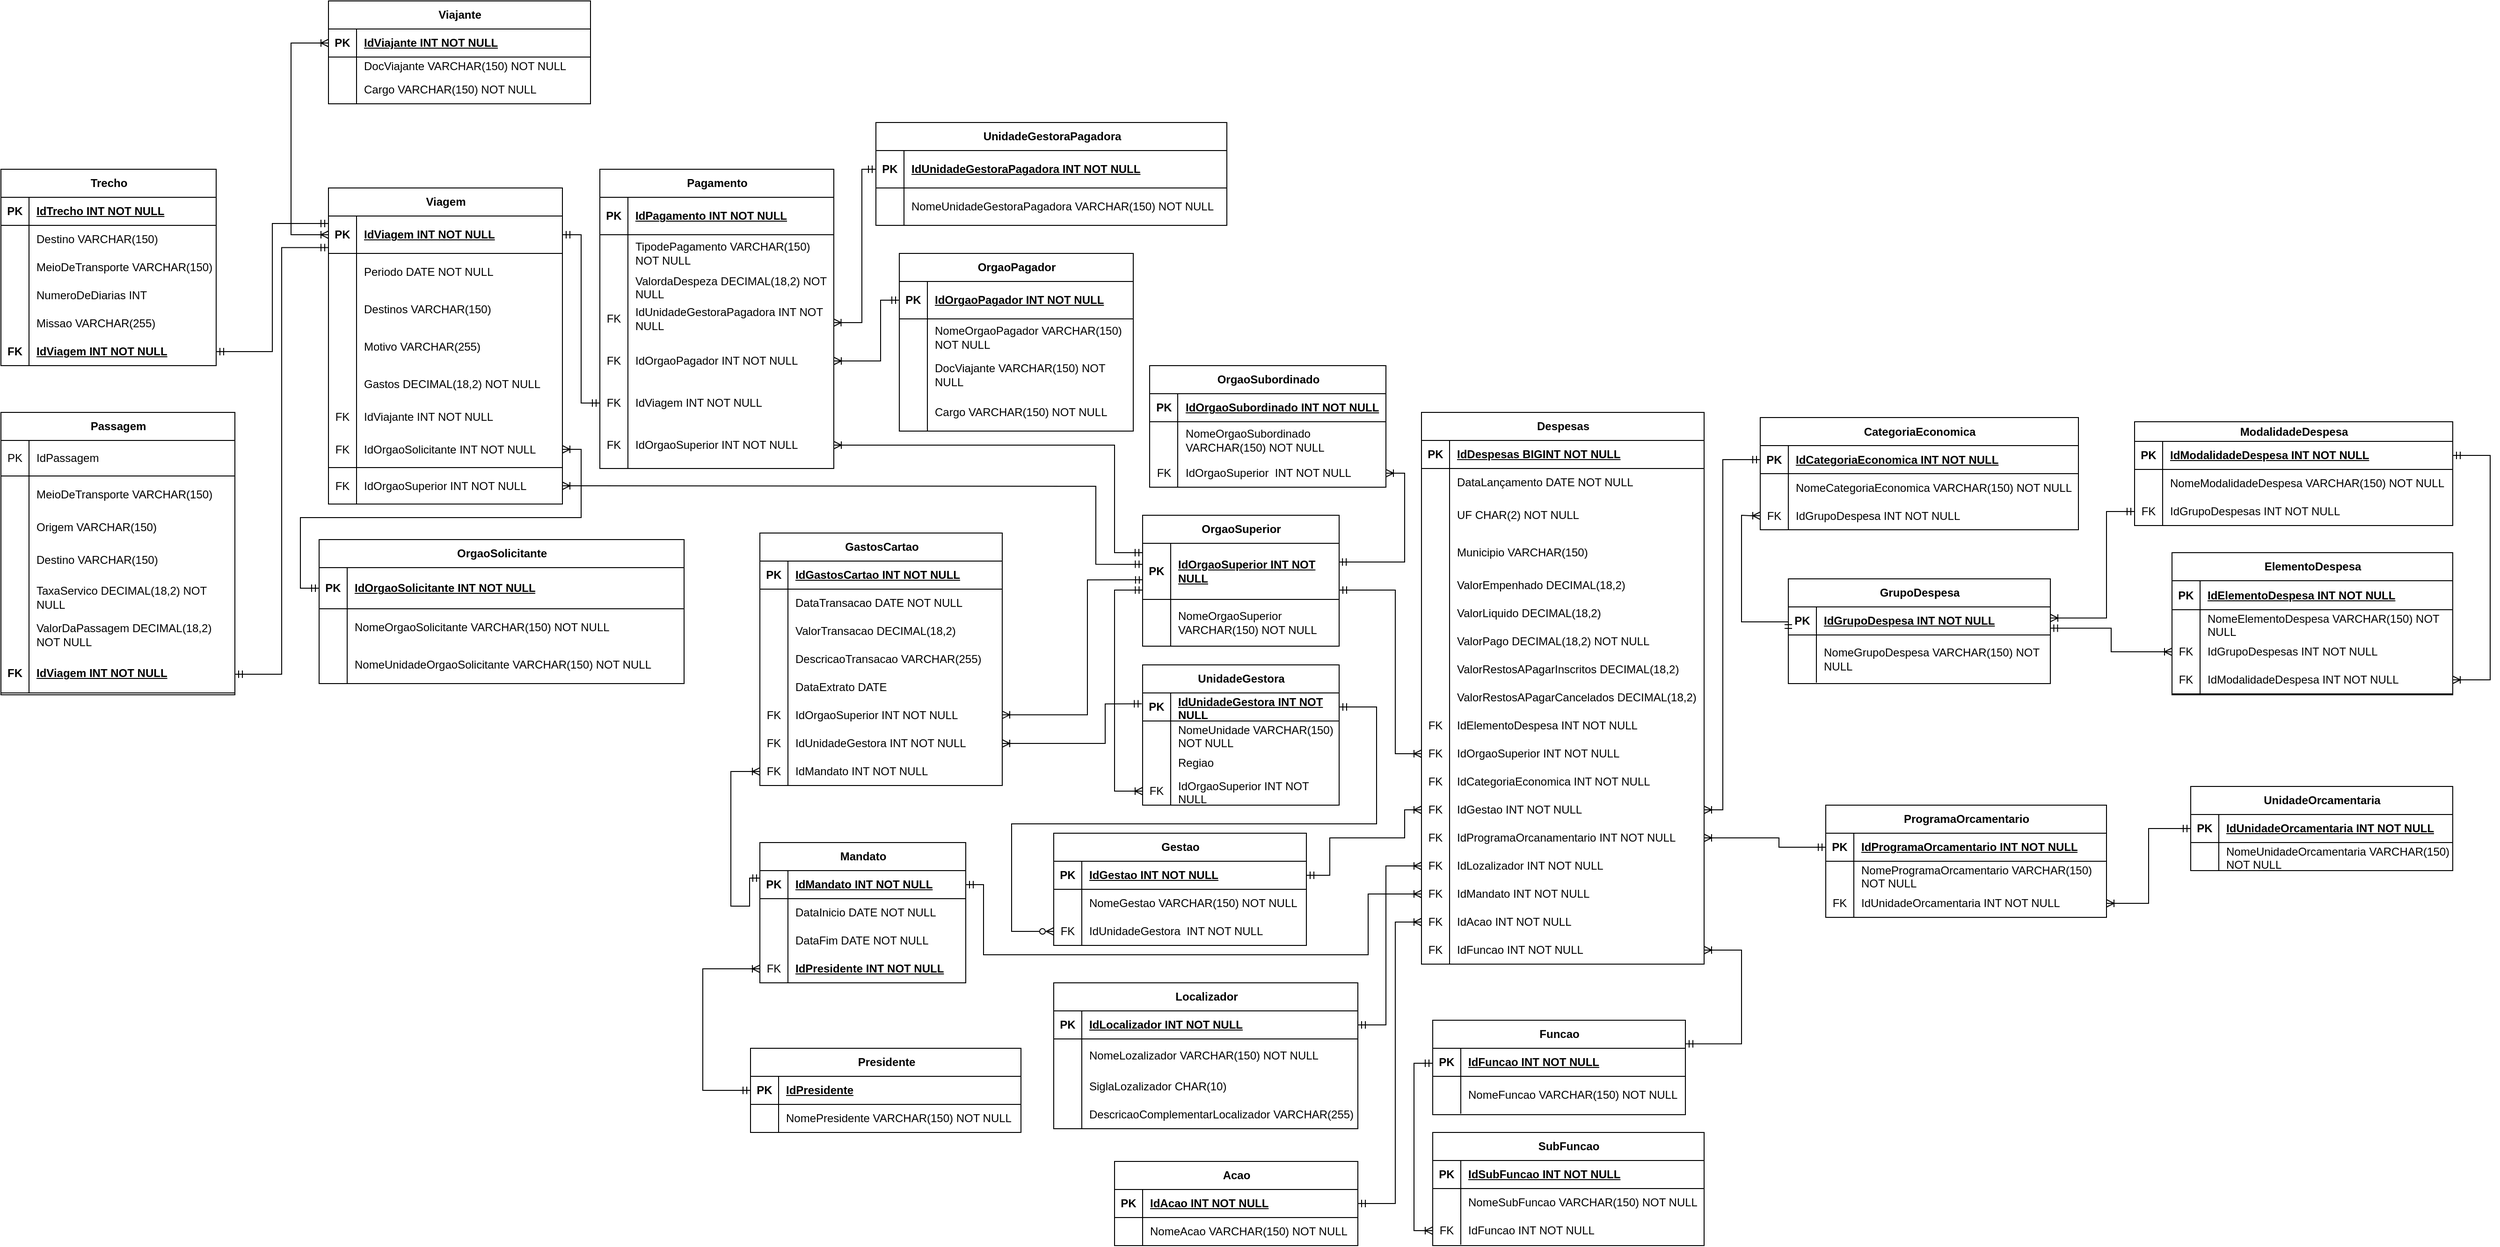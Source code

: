 <mxfile version="28.1.2">
  <diagram name="Página-1" id="A_KdURFDJGG1DLa0QCsi">
    <mxGraphModel grid="1" page="1" gridSize="10" guides="1" tooltips="1" connect="1" arrows="1" fold="1" pageScale="1" pageWidth="827" pageHeight="1169" math="0" shadow="0">
      <root>
        <mxCell id="0" />
        <mxCell id="1" parent="0" />
        <mxCell id="JLN9MnYVP-IMNslN9ASM-1" value="Despesas" style="shape=table;startSize=30;container=1;collapsible=1;childLayout=tableLayout;fixedRows=1;rowLines=0;fontStyle=1;align=center;resizeLast=1;html=1;" vertex="1" parent="1">
          <mxGeometry x="1858" y="780" width="302" height="590.0" as="geometry" />
        </mxCell>
        <mxCell id="JLN9MnYVP-IMNslN9ASM-2" value="" style="shape=tableRow;horizontal=0;startSize=0;swimlaneHead=0;swimlaneBody=0;fillColor=none;collapsible=0;dropTarget=0;points=[[0,0.5],[1,0.5]];portConstraint=eastwest;top=0;left=0;right=0;bottom=1;" vertex="1" parent="JLN9MnYVP-IMNslN9ASM-1">
          <mxGeometry y="30" width="302" height="30" as="geometry" />
        </mxCell>
        <mxCell id="JLN9MnYVP-IMNslN9ASM-3" value="PK" style="shape=partialRectangle;connectable=0;fillColor=none;top=0;left=0;bottom=0;right=0;fontStyle=1;overflow=hidden;whiteSpace=wrap;html=1;" vertex="1" parent="JLN9MnYVP-IMNslN9ASM-2">
          <mxGeometry width="30" height="30" as="geometry">
            <mxRectangle width="30" height="30" as="alternateBounds" />
          </mxGeometry>
        </mxCell>
        <mxCell id="JLN9MnYVP-IMNslN9ASM-4" value="IdDespesas&amp;nbsp;BIGINT&amp;nbsp;NOT NULL" style="shape=partialRectangle;connectable=0;fillColor=none;top=0;left=0;bottom=0;right=0;align=left;spacingLeft=6;fontStyle=5;overflow=hidden;whiteSpace=wrap;html=1;" vertex="1" parent="JLN9MnYVP-IMNslN9ASM-2">
          <mxGeometry x="30" width="272" height="30" as="geometry">
            <mxRectangle width="272" height="30" as="alternateBounds" />
          </mxGeometry>
        </mxCell>
        <mxCell id="JLN9MnYVP-IMNslN9ASM-5" value="" style="shape=tableRow;horizontal=0;startSize=0;swimlaneHead=0;swimlaneBody=0;fillColor=none;collapsible=0;dropTarget=0;points=[[0,0.5],[1,0.5]];portConstraint=eastwest;top=0;left=0;right=0;bottom=0;" vertex="1" parent="JLN9MnYVP-IMNslN9ASM-1">
          <mxGeometry y="60" width="302" height="30" as="geometry" />
        </mxCell>
        <mxCell id="JLN9MnYVP-IMNslN9ASM-6" value="" style="shape=partialRectangle;connectable=0;fillColor=none;top=0;left=0;bottom=0;right=0;editable=1;overflow=hidden;whiteSpace=wrap;html=1;" vertex="1" parent="JLN9MnYVP-IMNslN9ASM-5">
          <mxGeometry width="30" height="30" as="geometry">
            <mxRectangle width="30" height="30" as="alternateBounds" />
          </mxGeometry>
        </mxCell>
        <mxCell id="JLN9MnYVP-IMNslN9ASM-7" value="DataLançamento DATE NOT NULL" style="shape=partialRectangle;connectable=0;fillColor=none;top=0;left=0;bottom=0;right=0;align=left;spacingLeft=6;overflow=hidden;whiteSpace=wrap;html=1;" vertex="1" parent="JLN9MnYVP-IMNslN9ASM-5">
          <mxGeometry x="30" width="272" height="30" as="geometry">
            <mxRectangle width="272" height="30" as="alternateBounds" />
          </mxGeometry>
        </mxCell>
        <mxCell id="JLN9MnYVP-IMNslN9ASM-8" value="" style="shape=tableRow;horizontal=0;startSize=0;swimlaneHead=0;swimlaneBody=0;fillColor=none;collapsible=0;dropTarget=0;points=[[0,0.5],[1,0.5]];portConstraint=eastwest;top=0;left=0;right=0;bottom=0;" vertex="1" parent="JLN9MnYVP-IMNslN9ASM-1">
          <mxGeometry y="90" width="302" height="40" as="geometry" />
        </mxCell>
        <mxCell id="JLN9MnYVP-IMNslN9ASM-9" value="" style="shape=partialRectangle;connectable=0;fillColor=none;top=0;left=0;bottom=0;right=0;editable=1;overflow=hidden;whiteSpace=wrap;html=1;" vertex="1" parent="JLN9MnYVP-IMNslN9ASM-8">
          <mxGeometry width="30" height="40" as="geometry">
            <mxRectangle width="30" height="40" as="alternateBounds" />
          </mxGeometry>
        </mxCell>
        <mxCell id="JLN9MnYVP-IMNslN9ASM-10" value="UF&amp;nbsp;CHAR(2) NOT NULL&amp;nbsp;" style="shape=partialRectangle;connectable=0;fillColor=none;top=0;left=0;bottom=0;right=0;align=left;spacingLeft=6;overflow=hidden;whiteSpace=wrap;html=1;" vertex="1" parent="JLN9MnYVP-IMNslN9ASM-8">
          <mxGeometry x="30" width="272" height="40" as="geometry">
            <mxRectangle width="272" height="40" as="alternateBounds" />
          </mxGeometry>
        </mxCell>
        <mxCell id="JLN9MnYVP-IMNslN9ASM-11" value="" style="shape=tableRow;horizontal=0;startSize=0;swimlaneHead=0;swimlaneBody=0;fillColor=none;collapsible=0;dropTarget=0;points=[[0,0.5],[1,0.5]];portConstraint=eastwest;top=0;left=0;right=0;bottom=0;" vertex="1" parent="JLN9MnYVP-IMNslN9ASM-1">
          <mxGeometry y="130" width="302" height="40" as="geometry" />
        </mxCell>
        <mxCell id="JLN9MnYVP-IMNslN9ASM-12" value="" style="shape=partialRectangle;connectable=0;fillColor=none;top=0;left=0;bottom=0;right=0;editable=1;overflow=hidden;whiteSpace=wrap;html=1;" vertex="1" parent="JLN9MnYVP-IMNslN9ASM-11">
          <mxGeometry width="30" height="40" as="geometry">
            <mxRectangle width="30" height="40" as="alternateBounds" />
          </mxGeometry>
        </mxCell>
        <mxCell id="JLN9MnYVP-IMNslN9ASM-13" value="Municipio VARCHAR(150)" style="shape=partialRectangle;connectable=0;fillColor=none;top=0;left=0;bottom=0;right=0;align=left;spacingLeft=6;overflow=hidden;whiteSpace=wrap;html=1;" vertex="1" parent="JLN9MnYVP-IMNslN9ASM-11">
          <mxGeometry x="30" width="272" height="40" as="geometry">
            <mxRectangle width="272" height="40" as="alternateBounds" />
          </mxGeometry>
        </mxCell>
        <mxCell id="JLN9MnYVP-IMNslN9ASM-14" value="" style="shape=tableRow;horizontal=0;startSize=0;swimlaneHead=0;swimlaneBody=0;fillColor=none;collapsible=0;dropTarget=0;points=[[0,0.5],[1,0.5]];portConstraint=eastwest;top=0;left=0;right=0;bottom=0;" vertex="1" parent="JLN9MnYVP-IMNslN9ASM-1">
          <mxGeometry y="170" width="302" height="30" as="geometry" />
        </mxCell>
        <mxCell id="JLN9MnYVP-IMNslN9ASM-15" value="" style="shape=partialRectangle;connectable=0;fillColor=none;top=0;left=0;bottom=0;right=0;editable=1;overflow=hidden;whiteSpace=wrap;html=1;" vertex="1" parent="JLN9MnYVP-IMNslN9ASM-14">
          <mxGeometry width="30" height="30" as="geometry">
            <mxRectangle width="30" height="30" as="alternateBounds" />
          </mxGeometry>
        </mxCell>
        <mxCell id="JLN9MnYVP-IMNslN9ASM-16" value="ValorEmpenhado DECIMAL(18,2)" style="shape=partialRectangle;connectable=0;fillColor=none;top=0;left=0;bottom=0;right=0;align=left;spacingLeft=6;overflow=hidden;whiteSpace=wrap;html=1;" vertex="1" parent="JLN9MnYVP-IMNslN9ASM-14">
          <mxGeometry x="30" width="272" height="30" as="geometry">
            <mxRectangle width="272" height="30" as="alternateBounds" />
          </mxGeometry>
        </mxCell>
        <mxCell id="JLN9MnYVP-IMNslN9ASM-17" value="" style="shape=tableRow;horizontal=0;startSize=0;swimlaneHead=0;swimlaneBody=0;fillColor=none;collapsible=0;dropTarget=0;points=[[0,0.5],[1,0.5]];portConstraint=eastwest;top=0;left=0;right=0;bottom=0;" vertex="1" parent="JLN9MnYVP-IMNslN9ASM-1">
          <mxGeometry y="200" width="302" height="30" as="geometry" />
        </mxCell>
        <mxCell id="JLN9MnYVP-IMNslN9ASM-18" value="" style="shape=partialRectangle;connectable=0;fillColor=none;top=0;left=0;bottom=0;right=0;editable=1;overflow=hidden;whiteSpace=wrap;html=1;" vertex="1" parent="JLN9MnYVP-IMNslN9ASM-17">
          <mxGeometry width="30" height="30" as="geometry">
            <mxRectangle width="30" height="30" as="alternateBounds" />
          </mxGeometry>
        </mxCell>
        <mxCell id="JLN9MnYVP-IMNslN9ASM-19" value="ValorLiquido DECIMAL(18,2)" style="shape=partialRectangle;connectable=0;fillColor=none;top=0;left=0;bottom=0;right=0;align=left;spacingLeft=6;overflow=hidden;whiteSpace=wrap;html=1;" vertex="1" parent="JLN9MnYVP-IMNslN9ASM-17">
          <mxGeometry x="30" width="272" height="30" as="geometry">
            <mxRectangle width="272" height="30" as="alternateBounds" />
          </mxGeometry>
        </mxCell>
        <mxCell id="JLN9MnYVP-IMNslN9ASM-20" value="" style="shape=tableRow;horizontal=0;startSize=0;swimlaneHead=0;swimlaneBody=0;fillColor=none;collapsible=0;dropTarget=0;points=[[0,0.5],[1,0.5]];portConstraint=eastwest;top=0;left=0;right=0;bottom=0;" vertex="1" parent="JLN9MnYVP-IMNslN9ASM-1">
          <mxGeometry y="230" width="302" height="30" as="geometry" />
        </mxCell>
        <mxCell id="JLN9MnYVP-IMNslN9ASM-21" value="" style="shape=partialRectangle;connectable=0;fillColor=none;top=0;left=0;bottom=0;right=0;editable=1;overflow=hidden;whiteSpace=wrap;html=1;" vertex="1" parent="JLN9MnYVP-IMNslN9ASM-20">
          <mxGeometry width="30" height="30" as="geometry">
            <mxRectangle width="30" height="30" as="alternateBounds" />
          </mxGeometry>
        </mxCell>
        <mxCell id="JLN9MnYVP-IMNslN9ASM-22" value="ValorPago DECIMAL(18,2) NOT NULL" style="shape=partialRectangle;connectable=0;fillColor=none;top=0;left=0;bottom=0;right=0;align=left;spacingLeft=6;overflow=hidden;whiteSpace=wrap;html=1;" vertex="1" parent="JLN9MnYVP-IMNslN9ASM-20">
          <mxGeometry x="30" width="272" height="30" as="geometry">
            <mxRectangle width="272" height="30" as="alternateBounds" />
          </mxGeometry>
        </mxCell>
        <mxCell id="JLN9MnYVP-IMNslN9ASM-23" value="" style="shape=tableRow;horizontal=0;startSize=0;swimlaneHead=0;swimlaneBody=0;fillColor=none;collapsible=0;dropTarget=0;points=[[0,0.5],[1,0.5]];portConstraint=eastwest;top=0;left=0;right=0;bottom=0;" vertex="1" parent="JLN9MnYVP-IMNslN9ASM-1">
          <mxGeometry y="260" width="302" height="30" as="geometry" />
        </mxCell>
        <mxCell id="JLN9MnYVP-IMNslN9ASM-24" value="" style="shape=partialRectangle;connectable=0;fillColor=none;top=0;left=0;bottom=0;right=0;editable=1;overflow=hidden;whiteSpace=wrap;html=1;" vertex="1" parent="JLN9MnYVP-IMNslN9ASM-23">
          <mxGeometry width="30" height="30" as="geometry">
            <mxRectangle width="30" height="30" as="alternateBounds" />
          </mxGeometry>
        </mxCell>
        <mxCell id="JLN9MnYVP-IMNslN9ASM-25" value="ValorRestosAPagarInscritos DECIMAL(18,2)" style="shape=partialRectangle;connectable=0;fillColor=none;top=0;left=0;bottom=0;right=0;align=left;spacingLeft=6;overflow=hidden;whiteSpace=wrap;html=1;" vertex="1" parent="JLN9MnYVP-IMNslN9ASM-23">
          <mxGeometry x="30" width="272" height="30" as="geometry">
            <mxRectangle width="272" height="30" as="alternateBounds" />
          </mxGeometry>
        </mxCell>
        <mxCell id="JLN9MnYVP-IMNslN9ASM-26" value="" style="shape=tableRow;horizontal=0;startSize=0;swimlaneHead=0;swimlaneBody=0;fillColor=none;collapsible=0;dropTarget=0;points=[[0,0.5],[1,0.5]];portConstraint=eastwest;top=0;left=0;right=0;bottom=0;" vertex="1" parent="JLN9MnYVP-IMNslN9ASM-1">
          <mxGeometry y="290" width="302" height="30" as="geometry" />
        </mxCell>
        <mxCell id="JLN9MnYVP-IMNslN9ASM-27" value="" style="shape=partialRectangle;connectable=0;fillColor=none;top=0;left=0;bottom=0;right=0;editable=1;overflow=hidden;whiteSpace=wrap;html=1;" vertex="1" parent="JLN9MnYVP-IMNslN9ASM-26">
          <mxGeometry width="30" height="30" as="geometry">
            <mxRectangle width="30" height="30" as="alternateBounds" />
          </mxGeometry>
        </mxCell>
        <mxCell id="JLN9MnYVP-IMNslN9ASM-28" value="ValorRestosAPagarCancelados DECIMAL(18,2)" style="shape=partialRectangle;connectable=0;fillColor=none;top=0;left=0;bottom=0;right=0;align=left;spacingLeft=6;overflow=hidden;whiteSpace=wrap;html=1;" vertex="1" parent="JLN9MnYVP-IMNslN9ASM-26">
          <mxGeometry x="30" width="272" height="30" as="geometry">
            <mxRectangle width="272" height="30" as="alternateBounds" />
          </mxGeometry>
        </mxCell>
        <mxCell id="JLN9MnYVP-IMNslN9ASM-29" value="" style="shape=tableRow;horizontal=0;startSize=0;swimlaneHead=0;swimlaneBody=0;fillColor=none;collapsible=0;dropTarget=0;points=[[0,0.5],[1,0.5]];portConstraint=eastwest;top=0;left=0;right=0;bottom=0;" vertex="1" parent="JLN9MnYVP-IMNslN9ASM-1">
          <mxGeometry y="320" width="302" height="30" as="geometry" />
        </mxCell>
        <mxCell id="JLN9MnYVP-IMNslN9ASM-30" value="FK" style="shape=partialRectangle;connectable=0;fillColor=none;top=0;left=0;bottom=0;right=0;editable=1;overflow=hidden;whiteSpace=wrap;html=1;" vertex="1" parent="JLN9MnYVP-IMNslN9ASM-29">
          <mxGeometry width="30" height="30" as="geometry">
            <mxRectangle width="30" height="30" as="alternateBounds" />
          </mxGeometry>
        </mxCell>
        <mxCell id="JLN9MnYVP-IMNslN9ASM-31" value="IdElementoDespesa INT NOT NULL" style="shape=partialRectangle;connectable=0;fillColor=none;top=0;left=0;bottom=0;right=0;align=left;spacingLeft=6;overflow=hidden;whiteSpace=wrap;html=1;" vertex="1" parent="JLN9MnYVP-IMNslN9ASM-29">
          <mxGeometry x="30" width="272" height="30" as="geometry">
            <mxRectangle width="272" height="30" as="alternateBounds" />
          </mxGeometry>
        </mxCell>
        <mxCell id="JLN9MnYVP-IMNslN9ASM-32" value="" style="shape=tableRow;horizontal=0;startSize=0;swimlaneHead=0;swimlaneBody=0;fillColor=none;collapsible=0;dropTarget=0;points=[[0,0.5],[1,0.5]];portConstraint=eastwest;top=0;left=0;right=0;bottom=0;" vertex="1" parent="JLN9MnYVP-IMNslN9ASM-1">
          <mxGeometry y="350" width="302" height="30" as="geometry" />
        </mxCell>
        <mxCell id="JLN9MnYVP-IMNslN9ASM-33" value="FK" style="shape=partialRectangle;connectable=0;fillColor=none;top=0;left=0;bottom=0;right=0;editable=1;overflow=hidden;whiteSpace=wrap;html=1;" vertex="1" parent="JLN9MnYVP-IMNslN9ASM-32">
          <mxGeometry width="30" height="30" as="geometry">
            <mxRectangle width="30" height="30" as="alternateBounds" />
          </mxGeometry>
        </mxCell>
        <mxCell id="JLN9MnYVP-IMNslN9ASM-34" value="IdOrgaoSuperior INT NOT NULL&amp;nbsp;" style="shape=partialRectangle;connectable=0;fillColor=none;top=0;left=0;bottom=0;right=0;align=left;spacingLeft=6;overflow=hidden;whiteSpace=wrap;html=1;" vertex="1" parent="JLN9MnYVP-IMNslN9ASM-32">
          <mxGeometry x="30" width="272" height="30" as="geometry">
            <mxRectangle width="272" height="30" as="alternateBounds" />
          </mxGeometry>
        </mxCell>
        <mxCell id="JLN9MnYVP-IMNslN9ASM-35" value="" style="shape=tableRow;horizontal=0;startSize=0;swimlaneHead=0;swimlaneBody=0;fillColor=none;collapsible=0;dropTarget=0;points=[[0,0.5],[1,0.5]];portConstraint=eastwest;top=0;left=0;right=0;bottom=0;" vertex="1" parent="JLN9MnYVP-IMNslN9ASM-1">
          <mxGeometry y="380" width="302" height="30" as="geometry" />
        </mxCell>
        <mxCell id="JLN9MnYVP-IMNslN9ASM-36" value="FK" style="shape=partialRectangle;connectable=0;fillColor=none;top=0;left=0;bottom=0;right=0;editable=1;overflow=hidden;whiteSpace=wrap;html=1;" vertex="1" parent="JLN9MnYVP-IMNslN9ASM-35">
          <mxGeometry width="30" height="30" as="geometry">
            <mxRectangle width="30" height="30" as="alternateBounds" />
          </mxGeometry>
        </mxCell>
        <mxCell id="JLN9MnYVP-IMNslN9ASM-37" value="IdCategoriaEconomica INT NOT NULL" style="shape=partialRectangle;connectable=0;fillColor=none;top=0;left=0;bottom=0;right=0;align=left;spacingLeft=6;overflow=hidden;whiteSpace=wrap;html=1;" vertex="1" parent="JLN9MnYVP-IMNslN9ASM-35">
          <mxGeometry x="30" width="272" height="30" as="geometry">
            <mxRectangle width="272" height="30" as="alternateBounds" />
          </mxGeometry>
        </mxCell>
        <mxCell id="JLN9MnYVP-IMNslN9ASM-38" value="" style="shape=tableRow;horizontal=0;startSize=0;swimlaneHead=0;swimlaneBody=0;fillColor=none;collapsible=0;dropTarget=0;points=[[0,0.5],[1,0.5]];portConstraint=eastwest;top=0;left=0;right=0;bottom=0;" vertex="1" parent="JLN9MnYVP-IMNslN9ASM-1">
          <mxGeometry y="410" width="302" height="30" as="geometry" />
        </mxCell>
        <mxCell id="JLN9MnYVP-IMNslN9ASM-39" value="FK" style="shape=partialRectangle;connectable=0;fillColor=none;top=0;left=0;bottom=0;right=0;editable=1;overflow=hidden;whiteSpace=wrap;html=1;" vertex="1" parent="JLN9MnYVP-IMNslN9ASM-38">
          <mxGeometry width="30" height="30" as="geometry">
            <mxRectangle width="30" height="30" as="alternateBounds" />
          </mxGeometry>
        </mxCell>
        <mxCell id="JLN9MnYVP-IMNslN9ASM-40" value="IdGestao INT NOT NULL" style="shape=partialRectangle;connectable=0;fillColor=none;top=0;left=0;bottom=0;right=0;align=left;spacingLeft=6;overflow=hidden;whiteSpace=wrap;html=1;" vertex="1" parent="JLN9MnYVP-IMNslN9ASM-38">
          <mxGeometry x="30" width="272" height="30" as="geometry">
            <mxRectangle width="272" height="30" as="alternateBounds" />
          </mxGeometry>
        </mxCell>
        <mxCell id="JLN9MnYVP-IMNslN9ASM-41" value="" style="shape=tableRow;horizontal=0;startSize=0;swimlaneHead=0;swimlaneBody=0;fillColor=none;collapsible=0;dropTarget=0;points=[[0,0.5],[1,0.5]];portConstraint=eastwest;top=0;left=0;right=0;bottom=0;" vertex="1" parent="JLN9MnYVP-IMNslN9ASM-1">
          <mxGeometry y="440" width="302" height="30" as="geometry" />
        </mxCell>
        <mxCell id="JLN9MnYVP-IMNslN9ASM-42" value="FK" style="shape=partialRectangle;connectable=0;fillColor=none;top=0;left=0;bottom=0;right=0;editable=1;overflow=hidden;whiteSpace=wrap;html=1;" vertex="1" parent="JLN9MnYVP-IMNslN9ASM-41">
          <mxGeometry width="30" height="30" as="geometry">
            <mxRectangle width="30" height="30" as="alternateBounds" />
          </mxGeometry>
        </mxCell>
        <mxCell id="JLN9MnYVP-IMNslN9ASM-43" value="IdProgramaOrcanamentario INT NOT NULL" style="shape=partialRectangle;connectable=0;fillColor=none;top=0;left=0;bottom=0;right=0;align=left;spacingLeft=6;overflow=hidden;whiteSpace=wrap;html=1;" vertex="1" parent="JLN9MnYVP-IMNslN9ASM-41">
          <mxGeometry x="30" width="272" height="30" as="geometry">
            <mxRectangle width="272" height="30" as="alternateBounds" />
          </mxGeometry>
        </mxCell>
        <mxCell id="JLN9MnYVP-IMNslN9ASM-44" value="" style="shape=tableRow;horizontal=0;startSize=0;swimlaneHead=0;swimlaneBody=0;fillColor=none;collapsible=0;dropTarget=0;points=[[0,0.5],[1,0.5]];portConstraint=eastwest;top=0;left=0;right=0;bottom=0;" vertex="1" parent="JLN9MnYVP-IMNslN9ASM-1">
          <mxGeometry y="470" width="302" height="30" as="geometry" />
        </mxCell>
        <mxCell id="JLN9MnYVP-IMNslN9ASM-45" value="FK" style="shape=partialRectangle;connectable=0;fillColor=none;top=0;left=0;bottom=0;right=0;editable=1;overflow=hidden;whiteSpace=wrap;html=1;" vertex="1" parent="JLN9MnYVP-IMNslN9ASM-44">
          <mxGeometry width="30" height="30" as="geometry">
            <mxRectangle width="30" height="30" as="alternateBounds" />
          </mxGeometry>
        </mxCell>
        <mxCell id="JLN9MnYVP-IMNslN9ASM-46" value="IdLozalizador INT NOT NULL" style="shape=partialRectangle;connectable=0;fillColor=none;top=0;left=0;bottom=0;right=0;align=left;spacingLeft=6;overflow=hidden;whiteSpace=wrap;html=1;" vertex="1" parent="JLN9MnYVP-IMNslN9ASM-44">
          <mxGeometry x="30" width="272" height="30" as="geometry">
            <mxRectangle width="272" height="30" as="alternateBounds" />
          </mxGeometry>
        </mxCell>
        <mxCell id="JLN9MnYVP-IMNslN9ASM-47" value="" style="shape=tableRow;horizontal=0;startSize=0;swimlaneHead=0;swimlaneBody=0;fillColor=none;collapsible=0;dropTarget=0;points=[[0,0.5],[1,0.5]];portConstraint=eastwest;top=0;left=0;right=0;bottom=0;" vertex="1" parent="JLN9MnYVP-IMNslN9ASM-1">
          <mxGeometry y="500" width="302" height="30" as="geometry" />
        </mxCell>
        <mxCell id="JLN9MnYVP-IMNslN9ASM-48" value="FK" style="shape=partialRectangle;connectable=0;fillColor=none;top=0;left=0;bottom=0;right=0;editable=1;overflow=hidden;whiteSpace=wrap;html=1;" vertex="1" parent="JLN9MnYVP-IMNslN9ASM-47">
          <mxGeometry width="30" height="30" as="geometry">
            <mxRectangle width="30" height="30" as="alternateBounds" />
          </mxGeometry>
        </mxCell>
        <mxCell id="JLN9MnYVP-IMNslN9ASM-49" value="IdMandato INT NOT NULL" style="shape=partialRectangle;connectable=0;fillColor=none;top=0;left=0;bottom=0;right=0;align=left;spacingLeft=6;overflow=hidden;whiteSpace=wrap;html=1;" vertex="1" parent="JLN9MnYVP-IMNslN9ASM-47">
          <mxGeometry x="30" width="272" height="30" as="geometry">
            <mxRectangle width="272" height="30" as="alternateBounds" />
          </mxGeometry>
        </mxCell>
        <mxCell id="JLN9MnYVP-IMNslN9ASM-50" value="" style="shape=tableRow;horizontal=0;startSize=0;swimlaneHead=0;swimlaneBody=0;fillColor=none;collapsible=0;dropTarget=0;points=[[0,0.5],[1,0.5]];portConstraint=eastwest;top=0;left=0;right=0;bottom=0;" vertex="1" parent="JLN9MnYVP-IMNslN9ASM-1">
          <mxGeometry y="530" width="302" height="30" as="geometry" />
        </mxCell>
        <mxCell id="JLN9MnYVP-IMNslN9ASM-51" value="FK" style="shape=partialRectangle;connectable=0;fillColor=none;top=0;left=0;bottom=0;right=0;editable=1;overflow=hidden;whiteSpace=wrap;html=1;" vertex="1" parent="JLN9MnYVP-IMNslN9ASM-50">
          <mxGeometry width="30" height="30" as="geometry">
            <mxRectangle width="30" height="30" as="alternateBounds" />
          </mxGeometry>
        </mxCell>
        <mxCell id="JLN9MnYVP-IMNslN9ASM-52" value="IdAcao INT NOT NULL" style="shape=partialRectangle;connectable=0;fillColor=none;top=0;left=0;bottom=0;right=0;align=left;spacingLeft=6;overflow=hidden;whiteSpace=wrap;html=1;" vertex="1" parent="JLN9MnYVP-IMNslN9ASM-50">
          <mxGeometry x="30" width="272" height="30" as="geometry">
            <mxRectangle width="272" height="30" as="alternateBounds" />
          </mxGeometry>
        </mxCell>
        <mxCell id="JLN9MnYVP-IMNslN9ASM-53" value="" style="shape=tableRow;horizontal=0;startSize=0;swimlaneHead=0;swimlaneBody=0;fillColor=none;collapsible=0;dropTarget=0;points=[[0,0.5],[1,0.5]];portConstraint=eastwest;top=0;left=0;right=0;bottom=0;" vertex="1" parent="JLN9MnYVP-IMNslN9ASM-1">
          <mxGeometry y="560" width="302" height="30" as="geometry" />
        </mxCell>
        <mxCell id="JLN9MnYVP-IMNslN9ASM-54" value="FK" style="shape=partialRectangle;connectable=0;fillColor=none;top=0;left=0;bottom=0;right=0;editable=1;overflow=hidden;whiteSpace=wrap;html=1;" vertex="1" parent="JLN9MnYVP-IMNslN9ASM-53">
          <mxGeometry width="30" height="30" as="geometry">
            <mxRectangle width="30" height="30" as="alternateBounds" />
          </mxGeometry>
        </mxCell>
        <mxCell id="JLN9MnYVP-IMNslN9ASM-55" value="IdFuncao INT NOT NULL" style="shape=partialRectangle;connectable=0;fillColor=none;top=0;left=0;bottom=0;right=0;align=left;spacingLeft=6;overflow=hidden;whiteSpace=wrap;html=1;" vertex="1" parent="JLN9MnYVP-IMNslN9ASM-53">
          <mxGeometry x="30" width="272" height="30" as="geometry">
            <mxRectangle width="272" height="30" as="alternateBounds" />
          </mxGeometry>
        </mxCell>
        <mxCell id="JLN9MnYVP-IMNslN9ASM-56" value="SubFuncao" style="shape=table;startSize=30;container=1;collapsible=1;childLayout=tableLayout;fixedRows=1;rowLines=0;fontStyle=1;align=center;resizeLast=1;html=1;" vertex="1" parent="1">
          <mxGeometry x="1870" y="1550" width="290" height="121.0" as="geometry" />
        </mxCell>
        <mxCell id="JLN9MnYVP-IMNslN9ASM-57" value="" style="shape=tableRow;horizontal=0;startSize=0;swimlaneHead=0;swimlaneBody=0;fillColor=none;collapsible=0;dropTarget=0;points=[[0,0.5],[1,0.5]];portConstraint=eastwest;top=0;left=0;right=0;bottom=1;" vertex="1" parent="JLN9MnYVP-IMNslN9ASM-56">
          <mxGeometry y="30" width="290" height="30" as="geometry" />
        </mxCell>
        <mxCell id="JLN9MnYVP-IMNslN9ASM-58" value="PK" style="shape=partialRectangle;connectable=0;fillColor=none;top=0;left=0;bottom=0;right=0;fontStyle=1;overflow=hidden;whiteSpace=wrap;html=1;" vertex="1" parent="JLN9MnYVP-IMNslN9ASM-57">
          <mxGeometry width="30" height="30" as="geometry">
            <mxRectangle width="30" height="30" as="alternateBounds" />
          </mxGeometry>
        </mxCell>
        <mxCell id="JLN9MnYVP-IMNslN9ASM-59" value="IdSubFuncao INT&amp;nbsp;NOT NULL" style="shape=partialRectangle;connectable=0;fillColor=none;top=0;left=0;bottom=0;right=0;align=left;spacingLeft=6;fontStyle=5;overflow=hidden;whiteSpace=wrap;html=1;" vertex="1" parent="JLN9MnYVP-IMNslN9ASM-57">
          <mxGeometry x="30" width="260" height="30" as="geometry">
            <mxRectangle width="260" height="30" as="alternateBounds" />
          </mxGeometry>
        </mxCell>
        <mxCell id="JLN9MnYVP-IMNslN9ASM-60" value="" style="shape=tableRow;horizontal=0;startSize=0;swimlaneHead=0;swimlaneBody=0;fillColor=none;collapsible=0;dropTarget=0;points=[[0,0.5],[1,0.5]];portConstraint=eastwest;top=0;left=0;right=0;bottom=0;" vertex="1" parent="JLN9MnYVP-IMNslN9ASM-56">
          <mxGeometry y="60" width="290" height="30" as="geometry" />
        </mxCell>
        <mxCell id="JLN9MnYVP-IMNslN9ASM-61" value="" style="shape=partialRectangle;connectable=0;fillColor=none;top=0;left=0;bottom=0;right=0;editable=1;overflow=hidden;whiteSpace=wrap;html=1;" vertex="1" parent="JLN9MnYVP-IMNslN9ASM-60">
          <mxGeometry width="30" height="30" as="geometry">
            <mxRectangle width="30" height="30" as="alternateBounds" />
          </mxGeometry>
        </mxCell>
        <mxCell id="JLN9MnYVP-IMNslN9ASM-62" value="NomeSubFuncao VARCHAR(150) NOT NULL" style="shape=partialRectangle;connectable=0;fillColor=none;top=0;left=0;bottom=0;right=0;align=left;spacingLeft=6;overflow=hidden;whiteSpace=wrap;html=1;" vertex="1" parent="JLN9MnYVP-IMNslN9ASM-60">
          <mxGeometry x="30" width="260" height="30" as="geometry">
            <mxRectangle width="260" height="30" as="alternateBounds" />
          </mxGeometry>
        </mxCell>
        <mxCell id="JLN9MnYVP-IMNslN9ASM-63" value="" style="shape=tableRow;horizontal=0;startSize=0;swimlaneHead=0;swimlaneBody=0;fillColor=none;collapsible=0;dropTarget=0;points=[[0,0.5],[1,0.5]];portConstraint=eastwest;top=0;left=0;right=0;bottom=0;" vertex="1" parent="JLN9MnYVP-IMNslN9ASM-56">
          <mxGeometry y="90" width="290" height="30" as="geometry" />
        </mxCell>
        <mxCell id="JLN9MnYVP-IMNslN9ASM-64" value="FK" style="shape=partialRectangle;connectable=0;fillColor=none;top=0;left=0;bottom=0;right=0;editable=1;overflow=hidden;whiteSpace=wrap;html=1;" vertex="1" parent="JLN9MnYVP-IMNslN9ASM-63">
          <mxGeometry width="30" height="30" as="geometry">
            <mxRectangle width="30" height="30" as="alternateBounds" />
          </mxGeometry>
        </mxCell>
        <mxCell id="JLN9MnYVP-IMNslN9ASM-65" value="IdFuncao INT NOT NULL" style="shape=partialRectangle;connectable=0;fillColor=none;top=0;left=0;bottom=0;right=0;align=left;spacingLeft=6;overflow=hidden;whiteSpace=wrap;html=1;" vertex="1" parent="JLN9MnYVP-IMNslN9ASM-63">
          <mxGeometry x="30" width="260" height="30" as="geometry">
            <mxRectangle width="260" height="30" as="alternateBounds" />
          </mxGeometry>
        </mxCell>
        <mxCell id="JLN9MnYVP-IMNslN9ASM-66" value="UnidadeOrcamentaria" style="shape=table;startSize=30;container=1;collapsible=1;childLayout=tableLayout;fixedRows=1;rowLines=0;fontStyle=1;align=center;resizeLast=1;html=1;" vertex="1" parent="1">
          <mxGeometry x="2680" y="1180" width="280" height="90" as="geometry">
            <mxRectangle x="895" y="220" width="160" height="30" as="alternateBounds" />
          </mxGeometry>
        </mxCell>
        <mxCell id="JLN9MnYVP-IMNslN9ASM-67" value="" style="shape=tableRow;horizontal=0;startSize=0;swimlaneHead=0;swimlaneBody=0;fillColor=none;collapsible=0;dropTarget=0;points=[[0,0.5],[1,0.5]];portConstraint=eastwest;top=0;left=0;right=0;bottom=1;" vertex="1" parent="JLN9MnYVP-IMNslN9ASM-66">
          <mxGeometry y="30" width="280" height="30" as="geometry" />
        </mxCell>
        <mxCell id="JLN9MnYVP-IMNslN9ASM-68" value="PK" style="shape=partialRectangle;connectable=0;fillColor=none;top=0;left=0;bottom=0;right=0;fontStyle=1;overflow=hidden;whiteSpace=wrap;html=1;" vertex="1" parent="JLN9MnYVP-IMNslN9ASM-67">
          <mxGeometry width="30" height="30" as="geometry">
            <mxRectangle width="30" height="30" as="alternateBounds" />
          </mxGeometry>
        </mxCell>
        <mxCell id="JLN9MnYVP-IMNslN9ASM-69" value="IdUnidadeOrcamentaria INT&amp;nbsp;NOT NULL" style="shape=partialRectangle;connectable=0;fillColor=none;top=0;left=0;bottom=0;right=0;align=left;spacingLeft=6;fontStyle=5;overflow=hidden;whiteSpace=wrap;html=1;" vertex="1" parent="JLN9MnYVP-IMNslN9ASM-67">
          <mxGeometry x="30" width="250" height="30" as="geometry">
            <mxRectangle width="250" height="30" as="alternateBounds" />
          </mxGeometry>
        </mxCell>
        <mxCell id="JLN9MnYVP-IMNslN9ASM-70" value="" style="shape=tableRow;horizontal=0;startSize=0;swimlaneHead=0;swimlaneBody=0;fillColor=none;collapsible=0;dropTarget=0;points=[[0,0.5],[1,0.5]];portConstraint=eastwest;top=0;left=0;right=0;bottom=0;" vertex="1" parent="JLN9MnYVP-IMNslN9ASM-66">
          <mxGeometry y="60" width="280" height="30" as="geometry" />
        </mxCell>
        <mxCell id="JLN9MnYVP-IMNslN9ASM-71" value="" style="shape=partialRectangle;connectable=0;fillColor=none;top=0;left=0;bottom=0;right=0;editable=1;overflow=hidden;whiteSpace=wrap;html=1;" vertex="1" parent="JLN9MnYVP-IMNslN9ASM-70">
          <mxGeometry width="30" height="30" as="geometry">
            <mxRectangle width="30" height="30" as="alternateBounds" />
          </mxGeometry>
        </mxCell>
        <mxCell id="JLN9MnYVP-IMNslN9ASM-72" value="NomeUnidadeOrc&lt;span style=&quot;background-color: transparent; color: light-dark(rgb(0, 0, 0), rgb(255, 255, 255));&quot;&gt;amentaria&amp;nbsp;&lt;/span&gt;VARCHAR(150) NOT NULL" style="shape=partialRectangle;connectable=0;fillColor=none;top=0;left=0;bottom=0;right=0;align=left;spacingLeft=6;overflow=hidden;whiteSpace=wrap;html=1;" vertex="1" parent="JLN9MnYVP-IMNslN9ASM-70">
          <mxGeometry x="30" width="250" height="30" as="geometry">
            <mxRectangle width="250" height="30" as="alternateBounds" />
          </mxGeometry>
        </mxCell>
        <mxCell id="JLN9MnYVP-IMNslN9ASM-73" value="OrgaoSubordinado" style="shape=table;startSize=30;container=1;collapsible=1;childLayout=tableLayout;fixedRows=1;rowLines=0;fontStyle=1;align=center;resizeLast=1;html=1;" vertex="1" parent="1">
          <mxGeometry x="1567.5" y="730" width="252.5" height="130" as="geometry" />
        </mxCell>
        <mxCell id="JLN9MnYVP-IMNslN9ASM-74" value="" style="shape=tableRow;horizontal=0;startSize=0;swimlaneHead=0;swimlaneBody=0;fillColor=none;collapsible=0;dropTarget=0;points=[[0,0.5],[1,0.5]];portConstraint=eastwest;top=0;left=0;right=0;bottom=1;" vertex="1" parent="JLN9MnYVP-IMNslN9ASM-73">
          <mxGeometry y="30" width="252.5" height="30" as="geometry" />
        </mxCell>
        <mxCell id="JLN9MnYVP-IMNslN9ASM-75" value="PK" style="shape=partialRectangle;connectable=0;fillColor=none;top=0;left=0;bottom=0;right=0;fontStyle=1;overflow=hidden;whiteSpace=wrap;html=1;" vertex="1" parent="JLN9MnYVP-IMNslN9ASM-74">
          <mxGeometry width="30" height="30" as="geometry">
            <mxRectangle width="30" height="30" as="alternateBounds" />
          </mxGeometry>
        </mxCell>
        <mxCell id="JLN9MnYVP-IMNslN9ASM-76" value="IdOrgaoSubordinado INT&amp;nbsp;NOT NULL" style="shape=partialRectangle;connectable=0;fillColor=none;top=0;left=0;bottom=0;right=0;align=left;spacingLeft=6;fontStyle=5;overflow=hidden;whiteSpace=wrap;html=1;" vertex="1" parent="JLN9MnYVP-IMNslN9ASM-74">
          <mxGeometry x="30" width="222.5" height="30" as="geometry">
            <mxRectangle width="222.5" height="30" as="alternateBounds" />
          </mxGeometry>
        </mxCell>
        <mxCell id="JLN9MnYVP-IMNslN9ASM-77" value="" style="shape=tableRow;horizontal=0;startSize=0;swimlaneHead=0;swimlaneBody=0;fillColor=none;collapsible=0;dropTarget=0;points=[[0,0.5],[1,0.5]];portConstraint=eastwest;top=0;left=0;right=0;bottom=0;" vertex="1" parent="JLN9MnYVP-IMNslN9ASM-73">
          <mxGeometry y="60" width="252.5" height="40" as="geometry" />
        </mxCell>
        <mxCell id="JLN9MnYVP-IMNslN9ASM-78" value="" style="shape=partialRectangle;connectable=0;fillColor=none;top=0;left=0;bottom=0;right=0;editable=1;overflow=hidden;whiteSpace=wrap;html=1;" vertex="1" parent="JLN9MnYVP-IMNslN9ASM-77">
          <mxGeometry width="30" height="40" as="geometry">
            <mxRectangle width="30" height="40" as="alternateBounds" />
          </mxGeometry>
        </mxCell>
        <mxCell id="JLN9MnYVP-IMNslN9ASM-79" value="NomeOrgaoSubordinado VARCHAR(150) NOT NULL" style="shape=partialRectangle;connectable=0;fillColor=none;top=0;left=0;bottom=0;right=0;align=left;spacingLeft=6;overflow=hidden;whiteSpace=wrap;html=1;" vertex="1" parent="JLN9MnYVP-IMNslN9ASM-77">
          <mxGeometry x="30" width="222.5" height="40" as="geometry">
            <mxRectangle width="222.5" height="40" as="alternateBounds" />
          </mxGeometry>
        </mxCell>
        <mxCell id="JLN9MnYVP-IMNslN9ASM-80" value="" style="shape=tableRow;horizontal=0;startSize=0;swimlaneHead=0;swimlaneBody=0;fillColor=none;collapsible=0;dropTarget=0;points=[[0,0.5],[1,0.5]];portConstraint=eastwest;top=0;left=0;right=0;bottom=0;" vertex="1" parent="JLN9MnYVP-IMNslN9ASM-73">
          <mxGeometry y="100" width="252.5" height="30" as="geometry" />
        </mxCell>
        <mxCell id="JLN9MnYVP-IMNslN9ASM-81" value="FK" style="shape=partialRectangle;connectable=0;fillColor=none;top=0;left=0;bottom=0;right=0;editable=1;overflow=hidden;whiteSpace=wrap;html=1;" vertex="1" parent="JLN9MnYVP-IMNslN9ASM-80">
          <mxGeometry width="30" height="30" as="geometry">
            <mxRectangle width="30" height="30" as="alternateBounds" />
          </mxGeometry>
        </mxCell>
        <mxCell id="JLN9MnYVP-IMNslN9ASM-82" value="IdOrgaoSuperior&amp;nbsp;&amp;nbsp;INT NOT NULL&amp;nbsp;" style="shape=partialRectangle;connectable=0;fillColor=none;top=0;left=0;bottom=0;right=0;align=left;spacingLeft=6;overflow=hidden;whiteSpace=wrap;html=1;" vertex="1" parent="JLN9MnYVP-IMNslN9ASM-80">
          <mxGeometry x="30" width="222.5" height="30" as="geometry">
            <mxRectangle width="222.5" height="30" as="alternateBounds" />
          </mxGeometry>
        </mxCell>
        <mxCell id="JLN9MnYVP-IMNslN9ASM-83" value="Localizador" style="shape=table;startSize=30;container=1;collapsible=1;childLayout=tableLayout;fixedRows=1;rowLines=0;fontStyle=1;align=center;resizeLast=1;html=1;" vertex="1" parent="1">
          <mxGeometry x="1465" y="1390" width="325" height="156" as="geometry" />
        </mxCell>
        <mxCell id="JLN9MnYVP-IMNslN9ASM-84" value="" style="shape=tableRow;horizontal=0;startSize=0;swimlaneHead=0;swimlaneBody=0;fillColor=none;collapsible=0;dropTarget=0;points=[[0,0.5],[1,0.5]];portConstraint=eastwest;top=0;left=0;right=0;bottom=1;" vertex="1" parent="JLN9MnYVP-IMNslN9ASM-83">
          <mxGeometry y="30" width="325" height="30" as="geometry" />
        </mxCell>
        <mxCell id="JLN9MnYVP-IMNslN9ASM-85" value="PK" style="shape=partialRectangle;connectable=0;fillColor=none;top=0;left=0;bottom=0;right=0;fontStyle=1;overflow=hidden;whiteSpace=wrap;html=1;" vertex="1" parent="JLN9MnYVP-IMNslN9ASM-84">
          <mxGeometry width="30" height="30" as="geometry">
            <mxRectangle width="30" height="30" as="alternateBounds" />
          </mxGeometry>
        </mxCell>
        <mxCell id="JLN9MnYVP-IMNslN9ASM-86" value="IdLocalizador INT&amp;nbsp;NOT NULL" style="shape=partialRectangle;connectable=0;fillColor=none;top=0;left=0;bottom=0;right=0;align=left;spacingLeft=6;fontStyle=5;overflow=hidden;whiteSpace=wrap;html=1;" vertex="1" parent="JLN9MnYVP-IMNslN9ASM-84">
          <mxGeometry x="30" width="295" height="30" as="geometry">
            <mxRectangle width="295" height="30" as="alternateBounds" />
          </mxGeometry>
        </mxCell>
        <mxCell id="JLN9MnYVP-IMNslN9ASM-87" value="" style="shape=tableRow;horizontal=0;startSize=0;swimlaneHead=0;swimlaneBody=0;fillColor=none;collapsible=0;dropTarget=0;points=[[0,0.5],[1,0.5]];portConstraint=eastwest;top=0;left=0;right=0;bottom=0;" vertex="1" parent="JLN9MnYVP-IMNslN9ASM-83">
          <mxGeometry y="60" width="325" height="36" as="geometry" />
        </mxCell>
        <mxCell id="JLN9MnYVP-IMNslN9ASM-88" value="" style="shape=partialRectangle;connectable=0;fillColor=none;top=0;left=0;bottom=0;right=0;editable=1;overflow=hidden;whiteSpace=wrap;html=1;" vertex="1" parent="JLN9MnYVP-IMNslN9ASM-87">
          <mxGeometry width="30" height="36" as="geometry">
            <mxRectangle width="30" height="36" as="alternateBounds" />
          </mxGeometry>
        </mxCell>
        <mxCell id="JLN9MnYVP-IMNslN9ASM-89" value="NomeLozalizador VARCHAR(150) NOT NULL" style="shape=partialRectangle;connectable=0;fillColor=none;top=0;left=0;bottom=0;right=0;align=left;spacingLeft=6;overflow=hidden;whiteSpace=wrap;html=1;" vertex="1" parent="JLN9MnYVP-IMNslN9ASM-87">
          <mxGeometry x="30" width="295" height="36" as="geometry">
            <mxRectangle width="295" height="36" as="alternateBounds" />
          </mxGeometry>
        </mxCell>
        <mxCell id="JLN9MnYVP-IMNslN9ASM-90" value="" style="shape=tableRow;horizontal=0;startSize=0;swimlaneHead=0;swimlaneBody=0;fillColor=none;collapsible=0;dropTarget=0;points=[[0,0.5],[1,0.5]];portConstraint=eastwest;top=0;left=0;right=0;bottom=0;" vertex="1" parent="JLN9MnYVP-IMNslN9ASM-83">
          <mxGeometry y="96" width="325" height="30" as="geometry" />
        </mxCell>
        <mxCell id="JLN9MnYVP-IMNslN9ASM-91" value="" style="shape=partialRectangle;connectable=0;fillColor=none;top=0;left=0;bottom=0;right=0;editable=1;overflow=hidden;whiteSpace=wrap;html=1;" vertex="1" parent="JLN9MnYVP-IMNslN9ASM-90">
          <mxGeometry width="30" height="30" as="geometry">
            <mxRectangle width="30" height="30" as="alternateBounds" />
          </mxGeometry>
        </mxCell>
        <mxCell id="JLN9MnYVP-IMNslN9ASM-92" value="SiglaLozalizador CHAR(10)&amp;nbsp;" style="shape=partialRectangle;connectable=0;fillColor=none;top=0;left=0;bottom=0;right=0;align=left;spacingLeft=6;overflow=hidden;whiteSpace=wrap;html=1;" vertex="1" parent="JLN9MnYVP-IMNslN9ASM-90">
          <mxGeometry x="30" width="295" height="30" as="geometry">
            <mxRectangle width="295" height="30" as="alternateBounds" />
          </mxGeometry>
        </mxCell>
        <mxCell id="JLN9MnYVP-IMNslN9ASM-93" value="" style="shape=tableRow;horizontal=0;startSize=0;swimlaneHead=0;swimlaneBody=0;fillColor=none;collapsible=0;dropTarget=0;points=[[0,0.5],[1,0.5]];portConstraint=eastwest;top=0;left=0;right=0;bottom=0;" vertex="1" parent="JLN9MnYVP-IMNslN9ASM-83">
          <mxGeometry y="126" width="325" height="30" as="geometry" />
        </mxCell>
        <mxCell id="JLN9MnYVP-IMNslN9ASM-94" value="" style="shape=partialRectangle;connectable=0;fillColor=none;top=0;left=0;bottom=0;right=0;editable=1;overflow=hidden;whiteSpace=wrap;html=1;" vertex="1" parent="JLN9MnYVP-IMNslN9ASM-93">
          <mxGeometry width="30" height="30" as="geometry">
            <mxRectangle width="30" height="30" as="alternateBounds" />
          </mxGeometry>
        </mxCell>
        <mxCell id="JLN9MnYVP-IMNslN9ASM-95" value="DescricaoComplementarLocalizador&amp;nbsp;VARCHAR(255)" style="shape=partialRectangle;connectable=0;fillColor=none;top=0;left=0;bottom=0;right=0;align=left;spacingLeft=6;overflow=hidden;whiteSpace=wrap;html=1;" vertex="1" parent="JLN9MnYVP-IMNslN9ASM-93">
          <mxGeometry x="30" width="295" height="30" as="geometry">
            <mxRectangle width="295" height="30" as="alternateBounds" />
          </mxGeometry>
        </mxCell>
        <mxCell id="JLN9MnYVP-IMNslN9ASM-96" value="ProgramaOrcamentario" style="shape=table;startSize=30;container=1;collapsible=1;childLayout=tableLayout;fixedRows=1;rowLines=0;fontStyle=1;align=center;resizeLast=1;html=1;" vertex="1" parent="1">
          <mxGeometry x="2290" y="1200" width="300" height="120" as="geometry" />
        </mxCell>
        <mxCell id="JLN9MnYVP-IMNslN9ASM-97" value="" style="shape=tableRow;horizontal=0;startSize=0;swimlaneHead=0;swimlaneBody=0;fillColor=none;collapsible=0;dropTarget=0;points=[[0,0.5],[1,0.5]];portConstraint=eastwest;top=0;left=0;right=0;bottom=1;" vertex="1" parent="JLN9MnYVP-IMNslN9ASM-96">
          <mxGeometry y="30" width="300" height="30" as="geometry" />
        </mxCell>
        <mxCell id="JLN9MnYVP-IMNslN9ASM-98" value="PK" style="shape=partialRectangle;connectable=0;fillColor=none;top=0;left=0;bottom=0;right=0;fontStyle=1;overflow=hidden;whiteSpace=wrap;html=1;" vertex="1" parent="JLN9MnYVP-IMNslN9ASM-97">
          <mxGeometry width="30" height="30" as="geometry">
            <mxRectangle width="30" height="30" as="alternateBounds" />
          </mxGeometry>
        </mxCell>
        <mxCell id="JLN9MnYVP-IMNslN9ASM-99" value="IdProgramaOrcamentario INT&amp;nbsp;NOT NULL" style="shape=partialRectangle;connectable=0;fillColor=none;top=0;left=0;bottom=0;right=0;align=left;spacingLeft=6;fontStyle=5;overflow=hidden;whiteSpace=wrap;html=1;" vertex="1" parent="JLN9MnYVP-IMNslN9ASM-97">
          <mxGeometry x="30" width="270" height="30" as="geometry">
            <mxRectangle width="270" height="30" as="alternateBounds" />
          </mxGeometry>
        </mxCell>
        <mxCell id="JLN9MnYVP-IMNslN9ASM-100" value="" style="shape=tableRow;horizontal=0;startSize=0;swimlaneHead=0;swimlaneBody=0;fillColor=none;collapsible=0;dropTarget=0;points=[[0,0.5],[1,0.5]];portConstraint=eastwest;top=0;left=0;right=0;bottom=0;" vertex="1" parent="JLN9MnYVP-IMNslN9ASM-96">
          <mxGeometry y="60" width="300" height="30" as="geometry" />
        </mxCell>
        <mxCell id="JLN9MnYVP-IMNslN9ASM-101" value="" style="shape=partialRectangle;connectable=0;fillColor=none;top=0;left=0;bottom=0;right=0;editable=1;overflow=hidden;whiteSpace=wrap;html=1;" vertex="1" parent="JLN9MnYVP-IMNslN9ASM-100">
          <mxGeometry width="30" height="30" as="geometry">
            <mxRectangle width="30" height="30" as="alternateBounds" />
          </mxGeometry>
        </mxCell>
        <mxCell id="JLN9MnYVP-IMNslN9ASM-102" value="NomeProgramaOrcamentario VARCHAR(150) NOT NULL" style="shape=partialRectangle;connectable=0;fillColor=none;top=0;left=0;bottom=0;right=0;align=left;spacingLeft=6;overflow=hidden;whiteSpace=wrap;html=1;" vertex="1" parent="JLN9MnYVP-IMNslN9ASM-100">
          <mxGeometry x="30" width="270" height="30" as="geometry">
            <mxRectangle width="270" height="30" as="alternateBounds" />
          </mxGeometry>
        </mxCell>
        <mxCell id="JLN9MnYVP-IMNslN9ASM-103" value="" style="shape=tableRow;horizontal=0;startSize=0;swimlaneHead=0;swimlaneBody=0;fillColor=none;collapsible=0;dropTarget=0;points=[[0,0.5],[1,0.5]];portConstraint=eastwest;top=0;left=0;right=0;bottom=0;" vertex="1" parent="JLN9MnYVP-IMNslN9ASM-96">
          <mxGeometry y="90" width="300" height="30" as="geometry" />
        </mxCell>
        <mxCell id="JLN9MnYVP-IMNslN9ASM-104" value="FK" style="shape=partialRectangle;connectable=0;fillColor=none;top=0;left=0;bottom=0;right=0;editable=1;overflow=hidden;whiteSpace=wrap;html=1;" vertex="1" parent="JLN9MnYVP-IMNslN9ASM-103">
          <mxGeometry width="30" height="30" as="geometry">
            <mxRectangle width="30" height="30" as="alternateBounds" />
          </mxGeometry>
        </mxCell>
        <mxCell id="JLN9MnYVP-IMNslN9ASM-105" value="IdUnidadeOrcamentaria INT NOT NULL" style="shape=partialRectangle;connectable=0;fillColor=none;top=0;left=0;bottom=0;right=0;align=left;spacingLeft=6;overflow=hidden;whiteSpace=wrap;html=1;" vertex="1" parent="JLN9MnYVP-IMNslN9ASM-103">
          <mxGeometry x="30" width="270" height="30" as="geometry">
            <mxRectangle width="270" height="30" as="alternateBounds" />
          </mxGeometry>
        </mxCell>
        <mxCell id="JLN9MnYVP-IMNslN9ASM-106" value="Gestao" style="shape=table;startSize=30;container=1;collapsible=1;childLayout=tableLayout;fixedRows=1;rowLines=0;fontStyle=1;align=center;resizeLast=1;html=1;" vertex="1" parent="1">
          <mxGeometry x="1465" y="1230" width="270" height="120" as="geometry" />
        </mxCell>
        <mxCell id="JLN9MnYVP-IMNslN9ASM-107" value="" style="shape=tableRow;horizontal=0;startSize=0;swimlaneHead=0;swimlaneBody=0;fillColor=none;collapsible=0;dropTarget=0;points=[[0,0.5],[1,0.5]];portConstraint=eastwest;top=0;left=0;right=0;bottom=1;" vertex="1" parent="JLN9MnYVP-IMNslN9ASM-106">
          <mxGeometry y="30" width="270" height="30" as="geometry" />
        </mxCell>
        <mxCell id="JLN9MnYVP-IMNslN9ASM-108" value="PK" style="shape=partialRectangle;connectable=0;fillColor=none;top=0;left=0;bottom=0;right=0;fontStyle=1;overflow=hidden;whiteSpace=wrap;html=1;" vertex="1" parent="JLN9MnYVP-IMNslN9ASM-107">
          <mxGeometry width="30" height="30" as="geometry">
            <mxRectangle width="30" height="30" as="alternateBounds" />
          </mxGeometry>
        </mxCell>
        <mxCell id="JLN9MnYVP-IMNslN9ASM-109" value="IdGestao INT&amp;nbsp;NOT NULL" style="shape=partialRectangle;connectable=0;fillColor=none;top=0;left=0;bottom=0;right=0;align=left;spacingLeft=6;fontStyle=5;overflow=hidden;whiteSpace=wrap;html=1;" vertex="1" parent="JLN9MnYVP-IMNslN9ASM-107">
          <mxGeometry x="30" width="240" height="30" as="geometry">
            <mxRectangle width="240" height="30" as="alternateBounds" />
          </mxGeometry>
        </mxCell>
        <mxCell id="JLN9MnYVP-IMNslN9ASM-110" value="" style="shape=tableRow;horizontal=0;startSize=0;swimlaneHead=0;swimlaneBody=0;fillColor=none;collapsible=0;dropTarget=0;points=[[0,0.5],[1,0.5]];portConstraint=eastwest;top=0;left=0;right=0;bottom=0;" vertex="1" parent="JLN9MnYVP-IMNslN9ASM-106">
          <mxGeometry y="60" width="270" height="30" as="geometry" />
        </mxCell>
        <mxCell id="JLN9MnYVP-IMNslN9ASM-111" value="" style="shape=partialRectangle;connectable=0;fillColor=none;top=0;left=0;bottom=0;right=0;editable=1;overflow=hidden;whiteSpace=wrap;html=1;" vertex="1" parent="JLN9MnYVP-IMNslN9ASM-110">
          <mxGeometry width="30" height="30" as="geometry">
            <mxRectangle width="30" height="30" as="alternateBounds" />
          </mxGeometry>
        </mxCell>
        <mxCell id="JLN9MnYVP-IMNslN9ASM-112" value="NomeGestao VARCHAR(150) NOT NULL" style="shape=partialRectangle;connectable=0;fillColor=none;top=0;left=0;bottom=0;right=0;align=left;spacingLeft=6;overflow=hidden;whiteSpace=wrap;html=1;" vertex="1" parent="JLN9MnYVP-IMNslN9ASM-110">
          <mxGeometry x="30" width="240" height="30" as="geometry">
            <mxRectangle width="240" height="30" as="alternateBounds" />
          </mxGeometry>
        </mxCell>
        <mxCell id="JLN9MnYVP-IMNslN9ASM-113" value="" style="shape=tableRow;horizontal=0;startSize=0;swimlaneHead=0;swimlaneBody=0;fillColor=none;collapsible=0;dropTarget=0;points=[[0,0.5],[1,0.5]];portConstraint=eastwest;top=0;left=0;right=0;bottom=0;" vertex="1" parent="JLN9MnYVP-IMNslN9ASM-106">
          <mxGeometry y="90" width="270" height="30" as="geometry" />
        </mxCell>
        <mxCell id="JLN9MnYVP-IMNslN9ASM-114" value="FK" style="shape=partialRectangle;connectable=0;fillColor=none;top=0;left=0;bottom=0;right=0;editable=1;overflow=hidden;whiteSpace=wrap;html=1;" vertex="1" parent="JLN9MnYVP-IMNslN9ASM-113">
          <mxGeometry width="30" height="30" as="geometry">
            <mxRectangle width="30" height="30" as="alternateBounds" />
          </mxGeometry>
        </mxCell>
        <mxCell id="JLN9MnYVP-IMNslN9ASM-115" value="IdUnidadeGestora&amp;nbsp;&amp;nbsp;INT NOT NULL" style="shape=partialRectangle;connectable=0;fillColor=none;top=0;left=0;bottom=0;right=0;align=left;spacingLeft=6;overflow=hidden;whiteSpace=wrap;html=1;" vertex="1" parent="JLN9MnYVP-IMNslN9ASM-113">
          <mxGeometry x="30" width="240" height="30" as="geometry">
            <mxRectangle width="240" height="30" as="alternateBounds" />
          </mxGeometry>
        </mxCell>
        <mxCell id="JLN9MnYVP-IMNslN9ASM-116" style="edgeStyle=orthogonalEdgeStyle;rounded=0;orthogonalLoop=1;jettySize=auto;html=1;entryX=0;entryY=0.5;entryDx=0;entryDy=0;startArrow=ERmandOne;startFill=0;endArrow=ERoneToMany;endFill=0;" edge="1" parent="1" source="JLN9MnYVP-IMNslN9ASM-117" target="JLN9MnYVP-IMNslN9ASM-63">
          <mxGeometry relative="1" as="geometry">
            <Array as="points">
              <mxPoint x="1850" y="1476" />
              <mxPoint x="1850" y="1655" />
            </Array>
          </mxGeometry>
        </mxCell>
        <mxCell id="JLN9MnYVP-IMNslN9ASM-117" value="Funcao" style="shape=table;startSize=30;container=1;collapsible=1;childLayout=tableLayout;fixedRows=1;rowLines=0;fontStyle=1;align=center;resizeLast=1;html=1;" vertex="1" parent="1">
          <mxGeometry x="1870" y="1430" width="270" height="101.0" as="geometry" />
        </mxCell>
        <mxCell id="JLN9MnYVP-IMNslN9ASM-118" value="" style="shape=tableRow;horizontal=0;startSize=0;swimlaneHead=0;swimlaneBody=0;fillColor=none;collapsible=0;dropTarget=0;points=[[0,0.5],[1,0.5]];portConstraint=eastwest;top=0;left=0;right=0;bottom=1;" vertex="1" parent="JLN9MnYVP-IMNslN9ASM-117">
          <mxGeometry y="30" width="270" height="30" as="geometry" />
        </mxCell>
        <mxCell id="JLN9MnYVP-IMNslN9ASM-119" value="PK" style="shape=partialRectangle;connectable=0;fillColor=none;top=0;left=0;bottom=0;right=0;fontStyle=1;overflow=hidden;whiteSpace=wrap;html=1;" vertex="1" parent="JLN9MnYVP-IMNslN9ASM-118">
          <mxGeometry width="30" height="30" as="geometry">
            <mxRectangle width="30" height="30" as="alternateBounds" />
          </mxGeometry>
        </mxCell>
        <mxCell id="JLN9MnYVP-IMNslN9ASM-120" value="IdFuncao INT&amp;nbsp;NOT NULL" style="shape=partialRectangle;connectable=0;fillColor=none;top=0;left=0;bottom=0;right=0;align=left;spacingLeft=6;fontStyle=5;overflow=hidden;whiteSpace=wrap;html=1;" vertex="1" parent="JLN9MnYVP-IMNslN9ASM-118">
          <mxGeometry x="30" width="240" height="30" as="geometry">
            <mxRectangle width="240" height="30" as="alternateBounds" />
          </mxGeometry>
        </mxCell>
        <mxCell id="JLN9MnYVP-IMNslN9ASM-121" value="" style="shape=tableRow;horizontal=0;startSize=0;swimlaneHead=0;swimlaneBody=0;fillColor=none;collapsible=0;dropTarget=0;points=[[0,0.5],[1,0.5]];portConstraint=eastwest;top=0;left=0;right=0;bottom=0;" vertex="1" parent="JLN9MnYVP-IMNslN9ASM-117">
          <mxGeometry y="60" width="270" height="40" as="geometry" />
        </mxCell>
        <mxCell id="JLN9MnYVP-IMNslN9ASM-122" value="" style="shape=partialRectangle;connectable=0;fillColor=none;top=0;left=0;bottom=0;right=0;editable=1;overflow=hidden;whiteSpace=wrap;html=1;" vertex="1" parent="JLN9MnYVP-IMNslN9ASM-121">
          <mxGeometry width="30" height="40" as="geometry">
            <mxRectangle width="30" height="40" as="alternateBounds" />
          </mxGeometry>
        </mxCell>
        <mxCell id="JLN9MnYVP-IMNslN9ASM-123" value="NomeFuncao VARCHAR(150) NOT NULL" style="shape=partialRectangle;connectable=0;fillColor=none;top=0;left=0;bottom=0;right=0;align=left;spacingLeft=6;overflow=hidden;whiteSpace=wrap;html=1;" vertex="1" parent="JLN9MnYVP-IMNslN9ASM-121">
          <mxGeometry x="30" width="240" height="40" as="geometry">
            <mxRectangle width="240" height="40" as="alternateBounds" />
          </mxGeometry>
        </mxCell>
        <mxCell id="JLN9MnYVP-IMNslN9ASM-124" value="Trecho" style="shape=table;startSize=30;container=1;collapsible=1;childLayout=tableLayout;fixedRows=1;rowLines=0;fontStyle=1;align=center;resizeLast=1;html=1;" vertex="1" parent="1">
          <mxGeometry x="340" y="520" width="230" height="210" as="geometry" />
        </mxCell>
        <mxCell id="JLN9MnYVP-IMNslN9ASM-125" value="" style="shape=tableRow;horizontal=0;startSize=0;swimlaneHead=0;swimlaneBody=0;fillColor=none;collapsible=0;dropTarget=0;points=[[0,0.5],[1,0.5]];portConstraint=eastwest;top=0;left=0;right=0;bottom=1;" vertex="1" parent="JLN9MnYVP-IMNslN9ASM-124">
          <mxGeometry y="30" width="230" height="30" as="geometry" />
        </mxCell>
        <mxCell id="JLN9MnYVP-IMNslN9ASM-126" value="PK" style="shape=partialRectangle;connectable=0;fillColor=none;top=0;left=0;bottom=0;right=0;fontStyle=1;overflow=hidden;whiteSpace=wrap;html=1;" vertex="1" parent="JLN9MnYVP-IMNslN9ASM-125">
          <mxGeometry width="30" height="30" as="geometry">
            <mxRectangle width="30" height="30" as="alternateBounds" />
          </mxGeometry>
        </mxCell>
        <mxCell id="JLN9MnYVP-IMNslN9ASM-127" value="Id&lt;span style=&quot;background-color: transparent; color: light-dark(rgb(0, 0, 0), rgb(255, 255, 255));&quot;&gt;Trecho&amp;nbsp;&lt;/span&gt;INT&amp;nbsp;NOT NULL" style="shape=partialRectangle;connectable=0;fillColor=none;top=0;left=0;bottom=0;right=0;align=left;spacingLeft=6;fontStyle=5;overflow=hidden;whiteSpace=wrap;html=1;" vertex="1" parent="JLN9MnYVP-IMNslN9ASM-125">
          <mxGeometry x="30" width="200" height="30" as="geometry">
            <mxRectangle width="200" height="30" as="alternateBounds" />
          </mxGeometry>
        </mxCell>
        <mxCell id="JLN9MnYVP-IMNslN9ASM-128" value="" style="shape=tableRow;horizontal=0;startSize=0;swimlaneHead=0;swimlaneBody=0;fillColor=none;collapsible=0;dropTarget=0;points=[[0,0.5],[1,0.5]];portConstraint=eastwest;top=0;left=0;right=0;bottom=0;" vertex="1" parent="JLN9MnYVP-IMNslN9ASM-124">
          <mxGeometry y="60" width="230" height="30" as="geometry" />
        </mxCell>
        <mxCell id="JLN9MnYVP-IMNslN9ASM-129" value="" style="shape=partialRectangle;connectable=0;fillColor=none;top=0;left=0;bottom=0;right=0;editable=1;overflow=hidden;whiteSpace=wrap;html=1;" vertex="1" parent="JLN9MnYVP-IMNslN9ASM-128">
          <mxGeometry width="30" height="30" as="geometry">
            <mxRectangle width="30" height="30" as="alternateBounds" />
          </mxGeometry>
        </mxCell>
        <mxCell id="JLN9MnYVP-IMNslN9ASM-130" value="Destino VARCHAR(150)&amp;nbsp;" style="shape=partialRectangle;connectable=0;fillColor=none;top=0;left=0;bottom=0;right=0;align=left;spacingLeft=6;overflow=hidden;whiteSpace=wrap;html=1;" vertex="1" parent="JLN9MnYVP-IMNslN9ASM-128">
          <mxGeometry x="30" width="200" height="30" as="geometry">
            <mxRectangle width="200" height="30" as="alternateBounds" />
          </mxGeometry>
        </mxCell>
        <mxCell id="JLN9MnYVP-IMNslN9ASM-131" value="" style="shape=tableRow;horizontal=0;startSize=0;swimlaneHead=0;swimlaneBody=0;fillColor=none;collapsible=0;dropTarget=0;points=[[0,0.5],[1,0.5]];portConstraint=eastwest;top=0;left=0;right=0;bottom=0;" vertex="1" parent="JLN9MnYVP-IMNslN9ASM-124">
          <mxGeometry y="90" width="230" height="30" as="geometry" />
        </mxCell>
        <mxCell id="JLN9MnYVP-IMNslN9ASM-132" value="" style="shape=partialRectangle;connectable=0;fillColor=none;top=0;left=0;bottom=0;right=0;editable=1;overflow=hidden;whiteSpace=wrap;html=1;" vertex="1" parent="JLN9MnYVP-IMNslN9ASM-131">
          <mxGeometry width="30" height="30" as="geometry">
            <mxRectangle width="30" height="30" as="alternateBounds" />
          </mxGeometry>
        </mxCell>
        <mxCell id="JLN9MnYVP-IMNslN9ASM-133" value="MeioDeTransporte VARCHAR(150)&amp;nbsp;" style="shape=partialRectangle;connectable=0;fillColor=none;top=0;left=0;bottom=0;right=0;align=left;spacingLeft=6;overflow=hidden;whiteSpace=wrap;html=1;" vertex="1" parent="JLN9MnYVP-IMNslN9ASM-131">
          <mxGeometry x="30" width="200" height="30" as="geometry">
            <mxRectangle width="200" height="30" as="alternateBounds" />
          </mxGeometry>
        </mxCell>
        <mxCell id="JLN9MnYVP-IMNslN9ASM-134" value="" style="shape=tableRow;horizontal=0;startSize=0;swimlaneHead=0;swimlaneBody=0;fillColor=none;collapsible=0;dropTarget=0;points=[[0,0.5],[1,0.5]];portConstraint=eastwest;top=0;left=0;right=0;bottom=0;" vertex="1" parent="JLN9MnYVP-IMNslN9ASM-124">
          <mxGeometry y="120" width="230" height="30" as="geometry" />
        </mxCell>
        <mxCell id="JLN9MnYVP-IMNslN9ASM-135" value="" style="shape=partialRectangle;connectable=0;fillColor=none;top=0;left=0;bottom=0;right=0;editable=1;overflow=hidden;whiteSpace=wrap;html=1;" vertex="1" parent="JLN9MnYVP-IMNslN9ASM-134">
          <mxGeometry width="30" height="30" as="geometry">
            <mxRectangle width="30" height="30" as="alternateBounds" />
          </mxGeometry>
        </mxCell>
        <mxCell id="JLN9MnYVP-IMNslN9ASM-136" value="NumeroDeDiarias INT&amp;nbsp;" style="shape=partialRectangle;connectable=0;fillColor=none;top=0;left=0;bottom=0;right=0;align=left;spacingLeft=6;overflow=hidden;whiteSpace=wrap;html=1;" vertex="1" parent="JLN9MnYVP-IMNslN9ASM-134">
          <mxGeometry x="30" width="200" height="30" as="geometry">
            <mxRectangle width="200" height="30" as="alternateBounds" />
          </mxGeometry>
        </mxCell>
        <mxCell id="JLN9MnYVP-IMNslN9ASM-137" value="" style="shape=tableRow;horizontal=0;startSize=0;swimlaneHead=0;swimlaneBody=0;fillColor=none;collapsible=0;dropTarget=0;points=[[0,0.5],[1,0.5]];portConstraint=eastwest;top=0;left=0;right=0;bottom=0;" vertex="1" parent="JLN9MnYVP-IMNslN9ASM-124">
          <mxGeometry y="150" width="230" height="30" as="geometry" />
        </mxCell>
        <mxCell id="JLN9MnYVP-IMNslN9ASM-138" value="" style="shape=partialRectangle;connectable=0;fillColor=none;top=0;left=0;bottom=0;right=0;editable=1;overflow=hidden;whiteSpace=wrap;html=1;" vertex="1" parent="JLN9MnYVP-IMNslN9ASM-137">
          <mxGeometry width="30" height="30" as="geometry">
            <mxRectangle width="30" height="30" as="alternateBounds" />
          </mxGeometry>
        </mxCell>
        <mxCell id="JLN9MnYVP-IMNslN9ASM-139" value="Missao VARCHAR(255)" style="shape=partialRectangle;connectable=0;fillColor=none;top=0;left=0;bottom=0;right=0;align=left;spacingLeft=6;overflow=hidden;whiteSpace=wrap;html=1;" vertex="1" parent="JLN9MnYVP-IMNslN9ASM-137">
          <mxGeometry x="30" width="200" height="30" as="geometry">
            <mxRectangle width="200" height="30" as="alternateBounds" />
          </mxGeometry>
        </mxCell>
        <mxCell id="JLN9MnYVP-IMNslN9ASM-140" value="" style="shape=tableRow;horizontal=0;startSize=0;swimlaneHead=0;swimlaneBody=0;fillColor=none;collapsible=0;dropTarget=0;points=[[0,0.5],[1,0.5]];portConstraint=eastwest;top=0;left=0;right=0;bottom=1;" vertex="1" parent="JLN9MnYVP-IMNslN9ASM-124">
          <mxGeometry y="180" width="230" height="30" as="geometry" />
        </mxCell>
        <mxCell id="JLN9MnYVP-IMNslN9ASM-141" value="FK" style="shape=partialRectangle;connectable=0;fillColor=none;top=0;left=0;bottom=0;right=0;fontStyle=1;overflow=hidden;whiteSpace=wrap;html=1;" vertex="1" parent="JLN9MnYVP-IMNslN9ASM-140">
          <mxGeometry width="30" height="30" as="geometry">
            <mxRectangle width="30" height="30" as="alternateBounds" />
          </mxGeometry>
        </mxCell>
        <mxCell id="JLN9MnYVP-IMNslN9ASM-142" value="IdViagem INT NOT NULL" style="shape=partialRectangle;connectable=0;fillColor=none;top=0;left=0;bottom=0;right=0;align=left;spacingLeft=6;fontStyle=5;overflow=hidden;whiteSpace=wrap;html=1;" vertex="1" parent="JLN9MnYVP-IMNslN9ASM-140">
          <mxGeometry x="30" width="200" height="30" as="geometry">
            <mxRectangle width="200" height="30" as="alternateBounds" />
          </mxGeometry>
        </mxCell>
        <mxCell id="JLN9MnYVP-IMNslN9ASM-143" value="CategoriaEconomica" style="shape=table;startSize=30;container=1;collapsible=1;childLayout=tableLayout;fixedRows=1;rowLines=0;fontStyle=1;align=center;resizeLast=1;html=1;" vertex="1" parent="1">
          <mxGeometry x="2220" y="785.5" width="340" height="120" as="geometry" />
        </mxCell>
        <mxCell id="JLN9MnYVP-IMNslN9ASM-144" value="" style="shape=tableRow;horizontal=0;startSize=0;swimlaneHead=0;swimlaneBody=0;fillColor=none;collapsible=0;dropTarget=0;points=[[0,0.5],[1,0.5]];portConstraint=eastwest;top=0;left=0;right=0;bottom=1;" vertex="1" parent="JLN9MnYVP-IMNslN9ASM-143">
          <mxGeometry y="30" width="340" height="30" as="geometry" />
        </mxCell>
        <mxCell id="JLN9MnYVP-IMNslN9ASM-145" value="PK" style="shape=partialRectangle;connectable=0;fillColor=none;top=0;left=0;bottom=0;right=0;fontStyle=1;overflow=hidden;whiteSpace=wrap;html=1;" vertex="1" parent="JLN9MnYVP-IMNslN9ASM-144">
          <mxGeometry width="30" height="30" as="geometry">
            <mxRectangle width="30" height="30" as="alternateBounds" />
          </mxGeometry>
        </mxCell>
        <mxCell id="JLN9MnYVP-IMNslN9ASM-146" value="IdCategoriaEconomica INT&amp;nbsp;NOT NULL" style="shape=partialRectangle;connectable=0;fillColor=none;top=0;left=0;bottom=0;right=0;align=left;spacingLeft=6;fontStyle=5;overflow=hidden;whiteSpace=wrap;html=1;" vertex="1" parent="JLN9MnYVP-IMNslN9ASM-144">
          <mxGeometry x="30" width="310" height="30" as="geometry">
            <mxRectangle width="310" height="30" as="alternateBounds" />
          </mxGeometry>
        </mxCell>
        <mxCell id="JLN9MnYVP-IMNslN9ASM-147" value="" style="shape=tableRow;horizontal=0;startSize=0;swimlaneHead=0;swimlaneBody=0;fillColor=none;collapsible=0;dropTarget=0;points=[[0,0.5],[1,0.5]];portConstraint=eastwest;top=0;left=0;right=0;bottom=0;" vertex="1" parent="JLN9MnYVP-IMNslN9ASM-143">
          <mxGeometry y="60" width="340" height="30" as="geometry" />
        </mxCell>
        <mxCell id="JLN9MnYVP-IMNslN9ASM-148" value="" style="shape=partialRectangle;connectable=0;fillColor=none;top=0;left=0;bottom=0;right=0;editable=1;overflow=hidden;whiteSpace=wrap;html=1;" vertex="1" parent="JLN9MnYVP-IMNslN9ASM-147">
          <mxGeometry width="30" height="30" as="geometry">
            <mxRectangle width="30" height="30" as="alternateBounds" />
          </mxGeometry>
        </mxCell>
        <mxCell id="JLN9MnYVP-IMNslN9ASM-149" value="NomeCategoriaEconomica VARCHAR(150) NOT NULL" style="shape=partialRectangle;connectable=0;fillColor=none;top=0;left=0;bottom=0;right=0;align=left;spacingLeft=6;overflow=hidden;whiteSpace=wrap;html=1;" vertex="1" parent="JLN9MnYVP-IMNslN9ASM-147">
          <mxGeometry x="30" width="310" height="30" as="geometry">
            <mxRectangle width="310" height="30" as="alternateBounds" />
          </mxGeometry>
        </mxCell>
        <mxCell id="JLN9MnYVP-IMNslN9ASM-150" value="" style="shape=tableRow;horizontal=0;startSize=0;swimlaneHead=0;swimlaneBody=0;fillColor=none;collapsible=0;dropTarget=0;points=[[0,0.5],[1,0.5]];portConstraint=eastwest;top=0;left=0;right=0;bottom=0;" vertex="1" parent="JLN9MnYVP-IMNslN9ASM-143">
          <mxGeometry y="90" width="340" height="30" as="geometry" />
        </mxCell>
        <mxCell id="JLN9MnYVP-IMNslN9ASM-151" value="FK" style="shape=partialRectangle;connectable=0;fillColor=none;top=0;left=0;bottom=0;right=0;editable=1;overflow=hidden;whiteSpace=wrap;html=1;" vertex="1" parent="JLN9MnYVP-IMNslN9ASM-150">
          <mxGeometry width="30" height="30" as="geometry">
            <mxRectangle width="30" height="30" as="alternateBounds" />
          </mxGeometry>
        </mxCell>
        <mxCell id="JLN9MnYVP-IMNslN9ASM-152" value="IdGrupoDespesa INT NOT NULL" style="shape=partialRectangle;connectable=0;fillColor=none;top=0;left=0;bottom=0;right=0;align=left;spacingLeft=6;overflow=hidden;whiteSpace=wrap;html=1;" vertex="1" parent="JLN9MnYVP-IMNslN9ASM-150">
          <mxGeometry x="30" width="310" height="30" as="geometry">
            <mxRectangle width="310" height="30" as="alternateBounds" />
          </mxGeometry>
        </mxCell>
        <mxCell id="JLN9MnYVP-IMNslN9ASM-153" value="ModalidadeDespesa" style="shape=table;startSize=21;container=1;collapsible=1;childLayout=tableLayout;fixedRows=1;rowLines=0;fontStyle=1;align=center;resizeLast=1;html=1;" vertex="1" parent="1">
          <mxGeometry x="2620" y="790" width="340" height="111" as="geometry" />
        </mxCell>
        <mxCell id="JLN9MnYVP-IMNslN9ASM-154" value="" style="shape=tableRow;horizontal=0;startSize=0;swimlaneHead=0;swimlaneBody=0;fillColor=none;collapsible=0;dropTarget=0;points=[[0,0.5],[1,0.5]];portConstraint=eastwest;top=0;left=0;right=0;bottom=1;" vertex="1" parent="JLN9MnYVP-IMNslN9ASM-153">
          <mxGeometry y="21" width="340" height="30" as="geometry" />
        </mxCell>
        <mxCell id="JLN9MnYVP-IMNslN9ASM-155" value="PK" style="shape=partialRectangle;connectable=0;fillColor=none;top=0;left=0;bottom=0;right=0;fontStyle=1;overflow=hidden;whiteSpace=wrap;html=1;" vertex="1" parent="JLN9MnYVP-IMNslN9ASM-154">
          <mxGeometry width="30" height="30" as="geometry">
            <mxRectangle width="30" height="30" as="alternateBounds" />
          </mxGeometry>
        </mxCell>
        <mxCell id="JLN9MnYVP-IMNslN9ASM-156" value="IdModalidadeDespesa INT&amp;nbsp;NOT NULL" style="shape=partialRectangle;connectable=0;fillColor=none;top=0;left=0;bottom=0;right=0;align=left;spacingLeft=6;fontStyle=5;overflow=hidden;whiteSpace=wrap;html=1;" vertex="1" parent="JLN9MnYVP-IMNslN9ASM-154">
          <mxGeometry x="30" width="310" height="30" as="geometry">
            <mxRectangle width="310" height="30" as="alternateBounds" />
          </mxGeometry>
        </mxCell>
        <mxCell id="JLN9MnYVP-IMNslN9ASM-157" value="" style="shape=tableRow;horizontal=0;startSize=0;swimlaneHead=0;swimlaneBody=0;fillColor=none;collapsible=0;dropTarget=0;points=[[0,0.5],[1,0.5]];portConstraint=eastwest;top=0;left=0;right=0;bottom=0;" vertex="1" parent="JLN9MnYVP-IMNslN9ASM-153">
          <mxGeometry y="51" width="340" height="30" as="geometry" />
        </mxCell>
        <mxCell id="JLN9MnYVP-IMNslN9ASM-158" value="" style="shape=partialRectangle;connectable=0;fillColor=none;top=0;left=0;bottom=0;right=0;editable=1;overflow=hidden;whiteSpace=wrap;html=1;" vertex="1" parent="JLN9MnYVP-IMNslN9ASM-157">
          <mxGeometry width="30" height="30" as="geometry">
            <mxRectangle width="30" height="30" as="alternateBounds" />
          </mxGeometry>
        </mxCell>
        <mxCell id="JLN9MnYVP-IMNslN9ASM-159" value="NomeModalidadeDespesa VARCHAR(150) NOT NULL" style="shape=partialRectangle;connectable=0;fillColor=none;top=0;left=0;bottom=0;right=0;align=left;spacingLeft=6;overflow=hidden;whiteSpace=wrap;html=1;" vertex="1" parent="JLN9MnYVP-IMNslN9ASM-157">
          <mxGeometry x="30" width="310" height="30" as="geometry">
            <mxRectangle width="310" height="30" as="alternateBounds" />
          </mxGeometry>
        </mxCell>
        <mxCell id="JLN9MnYVP-IMNslN9ASM-160" value="" style="shape=tableRow;horizontal=0;startSize=0;swimlaneHead=0;swimlaneBody=0;fillColor=none;collapsible=0;dropTarget=0;points=[[0,0.5],[1,0.5]];portConstraint=eastwest;top=0;left=0;right=0;bottom=0;" vertex="1" parent="JLN9MnYVP-IMNslN9ASM-153">
          <mxGeometry y="81" width="340" height="30" as="geometry" />
        </mxCell>
        <mxCell id="JLN9MnYVP-IMNslN9ASM-161" value="FK" style="shape=partialRectangle;connectable=0;fillColor=none;top=0;left=0;bottom=0;right=0;editable=1;overflow=hidden;whiteSpace=wrap;html=1;" vertex="1" parent="JLN9MnYVP-IMNslN9ASM-160">
          <mxGeometry width="30" height="30" as="geometry">
            <mxRectangle width="30" height="30" as="alternateBounds" />
          </mxGeometry>
        </mxCell>
        <mxCell id="JLN9MnYVP-IMNslN9ASM-162" value="IdGrupoDespesas INT NOT NULL" style="shape=partialRectangle;connectable=0;fillColor=none;top=0;left=0;bottom=0;right=0;align=left;spacingLeft=6;overflow=hidden;whiteSpace=wrap;html=1;" vertex="1" parent="JLN9MnYVP-IMNslN9ASM-160">
          <mxGeometry x="30" width="310" height="30" as="geometry">
            <mxRectangle width="310" height="30" as="alternateBounds" />
          </mxGeometry>
        </mxCell>
        <mxCell id="JLN9MnYVP-IMNslN9ASM-163" value="GrupoDespesa" style="shape=table;startSize=30;container=1;collapsible=1;childLayout=tableLayout;fixedRows=1;rowLines=0;fontStyle=1;align=center;resizeLast=1;html=1;" vertex="1" parent="1">
          <mxGeometry x="2250" y="958" width="280" height="112" as="geometry" />
        </mxCell>
        <mxCell id="JLN9MnYVP-IMNslN9ASM-164" value="" style="shape=tableRow;horizontal=0;startSize=0;swimlaneHead=0;swimlaneBody=0;fillColor=none;collapsible=0;dropTarget=0;points=[[0,0.5],[1,0.5]];portConstraint=eastwest;top=0;left=0;right=0;bottom=1;" vertex="1" parent="JLN9MnYVP-IMNslN9ASM-163">
          <mxGeometry y="30" width="280" height="30" as="geometry" />
        </mxCell>
        <mxCell id="JLN9MnYVP-IMNslN9ASM-165" value="PK" style="shape=partialRectangle;connectable=0;fillColor=none;top=0;left=0;bottom=0;right=0;fontStyle=1;overflow=hidden;whiteSpace=wrap;html=1;" vertex="1" parent="JLN9MnYVP-IMNslN9ASM-164">
          <mxGeometry width="30" height="30" as="geometry">
            <mxRectangle width="30" height="30" as="alternateBounds" />
          </mxGeometry>
        </mxCell>
        <mxCell id="JLN9MnYVP-IMNslN9ASM-166" value="IdGrupoDespesa INT&amp;nbsp;NOT NULL" style="shape=partialRectangle;connectable=0;fillColor=none;top=0;left=0;bottom=0;right=0;align=left;spacingLeft=6;fontStyle=5;overflow=hidden;whiteSpace=wrap;html=1;" vertex="1" parent="JLN9MnYVP-IMNslN9ASM-164">
          <mxGeometry x="30" width="250" height="30" as="geometry">
            <mxRectangle width="250" height="30" as="alternateBounds" />
          </mxGeometry>
        </mxCell>
        <mxCell id="JLN9MnYVP-IMNslN9ASM-167" value="" style="shape=tableRow;horizontal=0;startSize=0;swimlaneHead=0;swimlaneBody=0;fillColor=none;collapsible=0;dropTarget=0;points=[[0,0.5],[1,0.5]];portConstraint=eastwest;top=0;left=0;right=0;bottom=0;" vertex="1" parent="JLN9MnYVP-IMNslN9ASM-163">
          <mxGeometry y="60" width="280" height="51" as="geometry" />
        </mxCell>
        <mxCell id="JLN9MnYVP-IMNslN9ASM-168" value="" style="shape=partialRectangle;connectable=0;fillColor=none;top=0;left=0;bottom=0;right=0;editable=1;overflow=hidden;whiteSpace=wrap;html=1;" vertex="1" parent="JLN9MnYVP-IMNslN9ASM-167">
          <mxGeometry width="30" height="51" as="geometry">
            <mxRectangle width="30" height="51" as="alternateBounds" />
          </mxGeometry>
        </mxCell>
        <mxCell id="JLN9MnYVP-IMNslN9ASM-169" value="NomeGrupoDespesa VARCHAR(150) NOT NULL" style="shape=partialRectangle;connectable=0;fillColor=none;top=0;left=0;bottom=0;right=0;align=left;spacingLeft=6;overflow=hidden;whiteSpace=wrap;html=1;" vertex="1" parent="JLN9MnYVP-IMNslN9ASM-167">
          <mxGeometry x="30" width="250" height="51" as="geometry">
            <mxRectangle width="250" height="51" as="alternateBounds" />
          </mxGeometry>
        </mxCell>
        <mxCell id="JLN9MnYVP-IMNslN9ASM-170" value="Acao" style="shape=table;startSize=30;container=1;collapsible=1;childLayout=tableLayout;fixedRows=1;rowLines=0;fontStyle=1;align=center;resizeLast=1;html=1;" vertex="1" parent="1">
          <mxGeometry x="1530" y="1581" width="260" height="90" as="geometry" />
        </mxCell>
        <mxCell id="JLN9MnYVP-IMNslN9ASM-171" value="" style="shape=tableRow;horizontal=0;startSize=0;swimlaneHead=0;swimlaneBody=0;fillColor=none;collapsible=0;dropTarget=0;points=[[0,0.5],[1,0.5]];portConstraint=eastwest;top=0;left=0;right=0;bottom=1;" vertex="1" parent="JLN9MnYVP-IMNslN9ASM-170">
          <mxGeometry y="30" width="260" height="30" as="geometry" />
        </mxCell>
        <mxCell id="JLN9MnYVP-IMNslN9ASM-172" value="PK" style="shape=partialRectangle;connectable=0;fillColor=none;top=0;left=0;bottom=0;right=0;fontStyle=1;overflow=hidden;whiteSpace=wrap;html=1;" vertex="1" parent="JLN9MnYVP-IMNslN9ASM-171">
          <mxGeometry width="30" height="30" as="geometry">
            <mxRectangle width="30" height="30" as="alternateBounds" />
          </mxGeometry>
        </mxCell>
        <mxCell id="JLN9MnYVP-IMNslN9ASM-173" value="IdAcao INT&amp;nbsp;NOT NULL" style="shape=partialRectangle;connectable=0;fillColor=none;top=0;left=0;bottom=0;right=0;align=left;spacingLeft=6;fontStyle=5;overflow=hidden;whiteSpace=wrap;html=1;" vertex="1" parent="JLN9MnYVP-IMNslN9ASM-171">
          <mxGeometry x="30" width="230" height="30" as="geometry">
            <mxRectangle width="230" height="30" as="alternateBounds" />
          </mxGeometry>
        </mxCell>
        <mxCell id="JLN9MnYVP-IMNslN9ASM-174" value="" style="shape=tableRow;horizontal=0;startSize=0;swimlaneHead=0;swimlaneBody=0;fillColor=none;collapsible=0;dropTarget=0;points=[[0,0.5],[1,0.5]];portConstraint=eastwest;top=0;left=0;right=0;bottom=0;" vertex="1" parent="JLN9MnYVP-IMNslN9ASM-170">
          <mxGeometry y="60" width="260" height="30" as="geometry" />
        </mxCell>
        <mxCell id="JLN9MnYVP-IMNslN9ASM-175" value="" style="shape=partialRectangle;connectable=0;fillColor=none;top=0;left=0;bottom=0;right=0;editable=1;overflow=hidden;whiteSpace=wrap;html=1;" vertex="1" parent="JLN9MnYVP-IMNslN9ASM-174">
          <mxGeometry width="30" height="30" as="geometry">
            <mxRectangle width="30" height="30" as="alternateBounds" />
          </mxGeometry>
        </mxCell>
        <mxCell id="JLN9MnYVP-IMNslN9ASM-176" value="NomeAcao VARCHAR(150) NOT NULL" style="shape=partialRectangle;connectable=0;fillColor=none;top=0;left=0;bottom=0;right=0;align=left;spacingLeft=6;overflow=hidden;whiteSpace=wrap;html=1;" vertex="1" parent="JLN9MnYVP-IMNslN9ASM-174">
          <mxGeometry x="30" width="230" height="30" as="geometry">
            <mxRectangle width="230" height="30" as="alternateBounds" />
          </mxGeometry>
        </mxCell>
        <mxCell id="JLN9MnYVP-IMNslN9ASM-177" value="Pagamento" style="shape=table;startSize=30;container=1;collapsible=1;childLayout=tableLayout;fixedRows=1;rowLines=0;fontStyle=1;align=center;resizeLast=1;html=1;" vertex="1" parent="1">
          <mxGeometry x="980" y="520" width="250" height="320" as="geometry" />
        </mxCell>
        <mxCell id="JLN9MnYVP-IMNslN9ASM-178" value="" style="shape=tableRow;horizontal=0;startSize=0;swimlaneHead=0;swimlaneBody=0;fillColor=none;collapsible=0;dropTarget=0;points=[[0,0.5],[1,0.5]];portConstraint=eastwest;top=0;left=0;right=0;bottom=1;" vertex="1" parent="JLN9MnYVP-IMNslN9ASM-177">
          <mxGeometry y="30" width="250" height="40" as="geometry" />
        </mxCell>
        <mxCell id="JLN9MnYVP-IMNslN9ASM-179" value="PK" style="shape=partialRectangle;connectable=0;fillColor=none;top=0;left=0;bottom=0;right=0;fontStyle=1;overflow=hidden;whiteSpace=wrap;html=1;" vertex="1" parent="JLN9MnYVP-IMNslN9ASM-178">
          <mxGeometry width="30" height="40" as="geometry">
            <mxRectangle width="30" height="40" as="alternateBounds" />
          </mxGeometry>
        </mxCell>
        <mxCell id="JLN9MnYVP-IMNslN9ASM-180" value="IdPagamento INT&amp;nbsp;NOT NULL" style="shape=partialRectangle;connectable=0;fillColor=none;top=0;left=0;bottom=0;right=0;align=left;spacingLeft=6;fontStyle=5;overflow=hidden;whiteSpace=wrap;html=1;" vertex="1" parent="JLN9MnYVP-IMNslN9ASM-178">
          <mxGeometry x="30" width="220" height="40" as="geometry">
            <mxRectangle width="220" height="40" as="alternateBounds" />
          </mxGeometry>
        </mxCell>
        <mxCell id="JLN9MnYVP-IMNslN9ASM-181" value="" style="shape=tableRow;horizontal=0;startSize=0;swimlaneHead=0;swimlaneBody=0;fillColor=none;collapsible=0;dropTarget=0;points=[[0,0.5],[1,0.5]];portConstraint=eastwest;top=0;left=0;right=0;bottom=0;" vertex="1" parent="JLN9MnYVP-IMNslN9ASM-177">
          <mxGeometry y="70" width="250" height="40" as="geometry" />
        </mxCell>
        <mxCell id="JLN9MnYVP-IMNslN9ASM-182" value="" style="shape=partialRectangle;connectable=0;fillColor=none;top=0;left=0;bottom=0;right=0;editable=1;overflow=hidden;whiteSpace=wrap;html=1;" vertex="1" parent="JLN9MnYVP-IMNslN9ASM-181">
          <mxGeometry width="30" height="40" as="geometry">
            <mxRectangle width="30" height="40" as="alternateBounds" />
          </mxGeometry>
        </mxCell>
        <mxCell id="JLN9MnYVP-IMNslN9ASM-183" value="TipodePagamento VARCHAR(150) NOT NULL" style="shape=partialRectangle;connectable=0;fillColor=none;top=0;left=0;bottom=0;right=0;align=left;spacingLeft=6;overflow=hidden;whiteSpace=wrap;html=1;" vertex="1" parent="JLN9MnYVP-IMNslN9ASM-181">
          <mxGeometry x="30" width="220" height="40" as="geometry">
            <mxRectangle width="220" height="40" as="alternateBounds" />
          </mxGeometry>
        </mxCell>
        <mxCell id="JLN9MnYVP-IMNslN9ASM-184" value="" style="shape=tableRow;horizontal=0;startSize=0;swimlaneHead=0;swimlaneBody=0;fillColor=none;collapsible=0;dropTarget=0;points=[[0,0.5],[1,0.5]];portConstraint=eastwest;top=0;left=0;right=0;bottom=0;" vertex="1" parent="JLN9MnYVP-IMNslN9ASM-177">
          <mxGeometry y="110" width="250" height="30" as="geometry" />
        </mxCell>
        <mxCell id="JLN9MnYVP-IMNslN9ASM-185" value="" style="shape=partialRectangle;connectable=0;fillColor=none;top=0;left=0;bottom=0;right=0;editable=1;overflow=hidden;whiteSpace=wrap;html=1;" vertex="1" parent="JLN9MnYVP-IMNslN9ASM-184">
          <mxGeometry width="30" height="30" as="geometry">
            <mxRectangle width="30" height="30" as="alternateBounds" />
          </mxGeometry>
        </mxCell>
        <mxCell id="JLN9MnYVP-IMNslN9ASM-186" value="ValordaDespeza DECIMAL(18,2) NOT NULL" style="shape=partialRectangle;connectable=0;fillColor=none;top=0;left=0;bottom=0;right=0;align=left;spacingLeft=6;overflow=hidden;whiteSpace=wrap;html=1;" vertex="1" parent="JLN9MnYVP-IMNslN9ASM-184">
          <mxGeometry x="30" width="220" height="30" as="geometry">
            <mxRectangle width="220" height="30" as="alternateBounds" />
          </mxGeometry>
        </mxCell>
        <mxCell id="JLN9MnYVP-IMNslN9ASM-187" value="" style="shape=tableRow;horizontal=0;startSize=0;swimlaneHead=0;swimlaneBody=0;fillColor=none;collapsible=0;dropTarget=0;points=[[0,0.5],[1,0.5]];portConstraint=eastwest;top=0;left=0;right=0;bottom=0;" vertex="1" parent="JLN9MnYVP-IMNslN9ASM-177">
          <mxGeometry y="140" width="250" height="40" as="geometry" />
        </mxCell>
        <mxCell id="JLN9MnYVP-IMNslN9ASM-188" value="FK" style="shape=partialRectangle;connectable=0;fillColor=none;top=0;left=0;bottom=0;right=0;fontStyle=0;overflow=hidden;whiteSpace=wrap;html=1;" vertex="1" parent="JLN9MnYVP-IMNslN9ASM-187">
          <mxGeometry width="30" height="40" as="geometry">
            <mxRectangle width="30" height="40" as="alternateBounds" />
          </mxGeometry>
        </mxCell>
        <mxCell id="JLN9MnYVP-IMNslN9ASM-189" value="&lt;span style=&quot;&quot;&gt;IdUnidadeGestoraPagadora&amp;nbsp;&lt;/span&gt;INT NOT NULL" style="shape=partialRectangle;connectable=0;fillColor=none;top=0;left=0;bottom=0;right=0;align=left;spacingLeft=6;fontStyle=0;overflow=hidden;whiteSpace=wrap;html=1;" vertex="1" parent="JLN9MnYVP-IMNslN9ASM-187">
          <mxGeometry x="30" width="220" height="40" as="geometry">
            <mxRectangle width="220" height="40" as="alternateBounds" />
          </mxGeometry>
        </mxCell>
        <mxCell id="JLN9MnYVP-IMNslN9ASM-190" value="" style="shape=tableRow;horizontal=0;startSize=0;swimlaneHead=0;swimlaneBody=0;fillColor=none;collapsible=0;dropTarget=0;points=[[0,0.5],[1,0.5]];portConstraint=eastwest;top=0;left=0;right=0;bottom=0;" vertex="1" parent="JLN9MnYVP-IMNslN9ASM-177">
          <mxGeometry y="180" width="250" height="50" as="geometry" />
        </mxCell>
        <mxCell id="JLN9MnYVP-IMNslN9ASM-191" value="FK" style="shape=partialRectangle;connectable=0;fillColor=none;top=0;left=0;bottom=0;right=0;fontStyle=0;overflow=hidden;whiteSpace=wrap;html=1;" vertex="1" parent="JLN9MnYVP-IMNslN9ASM-190">
          <mxGeometry width="30" height="50" as="geometry">
            <mxRectangle width="30" height="50" as="alternateBounds" />
          </mxGeometry>
        </mxCell>
        <mxCell id="JLN9MnYVP-IMNslN9ASM-192" value="IdOrgaoPagador INT NOT NULL" style="shape=partialRectangle;connectable=0;fillColor=none;top=0;left=0;bottom=0;right=0;align=left;spacingLeft=6;fontStyle=0;overflow=hidden;whiteSpace=wrap;html=1;" vertex="1" parent="JLN9MnYVP-IMNslN9ASM-190">
          <mxGeometry x="30" width="220" height="50" as="geometry">
            <mxRectangle width="220" height="50" as="alternateBounds" />
          </mxGeometry>
        </mxCell>
        <mxCell id="JLN9MnYVP-IMNslN9ASM-193" value="" style="shape=tableRow;horizontal=0;startSize=0;swimlaneHead=0;swimlaneBody=0;fillColor=none;collapsible=0;dropTarget=0;points=[[0,0.5],[1,0.5]];portConstraint=eastwest;top=0;left=0;right=0;bottom=0;" vertex="1" parent="JLN9MnYVP-IMNslN9ASM-177">
          <mxGeometry y="230" width="250" height="40" as="geometry" />
        </mxCell>
        <mxCell id="JLN9MnYVP-IMNslN9ASM-194" value="FK" style="shape=partialRectangle;connectable=0;fillColor=none;top=0;left=0;bottom=0;right=0;fontStyle=0;overflow=hidden;whiteSpace=wrap;html=1;" vertex="1" parent="JLN9MnYVP-IMNslN9ASM-193">
          <mxGeometry width="30" height="40" as="geometry">
            <mxRectangle width="30" height="40" as="alternateBounds" />
          </mxGeometry>
        </mxCell>
        <mxCell id="JLN9MnYVP-IMNslN9ASM-195" value="IdViagem INT NOT NULL" style="shape=partialRectangle;connectable=0;fillColor=none;top=0;left=0;bottom=0;right=0;align=left;spacingLeft=6;fontStyle=0;overflow=hidden;whiteSpace=wrap;html=1;" vertex="1" parent="JLN9MnYVP-IMNslN9ASM-193">
          <mxGeometry x="30" width="220" height="40" as="geometry">
            <mxRectangle width="220" height="40" as="alternateBounds" />
          </mxGeometry>
        </mxCell>
        <mxCell id="JLN9MnYVP-IMNslN9ASM-196" value="" style="shape=tableRow;horizontal=0;startSize=0;swimlaneHead=0;swimlaneBody=0;fillColor=none;collapsible=0;dropTarget=0;points=[[0,0.5],[1,0.5]];portConstraint=eastwest;top=0;left=0;right=0;bottom=1;" vertex="1" parent="JLN9MnYVP-IMNslN9ASM-177">
          <mxGeometry y="270" width="250" height="50" as="geometry" />
        </mxCell>
        <mxCell id="JLN9MnYVP-IMNslN9ASM-197" value="FK" style="shape=partialRectangle;connectable=0;fillColor=none;top=0;left=0;bottom=0;right=0;fontStyle=0;overflow=hidden;whiteSpace=wrap;html=1;" vertex="1" parent="JLN9MnYVP-IMNslN9ASM-196">
          <mxGeometry width="30" height="50" as="geometry">
            <mxRectangle width="30" height="50" as="alternateBounds" />
          </mxGeometry>
        </mxCell>
        <mxCell id="JLN9MnYVP-IMNslN9ASM-198" value="IdOrgaoSuperior INT NOT NULL" style="shape=partialRectangle;connectable=0;fillColor=none;top=0;left=0;bottom=0;right=0;align=left;spacingLeft=6;fontStyle=0;overflow=hidden;whiteSpace=wrap;html=1;" vertex="1" parent="JLN9MnYVP-IMNslN9ASM-196">
          <mxGeometry x="30" width="220" height="50" as="geometry">
            <mxRectangle width="220" height="50" as="alternateBounds" />
          </mxGeometry>
        </mxCell>
        <mxCell id="JLN9MnYVP-IMNslN9ASM-199" value="ElementoDespesa" style="shape=table;startSize=30;container=1;collapsible=1;childLayout=tableLayout;fixedRows=1;rowLines=0;fontStyle=1;align=center;resizeLast=1;html=1;" vertex="1" parent="1">
          <mxGeometry x="2660" y="930" width="300" height="152.0" as="geometry" />
        </mxCell>
        <mxCell id="JLN9MnYVP-IMNslN9ASM-200" value="" style="shape=tableRow;horizontal=0;startSize=0;swimlaneHead=0;swimlaneBody=0;fillColor=none;collapsible=0;dropTarget=0;points=[[0,0.5],[1,0.5]];portConstraint=eastwest;top=0;left=0;right=0;bottom=1;" vertex="1" parent="JLN9MnYVP-IMNslN9ASM-199">
          <mxGeometry y="30" width="300" height="31" as="geometry" />
        </mxCell>
        <mxCell id="JLN9MnYVP-IMNslN9ASM-201" value="PK" style="shape=partialRectangle;connectable=0;fillColor=none;top=0;left=0;bottom=0;right=0;fontStyle=1;overflow=hidden;whiteSpace=wrap;html=1;" vertex="1" parent="JLN9MnYVP-IMNslN9ASM-200">
          <mxGeometry width="30" height="31" as="geometry">
            <mxRectangle width="30" height="31" as="alternateBounds" />
          </mxGeometry>
        </mxCell>
        <mxCell id="JLN9MnYVP-IMNslN9ASM-202" value="IdElementoDespesa INT&amp;nbsp;NOT NULL" style="shape=partialRectangle;connectable=0;fillColor=none;top=0;left=0;bottom=0;right=0;align=left;spacingLeft=6;fontStyle=5;overflow=hidden;whiteSpace=wrap;html=1;" vertex="1" parent="JLN9MnYVP-IMNslN9ASM-200">
          <mxGeometry x="30" width="270" height="31" as="geometry">
            <mxRectangle width="270" height="31" as="alternateBounds" />
          </mxGeometry>
        </mxCell>
        <mxCell id="JLN9MnYVP-IMNslN9ASM-203" value="" style="shape=tableRow;horizontal=0;startSize=0;swimlaneHead=0;swimlaneBody=0;fillColor=none;collapsible=0;dropTarget=0;points=[[0,0.5],[1,0.5]];portConstraint=eastwest;top=0;left=0;right=0;bottom=0;" vertex="1" parent="JLN9MnYVP-IMNslN9ASM-199">
          <mxGeometry y="61" width="300" height="30" as="geometry" />
        </mxCell>
        <mxCell id="JLN9MnYVP-IMNslN9ASM-204" value="" style="shape=partialRectangle;connectable=0;fillColor=none;top=0;left=0;bottom=0;right=0;editable=1;overflow=hidden;whiteSpace=wrap;html=1;" vertex="1" parent="JLN9MnYVP-IMNslN9ASM-203">
          <mxGeometry width="30" height="30" as="geometry">
            <mxRectangle width="30" height="30" as="alternateBounds" />
          </mxGeometry>
        </mxCell>
        <mxCell id="JLN9MnYVP-IMNslN9ASM-205" value="NomeElementoDespesa VARCHAR(150) NOT NULL" style="shape=partialRectangle;connectable=0;fillColor=none;top=0;left=0;bottom=0;right=0;align=left;spacingLeft=6;overflow=hidden;whiteSpace=wrap;html=1;" vertex="1" parent="JLN9MnYVP-IMNslN9ASM-203">
          <mxGeometry x="30" width="270" height="30" as="geometry">
            <mxRectangle width="270" height="30" as="alternateBounds" />
          </mxGeometry>
        </mxCell>
        <mxCell id="JLN9MnYVP-IMNslN9ASM-206" value="" style="shape=tableRow;horizontal=0;startSize=0;swimlaneHead=0;swimlaneBody=0;fillColor=none;collapsible=0;dropTarget=0;points=[[0,0.5],[1,0.5]];portConstraint=eastwest;top=0;left=0;right=0;bottom=0;" vertex="1" parent="JLN9MnYVP-IMNslN9ASM-199">
          <mxGeometry y="91" width="300" height="30" as="geometry" />
        </mxCell>
        <mxCell id="JLN9MnYVP-IMNslN9ASM-207" value="FK" style="shape=partialRectangle;connectable=0;fillColor=none;top=0;left=0;bottom=0;right=0;editable=1;overflow=hidden;whiteSpace=wrap;html=1;" vertex="1" parent="JLN9MnYVP-IMNslN9ASM-206">
          <mxGeometry width="30" height="30" as="geometry">
            <mxRectangle width="30" height="30" as="alternateBounds" />
          </mxGeometry>
        </mxCell>
        <mxCell id="JLN9MnYVP-IMNslN9ASM-208" value="IdGrupoDespesas INT&amp;nbsp;NOT NULL" style="shape=partialRectangle;connectable=0;fillColor=none;top=0;left=0;bottom=0;right=0;align=left;spacingLeft=6;overflow=hidden;whiteSpace=wrap;html=1;" vertex="1" parent="JLN9MnYVP-IMNslN9ASM-206">
          <mxGeometry x="30" width="270" height="30" as="geometry">
            <mxRectangle width="270" height="30" as="alternateBounds" />
          </mxGeometry>
        </mxCell>
        <mxCell id="JLN9MnYVP-IMNslN9ASM-209" value="" style="shape=tableRow;horizontal=0;startSize=0;swimlaneHead=0;swimlaneBody=0;fillColor=none;collapsible=0;dropTarget=0;points=[[0,0.5],[1,0.5]];portConstraint=eastwest;top=0;left=0;right=0;bottom=1;" vertex="1" parent="JLN9MnYVP-IMNslN9ASM-199">
          <mxGeometry y="121" width="300" height="30" as="geometry" />
        </mxCell>
        <mxCell id="JLN9MnYVP-IMNslN9ASM-210" value="FK" style="shape=partialRectangle;connectable=0;fillColor=none;top=0;left=0;bottom=0;right=0;fontStyle=0;overflow=hidden;whiteSpace=wrap;html=1;" vertex="1" parent="JLN9MnYVP-IMNslN9ASM-209">
          <mxGeometry width="30" height="30" as="geometry">
            <mxRectangle width="30" height="30" as="alternateBounds" />
          </mxGeometry>
        </mxCell>
        <mxCell id="JLN9MnYVP-IMNslN9ASM-211" value="IdModalidadeDespesa INT NOT NULL" style="shape=partialRectangle;connectable=0;fillColor=none;top=0;left=0;bottom=0;right=0;align=left;spacingLeft=6;fontStyle=0;overflow=hidden;whiteSpace=wrap;html=1;" vertex="1" parent="JLN9MnYVP-IMNslN9ASM-209">
          <mxGeometry x="30" width="270" height="30" as="geometry">
            <mxRectangle width="270" height="30" as="alternateBounds" />
          </mxGeometry>
        </mxCell>
        <mxCell id="JLN9MnYVP-IMNslN9ASM-212" value="Passagem" style="shape=table;startSize=30;container=1;collapsible=1;childLayout=tableLayout;fixedRows=1;rowLines=0;fontStyle=1;align=center;resizeLast=1;html=1;" vertex="1" parent="1">
          <mxGeometry x="340" y="780" width="250" height="302" as="geometry" />
        </mxCell>
        <mxCell id="JLN9MnYVP-IMNslN9ASM-213" value="" style="shape=tableRow;horizontal=0;startSize=0;swimlaneHead=0;swimlaneBody=0;fillColor=none;collapsible=0;dropTarget=0;points=[[0,0.5],[1,0.5]];portConstraint=eastwest;top=0;left=0;right=0;bottom=1;swimlaneLine=1;" vertex="1" parent="JLN9MnYVP-IMNslN9ASM-212">
          <mxGeometry y="30" width="250" height="38" as="geometry" />
        </mxCell>
        <mxCell id="JLN9MnYVP-IMNslN9ASM-214" value="PK" style="shape=partialRectangle;connectable=0;fillColor=none;top=0;left=0;bottom=0;right=0;editable=1;overflow=hidden;whiteSpace=wrap;html=1;" vertex="1" parent="JLN9MnYVP-IMNslN9ASM-213">
          <mxGeometry width="30" height="38" as="geometry">
            <mxRectangle width="30" height="38" as="alternateBounds" />
          </mxGeometry>
        </mxCell>
        <mxCell id="JLN9MnYVP-IMNslN9ASM-215" value="IdPassagem" style="shape=partialRectangle;connectable=0;fillColor=none;top=0;left=0;bottom=0;right=0;align=left;spacingLeft=6;overflow=hidden;whiteSpace=wrap;html=1;perimeterSpacing=2;" vertex="1" parent="JLN9MnYVP-IMNslN9ASM-213">
          <mxGeometry x="30" width="220" height="38" as="geometry">
            <mxRectangle width="220" height="38" as="alternateBounds" />
          </mxGeometry>
        </mxCell>
        <mxCell id="JLN9MnYVP-IMNslN9ASM-216" value="" style="shape=tableRow;horizontal=0;startSize=0;swimlaneHead=0;swimlaneBody=0;fillColor=none;collapsible=0;dropTarget=0;points=[[0,0.5],[1,0.5]];portConstraint=eastwest;top=0;left=0;right=0;bottom=0;" vertex="1" parent="JLN9MnYVP-IMNslN9ASM-212">
          <mxGeometry y="68" width="250" height="40" as="geometry" />
        </mxCell>
        <mxCell id="JLN9MnYVP-IMNslN9ASM-217" value="" style="shape=partialRectangle;connectable=0;fillColor=none;top=0;left=0;bottom=0;right=0;editable=1;overflow=hidden;whiteSpace=wrap;html=1;" vertex="1" parent="JLN9MnYVP-IMNslN9ASM-216">
          <mxGeometry width="30" height="40" as="geometry">
            <mxRectangle width="30" height="40" as="alternateBounds" />
          </mxGeometry>
        </mxCell>
        <mxCell id="JLN9MnYVP-IMNslN9ASM-218" value="MeioDeTransporte VARCHAR(150)" style="shape=partialRectangle;connectable=0;fillColor=none;top=0;left=0;bottom=0;right=0;align=left;spacingLeft=6;overflow=hidden;whiteSpace=wrap;html=1;" vertex="1" parent="JLN9MnYVP-IMNslN9ASM-216">
          <mxGeometry x="30" width="220" height="40" as="geometry">
            <mxRectangle width="220" height="40" as="alternateBounds" />
          </mxGeometry>
        </mxCell>
        <mxCell id="JLN9MnYVP-IMNslN9ASM-219" value="" style="shape=tableRow;horizontal=0;startSize=0;swimlaneHead=0;swimlaneBody=0;fillColor=none;collapsible=0;dropTarget=0;points=[[0,0.5],[1,0.5]];portConstraint=eastwest;top=0;left=0;right=0;bottom=0;" vertex="1" parent="JLN9MnYVP-IMNslN9ASM-212">
          <mxGeometry y="108" width="250" height="30" as="geometry" />
        </mxCell>
        <mxCell id="JLN9MnYVP-IMNslN9ASM-220" value="" style="shape=partialRectangle;connectable=0;fillColor=none;top=0;left=0;bottom=0;right=0;editable=1;overflow=hidden;whiteSpace=wrap;html=1;" vertex="1" parent="JLN9MnYVP-IMNslN9ASM-219">
          <mxGeometry width="30" height="30" as="geometry">
            <mxRectangle width="30" height="30" as="alternateBounds" />
          </mxGeometry>
        </mxCell>
        <mxCell id="JLN9MnYVP-IMNslN9ASM-221" value="Origem VARCHAR(150)" style="shape=partialRectangle;connectable=0;fillColor=none;top=0;left=0;bottom=0;right=0;align=left;spacingLeft=6;overflow=hidden;whiteSpace=wrap;html=1;" vertex="1" parent="JLN9MnYVP-IMNslN9ASM-219">
          <mxGeometry x="30" width="220" height="30" as="geometry">
            <mxRectangle width="220" height="30" as="alternateBounds" />
          </mxGeometry>
        </mxCell>
        <mxCell id="JLN9MnYVP-IMNslN9ASM-222" value="" style="shape=tableRow;horizontal=0;startSize=0;swimlaneHead=0;swimlaneBody=0;fillColor=none;collapsible=0;dropTarget=0;points=[[0,0.5],[1,0.5]];portConstraint=eastwest;top=0;left=0;right=0;bottom=0;" vertex="1" parent="JLN9MnYVP-IMNslN9ASM-212">
          <mxGeometry y="138" width="250" height="40" as="geometry" />
        </mxCell>
        <mxCell id="JLN9MnYVP-IMNslN9ASM-223" value="" style="shape=partialRectangle;connectable=0;fillColor=none;top=0;left=0;bottom=0;right=0;editable=1;overflow=hidden;whiteSpace=wrap;html=1;" vertex="1" parent="JLN9MnYVP-IMNslN9ASM-222">
          <mxGeometry width="30" height="40" as="geometry">
            <mxRectangle width="30" height="40" as="alternateBounds" />
          </mxGeometry>
        </mxCell>
        <mxCell id="JLN9MnYVP-IMNslN9ASM-224" value="Destino VARCHAR(150)" style="shape=partialRectangle;connectable=0;fillColor=none;top=0;left=0;bottom=0;right=0;align=left;spacingLeft=6;overflow=hidden;whiteSpace=wrap;html=1;" vertex="1" parent="JLN9MnYVP-IMNslN9ASM-222">
          <mxGeometry x="30" width="220" height="40" as="geometry">
            <mxRectangle width="220" height="40" as="alternateBounds" />
          </mxGeometry>
        </mxCell>
        <mxCell id="JLN9MnYVP-IMNslN9ASM-225" value="" style="shape=tableRow;horizontal=0;startSize=0;swimlaneHead=0;swimlaneBody=0;fillColor=none;collapsible=0;dropTarget=0;points=[[0,0.5],[1,0.5]];portConstraint=eastwest;top=0;left=0;right=0;bottom=0;" vertex="1" parent="JLN9MnYVP-IMNslN9ASM-212">
          <mxGeometry y="178" width="250" height="40" as="geometry" />
        </mxCell>
        <mxCell id="JLN9MnYVP-IMNslN9ASM-226" value="" style="shape=partialRectangle;connectable=0;fillColor=none;top=0;left=0;bottom=0;right=0;editable=1;overflow=hidden;whiteSpace=wrap;html=1;" vertex="1" parent="JLN9MnYVP-IMNslN9ASM-225">
          <mxGeometry width="30" height="40" as="geometry">
            <mxRectangle width="30" height="40" as="alternateBounds" />
          </mxGeometry>
        </mxCell>
        <mxCell id="JLN9MnYVP-IMNslN9ASM-227" value="TaxaServico DECIMAL(18,2) NOT NULL" style="shape=partialRectangle;connectable=0;fillColor=none;top=0;left=0;bottom=0;right=0;align=left;spacingLeft=6;overflow=hidden;whiteSpace=wrap;html=1;" vertex="1" parent="JLN9MnYVP-IMNslN9ASM-225">
          <mxGeometry x="30" width="220" height="40" as="geometry">
            <mxRectangle width="220" height="40" as="alternateBounds" />
          </mxGeometry>
        </mxCell>
        <mxCell id="JLN9MnYVP-IMNslN9ASM-228" value="" style="shape=tableRow;horizontal=0;startSize=0;swimlaneHead=0;swimlaneBody=0;fillColor=none;collapsible=0;dropTarget=0;points=[[0,0.5],[1,0.5]];portConstraint=eastwest;top=0;left=0;right=0;bottom=0;" vertex="1" parent="JLN9MnYVP-IMNslN9ASM-212">
          <mxGeometry y="218" width="250" height="40" as="geometry" />
        </mxCell>
        <mxCell id="JLN9MnYVP-IMNslN9ASM-229" value="" style="shape=partialRectangle;connectable=0;fillColor=none;top=0;left=0;bottom=0;right=0;editable=1;overflow=hidden;whiteSpace=wrap;html=1;" vertex="1" parent="JLN9MnYVP-IMNslN9ASM-228">
          <mxGeometry width="30" height="40" as="geometry">
            <mxRectangle width="30" height="40" as="alternateBounds" />
          </mxGeometry>
        </mxCell>
        <mxCell id="JLN9MnYVP-IMNslN9ASM-230" value="ValorDaPassagem DECIMAL(18,2) NOT NULL" style="shape=partialRectangle;connectable=0;fillColor=none;top=0;left=0;bottom=0;right=0;align=left;spacingLeft=6;overflow=hidden;whiteSpace=wrap;html=1;" vertex="1" parent="JLN9MnYVP-IMNslN9ASM-228">
          <mxGeometry x="30" width="220" height="40" as="geometry">
            <mxRectangle width="220" height="40" as="alternateBounds" />
          </mxGeometry>
        </mxCell>
        <mxCell id="JLN9MnYVP-IMNslN9ASM-231" value="" style="shape=tableRow;horizontal=0;startSize=0;swimlaneHead=0;swimlaneBody=0;fillColor=none;collapsible=0;dropTarget=0;points=[[0,0.5],[1,0.5]];portConstraint=eastwest;top=0;left=0;right=0;bottom=1;" vertex="1" parent="JLN9MnYVP-IMNslN9ASM-212">
          <mxGeometry y="258" width="250" height="42" as="geometry" />
        </mxCell>
        <mxCell id="JLN9MnYVP-IMNslN9ASM-232" value="FK" style="shape=partialRectangle;connectable=0;fillColor=none;top=0;left=0;bottom=0;right=0;fontStyle=1;overflow=hidden;whiteSpace=wrap;html=1;" vertex="1" parent="JLN9MnYVP-IMNslN9ASM-231">
          <mxGeometry width="30" height="42" as="geometry">
            <mxRectangle width="30" height="42" as="alternateBounds" />
          </mxGeometry>
        </mxCell>
        <mxCell id="JLN9MnYVP-IMNslN9ASM-233" value="IdViagem&amp;nbsp;INT NOT NULL" style="shape=partialRectangle;connectable=0;fillColor=none;top=0;left=0;bottom=0;right=0;align=left;spacingLeft=6;fontStyle=5;overflow=hidden;whiteSpace=wrap;html=1;" vertex="1" parent="JLN9MnYVP-IMNslN9ASM-231">
          <mxGeometry x="30" width="220" height="42" as="geometry">
            <mxRectangle width="220" height="42" as="alternateBounds" />
          </mxGeometry>
        </mxCell>
        <mxCell id="JLN9MnYVP-IMNslN9ASM-234" value="Viagem" style="shape=table;startSize=30;container=1;collapsible=1;childLayout=tableLayout;fixedRows=1;rowLines=0;fontStyle=1;align=center;resizeLast=1;html=1;" vertex="1" parent="1">
          <mxGeometry x="690" y="540" width="250" height="338" as="geometry" />
        </mxCell>
        <mxCell id="JLN9MnYVP-IMNslN9ASM-235" value="" style="shape=tableRow;horizontal=0;startSize=0;swimlaneHead=0;swimlaneBody=0;fillColor=none;collapsible=0;dropTarget=0;points=[[0,0.5],[1,0.5]];portConstraint=eastwest;top=0;left=0;right=0;bottom=1;" vertex="1" parent="JLN9MnYVP-IMNslN9ASM-234">
          <mxGeometry y="30" width="250" height="40" as="geometry" />
        </mxCell>
        <mxCell id="JLN9MnYVP-IMNslN9ASM-236" value="PK" style="shape=partialRectangle;connectable=0;fillColor=none;top=0;left=0;bottom=0;right=0;fontStyle=1;overflow=hidden;whiteSpace=wrap;html=1;" vertex="1" parent="JLN9MnYVP-IMNslN9ASM-235">
          <mxGeometry width="30" height="40" as="geometry">
            <mxRectangle width="30" height="40" as="alternateBounds" />
          </mxGeometry>
        </mxCell>
        <mxCell id="JLN9MnYVP-IMNslN9ASM-237" value="IdViagem INT&amp;nbsp;NOT NULL" style="shape=partialRectangle;connectable=0;fillColor=none;top=0;left=0;bottom=0;right=0;align=left;spacingLeft=6;fontStyle=5;overflow=hidden;whiteSpace=wrap;html=1;" vertex="1" parent="JLN9MnYVP-IMNslN9ASM-235">
          <mxGeometry x="30" width="220" height="40" as="geometry">
            <mxRectangle width="220" height="40" as="alternateBounds" />
          </mxGeometry>
        </mxCell>
        <mxCell id="JLN9MnYVP-IMNslN9ASM-241" value="" style="shape=tableRow;horizontal=0;startSize=0;swimlaneHead=0;swimlaneBody=0;fillColor=none;collapsible=0;dropTarget=0;points=[[0,0.5],[1,0.5]];portConstraint=eastwest;top=0;left=0;right=0;bottom=0;" vertex="1" parent="JLN9MnYVP-IMNslN9ASM-234">
          <mxGeometry y="70" width="250" height="40" as="geometry" />
        </mxCell>
        <mxCell id="JLN9MnYVP-IMNslN9ASM-242" value="" style="shape=partialRectangle;connectable=0;fillColor=none;top=0;left=0;bottom=0;right=0;editable=1;overflow=hidden;whiteSpace=wrap;html=1;" vertex="1" parent="JLN9MnYVP-IMNslN9ASM-241">
          <mxGeometry width="30" height="40" as="geometry">
            <mxRectangle width="30" height="40" as="alternateBounds" />
          </mxGeometry>
        </mxCell>
        <mxCell id="JLN9MnYVP-IMNslN9ASM-243" value="Periodo DATE NOT NULL" style="shape=partialRectangle;connectable=0;fillColor=none;top=0;left=0;bottom=0;right=0;align=left;spacingLeft=6;overflow=hidden;whiteSpace=wrap;html=1;" vertex="1" parent="JLN9MnYVP-IMNslN9ASM-241">
          <mxGeometry x="30" width="220" height="40" as="geometry">
            <mxRectangle width="220" height="40" as="alternateBounds" />
          </mxGeometry>
        </mxCell>
        <mxCell id="JLN9MnYVP-IMNslN9ASM-244" value="" style="shape=tableRow;horizontal=0;startSize=0;swimlaneHead=0;swimlaneBody=0;fillColor=none;collapsible=0;dropTarget=0;points=[[0,0.5],[1,0.5]];portConstraint=eastwest;top=0;left=0;right=0;bottom=0;" vertex="1" parent="JLN9MnYVP-IMNslN9ASM-234">
          <mxGeometry y="110" width="250" height="40" as="geometry" />
        </mxCell>
        <mxCell id="JLN9MnYVP-IMNslN9ASM-245" value="" style="shape=partialRectangle;connectable=0;fillColor=none;top=0;left=0;bottom=0;right=0;editable=1;overflow=hidden;whiteSpace=wrap;html=1;" vertex="1" parent="JLN9MnYVP-IMNslN9ASM-244">
          <mxGeometry width="30" height="40" as="geometry">
            <mxRectangle width="30" height="40" as="alternateBounds" />
          </mxGeometry>
        </mxCell>
        <mxCell id="JLN9MnYVP-IMNslN9ASM-246" value="Destinos VARCHAR(150)" style="shape=partialRectangle;connectable=0;fillColor=none;top=0;left=0;bottom=0;right=0;align=left;spacingLeft=6;overflow=hidden;whiteSpace=wrap;html=1;" vertex="1" parent="JLN9MnYVP-IMNslN9ASM-244">
          <mxGeometry x="30" width="220" height="40" as="geometry">
            <mxRectangle width="220" height="40" as="alternateBounds" />
          </mxGeometry>
        </mxCell>
        <mxCell id="JLN9MnYVP-IMNslN9ASM-247" value="" style="shape=tableRow;horizontal=0;startSize=0;swimlaneHead=0;swimlaneBody=0;fillColor=none;collapsible=0;dropTarget=0;points=[[0,0.5],[1,0.5]];portConstraint=eastwest;top=0;left=0;right=0;bottom=0;" vertex="1" parent="JLN9MnYVP-IMNslN9ASM-234">
          <mxGeometry y="150" width="250" height="40" as="geometry" />
        </mxCell>
        <mxCell id="JLN9MnYVP-IMNslN9ASM-248" value="" style="shape=partialRectangle;connectable=0;fillColor=none;top=0;left=0;bottom=0;right=0;editable=1;overflow=hidden;whiteSpace=wrap;html=1;" vertex="1" parent="JLN9MnYVP-IMNslN9ASM-247">
          <mxGeometry width="30" height="40" as="geometry">
            <mxRectangle width="30" height="40" as="alternateBounds" />
          </mxGeometry>
        </mxCell>
        <mxCell id="JLN9MnYVP-IMNslN9ASM-249" value="Motivo VARCHAR(255)" style="shape=partialRectangle;connectable=0;fillColor=none;top=0;left=0;bottom=0;right=0;align=left;spacingLeft=6;overflow=hidden;whiteSpace=wrap;html=1;" vertex="1" parent="JLN9MnYVP-IMNslN9ASM-247">
          <mxGeometry x="30" width="220" height="40" as="geometry">
            <mxRectangle width="220" height="40" as="alternateBounds" />
          </mxGeometry>
        </mxCell>
        <mxCell id="JLN9MnYVP-IMNslN9ASM-250" value="" style="shape=tableRow;horizontal=0;startSize=0;swimlaneHead=0;swimlaneBody=0;fillColor=none;collapsible=0;dropTarget=0;points=[[0,0.5],[1,0.5]];portConstraint=eastwest;top=0;left=0;right=0;bottom=0;" vertex="1" parent="JLN9MnYVP-IMNslN9ASM-234">
          <mxGeometry y="190" width="250" height="40" as="geometry" />
        </mxCell>
        <mxCell id="JLN9MnYVP-IMNslN9ASM-251" value="" style="shape=partialRectangle;connectable=0;fillColor=none;top=0;left=0;bottom=0;right=0;editable=1;overflow=hidden;whiteSpace=wrap;html=1;" vertex="1" parent="JLN9MnYVP-IMNslN9ASM-250">
          <mxGeometry width="30" height="40" as="geometry">
            <mxRectangle width="30" height="40" as="alternateBounds" />
          </mxGeometry>
        </mxCell>
        <mxCell id="JLN9MnYVP-IMNslN9ASM-252" value="Gastos DECIMAL(18,2) NOT NULL" style="shape=partialRectangle;connectable=0;fillColor=none;top=0;left=0;bottom=0;right=0;align=left;spacingLeft=6;overflow=hidden;whiteSpace=wrap;html=1;" vertex="1" parent="JLN9MnYVP-IMNslN9ASM-250">
          <mxGeometry x="30" width="220" height="40" as="geometry">
            <mxRectangle width="220" height="40" as="alternateBounds" />
          </mxGeometry>
        </mxCell>
        <mxCell id="JLN9MnYVP-IMNslN9ASM-238" value="" style="shape=tableRow;horizontal=0;startSize=0;swimlaneHead=0;swimlaneBody=0;fillColor=none;collapsible=0;dropTarget=0;points=[[0,0.5],[1,0.5]];portConstraint=eastwest;top=0;left=0;right=0;bottom=0;" vertex="1" parent="JLN9MnYVP-IMNslN9ASM-234">
          <mxGeometry y="230" width="250" height="30" as="geometry" />
        </mxCell>
        <mxCell id="JLN9MnYVP-IMNslN9ASM-239" value="FK" style="shape=partialRectangle;connectable=0;fillColor=none;top=0;left=0;bottom=0;right=0;editable=1;overflow=hidden;whiteSpace=wrap;html=1;" vertex="1" parent="JLN9MnYVP-IMNslN9ASM-238">
          <mxGeometry width="30" height="30" as="geometry">
            <mxRectangle width="30" height="30" as="alternateBounds" />
          </mxGeometry>
        </mxCell>
        <mxCell id="JLN9MnYVP-IMNslN9ASM-240" value="IdViajante INT NOT NULL" style="shape=partialRectangle;connectable=0;fillColor=none;top=0;left=0;bottom=0;right=0;align=left;spacingLeft=6;overflow=hidden;whiteSpace=wrap;html=1;" vertex="1" parent="JLN9MnYVP-IMNslN9ASM-238">
          <mxGeometry x="30" width="220" height="30" as="geometry">
            <mxRectangle width="220" height="30" as="alternateBounds" />
          </mxGeometry>
        </mxCell>
        <mxCell id="JLN9MnYVP-IMNslN9ASM-253" value="" style="shape=tableRow;horizontal=0;startSize=0;swimlaneHead=0;swimlaneBody=0;fillColor=none;collapsible=0;dropTarget=0;points=[[0,0.5],[1,0.5]];portConstraint=eastwest;top=0;left=0;right=0;bottom=1;" vertex="1" parent="JLN9MnYVP-IMNslN9ASM-234">
          <mxGeometry y="260" width="250" height="39" as="geometry" />
        </mxCell>
        <mxCell id="JLN9MnYVP-IMNslN9ASM-254" value="FK" style="shape=partialRectangle;connectable=0;fillColor=none;top=0;left=0;bottom=0;right=0;fontStyle=0;overflow=hidden;whiteSpace=wrap;html=1;" vertex="1" parent="JLN9MnYVP-IMNslN9ASM-253">
          <mxGeometry width="30" height="39" as="geometry">
            <mxRectangle width="30" height="39" as="alternateBounds" />
          </mxGeometry>
        </mxCell>
        <mxCell id="JLN9MnYVP-IMNslN9ASM-255" value="Id&lt;span style=&quot;background-color: transparent; color: light-dark(rgb(0, 0, 0), rgb(255, 255, 255));&quot;&gt;OrgaoSolicitante&amp;nbsp;&lt;/span&gt;INT NOT NULL" style="shape=partialRectangle;connectable=0;fillColor=none;top=0;left=0;bottom=0;right=0;align=left;spacingLeft=6;fontStyle=0;overflow=hidden;whiteSpace=wrap;html=1;" vertex="1" parent="JLN9MnYVP-IMNslN9ASM-253">
          <mxGeometry x="30" width="220" height="39" as="geometry">
            <mxRectangle width="220" height="39" as="alternateBounds" />
          </mxGeometry>
        </mxCell>
        <mxCell id="JLN9MnYVP-IMNslN9ASM-256" value="" style="shape=tableRow;horizontal=0;startSize=0;swimlaneHead=0;swimlaneBody=0;fillColor=none;collapsible=0;dropTarget=0;points=[[0,0.5],[1,0.5]];portConstraint=eastwest;top=0;left=0;right=0;bottom=1;" vertex="1" parent="JLN9MnYVP-IMNslN9ASM-234">
          <mxGeometry y="299" width="250" height="39" as="geometry" />
        </mxCell>
        <mxCell id="JLN9MnYVP-IMNslN9ASM-257" value="FK" style="shape=partialRectangle;connectable=0;fillColor=none;top=0;left=0;bottom=0;right=0;fontStyle=0;overflow=hidden;whiteSpace=wrap;html=1;" vertex="1" parent="JLN9MnYVP-IMNslN9ASM-256">
          <mxGeometry width="30" height="39" as="geometry">
            <mxRectangle width="30" height="39" as="alternateBounds" />
          </mxGeometry>
        </mxCell>
        <mxCell id="JLN9MnYVP-IMNslN9ASM-258" value="IdOrgaoSuperior INT NOT NULL" style="shape=partialRectangle;connectable=0;fillColor=none;top=0;left=0;bottom=0;right=0;align=left;spacingLeft=6;fontStyle=0;overflow=hidden;whiteSpace=wrap;html=1;" vertex="1" parent="JLN9MnYVP-IMNslN9ASM-256">
          <mxGeometry x="30" width="220" height="39" as="geometry">
            <mxRectangle width="220" height="39" as="alternateBounds" />
          </mxGeometry>
        </mxCell>
        <mxCell id="JLN9MnYVP-IMNslN9ASM-259" value="UnidadeGestoraPagadora" style="shape=table;startSize=30;container=1;collapsible=1;childLayout=tableLayout;fixedRows=1;rowLines=0;fontStyle=1;align=center;resizeLast=1;html=1;" vertex="1" parent="1">
          <mxGeometry x="1275" y="470" width="375" height="110" as="geometry" />
        </mxCell>
        <mxCell id="JLN9MnYVP-IMNslN9ASM-260" value="" style="shape=tableRow;horizontal=0;startSize=0;swimlaneHead=0;swimlaneBody=0;fillColor=none;collapsible=0;dropTarget=0;points=[[0,0.5],[1,0.5]];portConstraint=eastwest;top=0;left=0;right=0;bottom=1;" vertex="1" parent="JLN9MnYVP-IMNslN9ASM-259">
          <mxGeometry y="30" width="375" height="40" as="geometry" />
        </mxCell>
        <mxCell id="JLN9MnYVP-IMNslN9ASM-261" value="PK" style="shape=partialRectangle;connectable=0;fillColor=none;top=0;left=0;bottom=0;right=0;fontStyle=1;overflow=hidden;whiteSpace=wrap;html=1;" vertex="1" parent="JLN9MnYVP-IMNslN9ASM-260">
          <mxGeometry width="30" height="40" as="geometry">
            <mxRectangle width="30" height="40" as="alternateBounds" />
          </mxGeometry>
        </mxCell>
        <mxCell id="JLN9MnYVP-IMNslN9ASM-262" value="IdUnidadeGestoraPagadora INT&amp;nbsp;NOT NULL" style="shape=partialRectangle;connectable=0;fillColor=none;top=0;left=0;bottom=0;right=0;align=left;spacingLeft=6;fontStyle=5;overflow=hidden;whiteSpace=wrap;html=1;" vertex="1" parent="JLN9MnYVP-IMNslN9ASM-260">
          <mxGeometry x="30" width="345" height="40" as="geometry">
            <mxRectangle width="345" height="40" as="alternateBounds" />
          </mxGeometry>
        </mxCell>
        <mxCell id="JLN9MnYVP-IMNslN9ASM-263" value="" style="shape=tableRow;horizontal=0;startSize=0;swimlaneHead=0;swimlaneBody=0;fillColor=none;collapsible=0;dropTarget=0;points=[[0,0.5],[1,0.5]];portConstraint=eastwest;top=0;left=0;right=0;bottom=0;" vertex="1" parent="JLN9MnYVP-IMNslN9ASM-259">
          <mxGeometry y="70" width="375" height="40" as="geometry" />
        </mxCell>
        <mxCell id="JLN9MnYVP-IMNslN9ASM-264" value="" style="shape=partialRectangle;connectable=0;fillColor=none;top=0;left=0;bottom=0;right=0;editable=1;overflow=hidden;whiteSpace=wrap;html=1;" vertex="1" parent="JLN9MnYVP-IMNslN9ASM-263">
          <mxGeometry width="30" height="40" as="geometry">
            <mxRectangle width="30" height="40" as="alternateBounds" />
          </mxGeometry>
        </mxCell>
        <mxCell id="JLN9MnYVP-IMNslN9ASM-265" value="NomeUnidadeGestoraPagadora VARCHAR(150) NOT NULL" style="shape=partialRectangle;connectable=0;fillColor=none;top=0;left=0;bottom=0;right=0;align=left;spacingLeft=6;overflow=hidden;whiteSpace=wrap;html=1;" vertex="1" parent="JLN9MnYVP-IMNslN9ASM-263">
          <mxGeometry x="30" width="345" height="40" as="geometry">
            <mxRectangle width="345" height="40" as="alternateBounds" />
          </mxGeometry>
        </mxCell>
        <mxCell id="JLN9MnYVP-IMNslN9ASM-266" value="OrgaoSolicitante" style="shape=table;startSize=30;container=1;collapsible=1;childLayout=tableLayout;fixedRows=1;rowLines=0;fontStyle=1;align=center;resizeLast=1;html=1;" vertex="1" parent="1">
          <mxGeometry x="680" y="916" width="390" height="154" as="geometry" />
        </mxCell>
        <mxCell id="JLN9MnYVP-IMNslN9ASM-267" value="" style="shape=tableRow;horizontal=0;startSize=0;swimlaneHead=0;swimlaneBody=0;fillColor=none;collapsible=0;dropTarget=0;points=[[0,0.5],[1,0.5]];portConstraint=eastwest;top=0;left=0;right=0;bottom=1;" vertex="1" parent="JLN9MnYVP-IMNslN9ASM-266">
          <mxGeometry y="30" width="390" height="44" as="geometry" />
        </mxCell>
        <mxCell id="JLN9MnYVP-IMNslN9ASM-268" value="PK" style="shape=partialRectangle;connectable=0;fillColor=none;top=0;left=0;bottom=0;right=0;fontStyle=1;overflow=hidden;whiteSpace=wrap;html=1;" vertex="1" parent="JLN9MnYVP-IMNslN9ASM-267">
          <mxGeometry width="30" height="44" as="geometry">
            <mxRectangle width="30" height="44" as="alternateBounds" />
          </mxGeometry>
        </mxCell>
        <mxCell id="JLN9MnYVP-IMNslN9ASM-269" value="IdOrgaoSolicitante INT&amp;nbsp;NOT NULL" style="shape=partialRectangle;connectable=0;fillColor=none;top=0;left=0;bottom=0;right=0;align=left;spacingLeft=6;fontStyle=5;overflow=hidden;whiteSpace=wrap;html=1;" vertex="1" parent="JLN9MnYVP-IMNslN9ASM-267">
          <mxGeometry x="30" width="360" height="44" as="geometry">
            <mxRectangle width="360" height="44" as="alternateBounds" />
          </mxGeometry>
        </mxCell>
        <mxCell id="JLN9MnYVP-IMNslN9ASM-270" value="" style="shape=tableRow;horizontal=0;startSize=0;swimlaneHead=0;swimlaneBody=0;fillColor=none;collapsible=0;dropTarget=0;points=[[0,0.5],[1,0.5]];portConstraint=eastwest;top=0;left=0;right=0;bottom=0;" vertex="1" parent="JLN9MnYVP-IMNslN9ASM-266">
          <mxGeometry y="74" width="390" height="40" as="geometry" />
        </mxCell>
        <mxCell id="JLN9MnYVP-IMNslN9ASM-271" value="" style="shape=partialRectangle;connectable=0;fillColor=none;top=0;left=0;bottom=0;right=0;editable=1;overflow=hidden;whiteSpace=wrap;html=1;" vertex="1" parent="JLN9MnYVP-IMNslN9ASM-270">
          <mxGeometry width="30" height="40" as="geometry">
            <mxRectangle width="30" height="40" as="alternateBounds" />
          </mxGeometry>
        </mxCell>
        <mxCell id="JLN9MnYVP-IMNslN9ASM-272" value="NomeOrgaoSolicitante VARCHAR(150) NOT NULL" style="shape=partialRectangle;connectable=0;fillColor=none;top=0;left=0;bottom=0;right=0;align=left;spacingLeft=6;overflow=hidden;whiteSpace=wrap;html=1;" vertex="1" parent="JLN9MnYVP-IMNslN9ASM-270">
          <mxGeometry x="30" width="360" height="40" as="geometry">
            <mxRectangle width="360" height="40" as="alternateBounds" />
          </mxGeometry>
        </mxCell>
        <mxCell id="JLN9MnYVP-IMNslN9ASM-273" value="" style="shape=tableRow;horizontal=0;startSize=0;swimlaneHead=0;swimlaneBody=0;fillColor=none;collapsible=0;dropTarget=0;points=[[0,0.5],[1,0.5]];portConstraint=eastwest;top=0;left=0;right=0;bottom=0;" vertex="1" parent="JLN9MnYVP-IMNslN9ASM-266">
          <mxGeometry y="114" width="390" height="40" as="geometry" />
        </mxCell>
        <mxCell id="JLN9MnYVP-IMNslN9ASM-274" value="" style="shape=partialRectangle;connectable=0;fillColor=none;top=0;left=0;bottom=0;right=0;editable=1;overflow=hidden;whiteSpace=wrap;html=1;" vertex="1" parent="JLN9MnYVP-IMNslN9ASM-273">
          <mxGeometry width="30" height="40" as="geometry">
            <mxRectangle width="30" height="40" as="alternateBounds" />
          </mxGeometry>
        </mxCell>
        <mxCell id="JLN9MnYVP-IMNslN9ASM-275" value="NomeUnidadeOrgaoSolicitante VARCHAR(150) NOT NULL" style="shape=partialRectangle;connectable=0;fillColor=none;top=0;left=0;bottom=0;right=0;align=left;spacingLeft=6;overflow=hidden;whiteSpace=wrap;html=1;" vertex="1" parent="JLN9MnYVP-IMNslN9ASM-273">
          <mxGeometry x="30" width="360" height="40" as="geometry">
            <mxRectangle width="360" height="40" as="alternateBounds" />
          </mxGeometry>
        </mxCell>
        <mxCell id="JLN9MnYVP-IMNslN9ASM-276" value="OrgaoSuperior" style="shape=table;startSize=30;container=1;collapsible=1;childLayout=tableLayout;fixedRows=1;rowLines=0;fontStyle=1;align=center;resizeLast=1;html=1;" vertex="1" parent="1">
          <mxGeometry x="1560" y="890" width="210" height="140" as="geometry" />
        </mxCell>
        <mxCell id="JLN9MnYVP-IMNslN9ASM-277" value="" style="shape=tableRow;horizontal=0;startSize=0;swimlaneHead=0;swimlaneBody=0;fillColor=none;collapsible=0;dropTarget=0;points=[[0,0.5],[1,0.5]];portConstraint=eastwest;top=0;left=0;right=0;bottom=1;" vertex="1" parent="JLN9MnYVP-IMNslN9ASM-276">
          <mxGeometry y="30" width="210" height="60" as="geometry" />
        </mxCell>
        <mxCell id="JLN9MnYVP-IMNslN9ASM-278" value="PK" style="shape=partialRectangle;connectable=0;fillColor=none;top=0;left=0;bottom=0;right=0;fontStyle=1;overflow=hidden;whiteSpace=wrap;html=1;" vertex="1" parent="JLN9MnYVP-IMNslN9ASM-277">
          <mxGeometry width="30" height="60" as="geometry">
            <mxRectangle width="30" height="60" as="alternateBounds" />
          </mxGeometry>
        </mxCell>
        <mxCell id="JLN9MnYVP-IMNslN9ASM-279" value="IdOrgaoSuperior INT&amp;nbsp;NOT NULL" style="shape=partialRectangle;connectable=0;fillColor=none;top=0;left=0;bottom=0;right=0;align=left;spacingLeft=6;fontStyle=5;overflow=hidden;whiteSpace=wrap;html=1;" vertex="1" parent="JLN9MnYVP-IMNslN9ASM-277">
          <mxGeometry x="30" width="180" height="60" as="geometry">
            <mxRectangle width="180" height="60" as="alternateBounds" />
          </mxGeometry>
        </mxCell>
        <mxCell id="JLN9MnYVP-IMNslN9ASM-280" value="" style="shape=tableRow;horizontal=0;startSize=0;swimlaneHead=0;swimlaneBody=0;fillColor=none;collapsible=0;dropTarget=0;points=[[0,0.5],[1,0.5]];portConstraint=eastwest;top=0;left=0;right=0;bottom=0;" vertex="1" parent="JLN9MnYVP-IMNslN9ASM-276">
          <mxGeometry y="90" width="210" height="50" as="geometry" />
        </mxCell>
        <mxCell id="JLN9MnYVP-IMNslN9ASM-281" value="" style="shape=partialRectangle;connectable=0;fillColor=none;top=0;left=0;bottom=0;right=0;editable=1;overflow=hidden;whiteSpace=wrap;html=1;" vertex="1" parent="JLN9MnYVP-IMNslN9ASM-280">
          <mxGeometry width="30" height="50" as="geometry">
            <mxRectangle width="30" height="50" as="alternateBounds" />
          </mxGeometry>
        </mxCell>
        <mxCell id="JLN9MnYVP-IMNslN9ASM-282" value="NomeOrgaoSuperior VARCHAR(150) NOT NULL&lt;span style=&quot;white-space: pre;&quot;&gt;&#x9;&lt;/span&gt;" style="shape=partialRectangle;connectable=0;fillColor=none;top=0;left=0;bottom=0;right=0;align=left;spacingLeft=6;overflow=hidden;whiteSpace=wrap;html=1;" vertex="1" parent="JLN9MnYVP-IMNslN9ASM-280">
          <mxGeometry x="30" width="180" height="50" as="geometry">
            <mxRectangle width="180" height="50" as="alternateBounds" />
          </mxGeometry>
        </mxCell>
        <mxCell id="JLN9MnYVP-IMNslN9ASM-283" value="GastosCartao" style="shape=table;startSize=30;container=1;collapsible=1;childLayout=tableLayout;fixedRows=1;rowLines=0;fontStyle=1;align=center;resizeLast=1;html=1;" vertex="1" parent="1">
          <mxGeometry x="1151" y="909" width="259" height="270" as="geometry" />
        </mxCell>
        <mxCell id="JLN9MnYVP-IMNslN9ASM-284" value="" style="shape=tableRow;horizontal=0;startSize=0;swimlaneHead=0;swimlaneBody=0;fillColor=none;collapsible=0;dropTarget=0;points=[[0,0.5],[1,0.5]];portConstraint=eastwest;top=0;left=0;right=0;bottom=1;" vertex="1" parent="JLN9MnYVP-IMNslN9ASM-283">
          <mxGeometry y="30" width="259" height="30" as="geometry" />
        </mxCell>
        <mxCell id="JLN9MnYVP-IMNslN9ASM-285" value="PK" style="shape=partialRectangle;connectable=0;fillColor=none;top=0;left=0;bottom=0;right=0;fontStyle=1;overflow=hidden;whiteSpace=wrap;html=1;" vertex="1" parent="JLN9MnYVP-IMNslN9ASM-284">
          <mxGeometry width="30" height="30" as="geometry">
            <mxRectangle width="30" height="30" as="alternateBounds" />
          </mxGeometry>
        </mxCell>
        <mxCell id="JLN9MnYVP-IMNslN9ASM-286" value="IdGastosCartao INT&amp;nbsp;NOT NULL" style="shape=partialRectangle;connectable=0;fillColor=none;top=0;left=0;bottom=0;right=0;align=left;spacingLeft=6;fontStyle=5;overflow=hidden;whiteSpace=wrap;html=1;" vertex="1" parent="JLN9MnYVP-IMNslN9ASM-284">
          <mxGeometry x="30" width="229" height="30" as="geometry">
            <mxRectangle width="229" height="30" as="alternateBounds" />
          </mxGeometry>
        </mxCell>
        <mxCell id="JLN9MnYVP-IMNslN9ASM-287" value="" style="shape=tableRow;horizontal=0;startSize=0;swimlaneHead=0;swimlaneBody=0;fillColor=none;collapsible=0;dropTarget=0;points=[[0,0.5],[1,0.5]];portConstraint=eastwest;top=0;left=0;right=0;bottom=0;" vertex="1" parent="JLN9MnYVP-IMNslN9ASM-283">
          <mxGeometry y="60" width="259" height="30" as="geometry" />
        </mxCell>
        <mxCell id="JLN9MnYVP-IMNslN9ASM-288" value="" style="shape=partialRectangle;connectable=0;fillColor=none;top=0;left=0;bottom=0;right=0;editable=1;overflow=hidden;whiteSpace=wrap;html=1;" vertex="1" parent="JLN9MnYVP-IMNslN9ASM-287">
          <mxGeometry width="30" height="30" as="geometry">
            <mxRectangle width="30" height="30" as="alternateBounds" />
          </mxGeometry>
        </mxCell>
        <mxCell id="JLN9MnYVP-IMNslN9ASM-289" value="DataTransacao DATE NOT NULL" style="shape=partialRectangle;connectable=0;fillColor=none;top=0;left=0;bottom=0;right=0;align=left;spacingLeft=6;overflow=hidden;whiteSpace=wrap;html=1;" vertex="1" parent="JLN9MnYVP-IMNslN9ASM-287">
          <mxGeometry x="30" width="229" height="30" as="geometry">
            <mxRectangle width="229" height="30" as="alternateBounds" />
          </mxGeometry>
        </mxCell>
        <mxCell id="JLN9MnYVP-IMNslN9ASM-290" value="" style="shape=tableRow;horizontal=0;startSize=0;swimlaneHead=0;swimlaneBody=0;fillColor=none;collapsible=0;dropTarget=0;points=[[0,0.5],[1,0.5]];portConstraint=eastwest;top=0;left=0;right=0;bottom=0;" vertex="1" parent="JLN9MnYVP-IMNslN9ASM-283">
          <mxGeometry y="90" width="259" height="30" as="geometry" />
        </mxCell>
        <mxCell id="JLN9MnYVP-IMNslN9ASM-291" value="" style="shape=partialRectangle;connectable=0;fillColor=none;top=0;left=0;bottom=0;right=0;editable=1;overflow=hidden;whiteSpace=wrap;html=1;" vertex="1" parent="JLN9MnYVP-IMNslN9ASM-290">
          <mxGeometry width="30" height="30" as="geometry">
            <mxRectangle width="30" height="30" as="alternateBounds" />
          </mxGeometry>
        </mxCell>
        <mxCell id="JLN9MnYVP-IMNslN9ASM-292" value="ValorTransacao DECIMAL(18,2)" style="shape=partialRectangle;connectable=0;fillColor=none;top=0;left=0;bottom=0;right=0;align=left;spacingLeft=6;overflow=hidden;whiteSpace=wrap;html=1;" vertex="1" parent="JLN9MnYVP-IMNslN9ASM-290">
          <mxGeometry x="30" width="229" height="30" as="geometry">
            <mxRectangle width="229" height="30" as="alternateBounds" />
          </mxGeometry>
        </mxCell>
        <mxCell id="JLN9MnYVP-IMNslN9ASM-293" value="" style="shape=tableRow;horizontal=0;startSize=0;swimlaneHead=0;swimlaneBody=0;fillColor=none;collapsible=0;dropTarget=0;points=[[0,0.5],[1,0.5]];portConstraint=eastwest;top=0;left=0;right=0;bottom=0;" vertex="1" parent="JLN9MnYVP-IMNslN9ASM-283">
          <mxGeometry y="120" width="259" height="30" as="geometry" />
        </mxCell>
        <mxCell id="JLN9MnYVP-IMNslN9ASM-294" value="" style="shape=partialRectangle;connectable=0;fillColor=none;top=0;left=0;bottom=0;right=0;editable=1;overflow=hidden;whiteSpace=wrap;html=1;" vertex="1" parent="JLN9MnYVP-IMNslN9ASM-293">
          <mxGeometry width="30" height="30" as="geometry">
            <mxRectangle width="30" height="30" as="alternateBounds" />
          </mxGeometry>
        </mxCell>
        <mxCell id="JLN9MnYVP-IMNslN9ASM-295" value="DescricaoTransacao VARCHAR(255)" style="shape=partialRectangle;connectable=0;fillColor=none;top=0;left=0;bottom=0;right=0;align=left;spacingLeft=6;overflow=hidden;whiteSpace=wrap;html=1;" vertex="1" parent="JLN9MnYVP-IMNslN9ASM-293">
          <mxGeometry x="30" width="229" height="30" as="geometry">
            <mxRectangle width="229" height="30" as="alternateBounds" />
          </mxGeometry>
        </mxCell>
        <mxCell id="JLN9MnYVP-IMNslN9ASM-296" value="" style="shape=tableRow;horizontal=0;startSize=0;swimlaneHead=0;swimlaneBody=0;fillColor=none;collapsible=0;dropTarget=0;points=[[0,0.5],[1,0.5]];portConstraint=eastwest;top=0;left=0;right=0;bottom=0;" vertex="1" parent="JLN9MnYVP-IMNslN9ASM-283">
          <mxGeometry y="150" width="259" height="30" as="geometry" />
        </mxCell>
        <mxCell id="JLN9MnYVP-IMNslN9ASM-297" value="" style="shape=partialRectangle;connectable=0;fillColor=none;top=0;left=0;bottom=0;right=0;editable=1;overflow=hidden;whiteSpace=wrap;html=1;" vertex="1" parent="JLN9MnYVP-IMNslN9ASM-296">
          <mxGeometry width="30" height="30" as="geometry">
            <mxRectangle width="30" height="30" as="alternateBounds" />
          </mxGeometry>
        </mxCell>
        <mxCell id="JLN9MnYVP-IMNslN9ASM-298" value="DataExtrato DATE" style="shape=partialRectangle;connectable=0;fillColor=none;top=0;left=0;bottom=0;right=0;align=left;spacingLeft=6;overflow=hidden;whiteSpace=wrap;html=1;" vertex="1" parent="JLN9MnYVP-IMNslN9ASM-296">
          <mxGeometry x="30" width="229" height="30" as="geometry">
            <mxRectangle width="229" height="30" as="alternateBounds" />
          </mxGeometry>
        </mxCell>
        <mxCell id="JLN9MnYVP-IMNslN9ASM-299" value="" style="shape=tableRow;horizontal=0;startSize=0;swimlaneHead=0;swimlaneBody=0;fillColor=none;collapsible=0;dropTarget=0;points=[[0,0.5],[1,0.5]];portConstraint=eastwest;top=0;left=0;right=0;bottom=0;" vertex="1" parent="JLN9MnYVP-IMNslN9ASM-283">
          <mxGeometry y="180" width="259" height="30" as="geometry" />
        </mxCell>
        <mxCell id="JLN9MnYVP-IMNslN9ASM-300" value="FK" style="shape=partialRectangle;connectable=0;fillColor=none;top=0;left=0;bottom=0;right=0;editable=1;overflow=hidden;whiteSpace=wrap;html=1;" vertex="1" parent="JLN9MnYVP-IMNslN9ASM-299">
          <mxGeometry width="30" height="30" as="geometry">
            <mxRectangle width="30" height="30" as="alternateBounds" />
          </mxGeometry>
        </mxCell>
        <mxCell id="JLN9MnYVP-IMNslN9ASM-301" value="IdOrgaoSuperior INT NOT NULL" style="shape=partialRectangle;connectable=0;fillColor=none;top=0;left=0;bottom=0;right=0;align=left;spacingLeft=6;overflow=hidden;whiteSpace=wrap;html=1;" vertex="1" parent="JLN9MnYVP-IMNslN9ASM-299">
          <mxGeometry x="30" width="229" height="30" as="geometry">
            <mxRectangle width="229" height="30" as="alternateBounds" />
          </mxGeometry>
        </mxCell>
        <mxCell id="JLN9MnYVP-IMNslN9ASM-302" value="" style="shape=tableRow;horizontal=0;startSize=0;swimlaneHead=0;swimlaneBody=0;fillColor=none;collapsible=0;dropTarget=0;points=[[0,0.5],[1,0.5]];portConstraint=eastwest;top=0;left=0;right=0;bottom=0;" vertex="1" parent="JLN9MnYVP-IMNslN9ASM-283">
          <mxGeometry y="210" width="259" height="30" as="geometry" />
        </mxCell>
        <mxCell id="JLN9MnYVP-IMNslN9ASM-303" value="FK" style="shape=partialRectangle;connectable=0;fillColor=none;top=0;left=0;bottom=0;right=0;editable=1;overflow=hidden;whiteSpace=wrap;html=1;" vertex="1" parent="JLN9MnYVP-IMNslN9ASM-302">
          <mxGeometry width="30" height="30" as="geometry">
            <mxRectangle width="30" height="30" as="alternateBounds" />
          </mxGeometry>
        </mxCell>
        <mxCell id="JLN9MnYVP-IMNslN9ASM-304" value="IdUnidadeGestora INT NOT NULL" style="shape=partialRectangle;connectable=0;fillColor=none;top=0;left=0;bottom=0;right=0;align=left;spacingLeft=6;overflow=hidden;whiteSpace=wrap;html=1;" vertex="1" parent="JLN9MnYVP-IMNslN9ASM-302">
          <mxGeometry x="30" width="229" height="30" as="geometry">
            <mxRectangle width="229" height="30" as="alternateBounds" />
          </mxGeometry>
        </mxCell>
        <mxCell id="JLN9MnYVP-IMNslN9ASM-305" value="" style="shape=tableRow;horizontal=0;startSize=0;swimlaneHead=0;swimlaneBody=0;fillColor=none;collapsible=0;dropTarget=0;points=[[0,0.5],[1,0.5]];portConstraint=eastwest;top=0;left=0;right=0;bottom=0;" vertex="1" parent="JLN9MnYVP-IMNslN9ASM-283">
          <mxGeometry y="240" width="259" height="30" as="geometry" />
        </mxCell>
        <mxCell id="JLN9MnYVP-IMNslN9ASM-306" value="FK" style="shape=partialRectangle;connectable=0;fillColor=none;top=0;left=0;bottom=0;right=0;editable=1;overflow=hidden;whiteSpace=wrap;html=1;" vertex="1" parent="JLN9MnYVP-IMNslN9ASM-305">
          <mxGeometry width="30" height="30" as="geometry">
            <mxRectangle width="30" height="30" as="alternateBounds" />
          </mxGeometry>
        </mxCell>
        <mxCell id="JLN9MnYVP-IMNslN9ASM-307" value="IdMandato INT NOT NULL" style="shape=partialRectangle;connectable=0;fillColor=none;top=0;left=0;bottom=0;right=0;align=left;spacingLeft=6;overflow=hidden;whiteSpace=wrap;html=1;" vertex="1" parent="JLN9MnYVP-IMNslN9ASM-305">
          <mxGeometry x="30" width="229" height="30" as="geometry">
            <mxRectangle width="229" height="30" as="alternateBounds" />
          </mxGeometry>
        </mxCell>
        <mxCell id="JLN9MnYVP-IMNslN9ASM-308" value="UnidadeGestora" style="shape=table;startSize=30;container=1;collapsible=1;childLayout=tableLayout;fixedRows=1;rowLines=0;fontStyle=1;align=center;resizeLast=1;html=1;" vertex="1" parent="1">
          <mxGeometry x="1560" y="1050" width="210" height="150" as="geometry" />
        </mxCell>
        <mxCell id="JLN9MnYVP-IMNslN9ASM-309" value="" style="shape=tableRow;horizontal=0;startSize=0;swimlaneHead=0;swimlaneBody=0;fillColor=none;collapsible=0;dropTarget=0;points=[[0,0.5],[1,0.5]];portConstraint=eastwest;top=0;left=0;right=0;bottom=1;" vertex="1" parent="JLN9MnYVP-IMNslN9ASM-308">
          <mxGeometry y="30" width="210" height="30" as="geometry" />
        </mxCell>
        <mxCell id="JLN9MnYVP-IMNslN9ASM-310" value="PK" style="shape=partialRectangle;connectable=0;fillColor=none;top=0;left=0;bottom=0;right=0;fontStyle=1;overflow=hidden;whiteSpace=wrap;html=1;" vertex="1" parent="JLN9MnYVP-IMNslN9ASM-309">
          <mxGeometry width="30" height="30" as="geometry">
            <mxRectangle width="30" height="30" as="alternateBounds" />
          </mxGeometry>
        </mxCell>
        <mxCell id="JLN9MnYVP-IMNslN9ASM-311" value="IdUnidadeGestora INT&amp;nbsp;NOT NULL" style="shape=partialRectangle;connectable=0;fillColor=none;top=0;left=0;bottom=0;right=0;align=left;spacingLeft=6;fontStyle=5;overflow=hidden;whiteSpace=wrap;html=1;" vertex="1" parent="JLN9MnYVP-IMNslN9ASM-309">
          <mxGeometry x="30" width="180" height="30" as="geometry">
            <mxRectangle width="180" height="30" as="alternateBounds" />
          </mxGeometry>
        </mxCell>
        <mxCell id="JLN9MnYVP-IMNslN9ASM-312" value="" style="shape=tableRow;horizontal=0;startSize=0;swimlaneHead=0;swimlaneBody=0;fillColor=none;collapsible=0;dropTarget=0;points=[[0,0.5],[1,0.5]];portConstraint=eastwest;top=0;left=0;right=0;bottom=0;" vertex="1" parent="JLN9MnYVP-IMNslN9ASM-308">
          <mxGeometry y="60" width="210" height="30" as="geometry" />
        </mxCell>
        <mxCell id="JLN9MnYVP-IMNslN9ASM-313" value="" style="shape=partialRectangle;connectable=0;fillColor=none;top=0;left=0;bottom=0;right=0;editable=1;overflow=hidden;whiteSpace=wrap;html=1;" vertex="1" parent="JLN9MnYVP-IMNslN9ASM-312">
          <mxGeometry width="30" height="30" as="geometry">
            <mxRectangle width="30" height="30" as="alternateBounds" />
          </mxGeometry>
        </mxCell>
        <mxCell id="JLN9MnYVP-IMNslN9ASM-314" value="NomeUnidade VARCHAR(150) NOT NULL" style="shape=partialRectangle;connectable=0;fillColor=none;top=0;left=0;bottom=0;right=0;align=left;spacingLeft=6;overflow=hidden;whiteSpace=wrap;html=1;" vertex="1" parent="JLN9MnYVP-IMNslN9ASM-312">
          <mxGeometry x="30" width="180" height="30" as="geometry">
            <mxRectangle width="180" height="30" as="alternateBounds" />
          </mxGeometry>
        </mxCell>
        <mxCell id="JLN9MnYVP-IMNslN9ASM-315" value="" style="shape=tableRow;horizontal=0;startSize=0;swimlaneHead=0;swimlaneBody=0;fillColor=none;collapsible=0;dropTarget=0;points=[[0,0.5],[1,0.5]];portConstraint=eastwest;top=0;left=0;right=0;bottom=0;" vertex="1" parent="JLN9MnYVP-IMNslN9ASM-308">
          <mxGeometry y="90" width="210" height="30" as="geometry" />
        </mxCell>
        <mxCell id="JLN9MnYVP-IMNslN9ASM-316" value="" style="shape=partialRectangle;connectable=0;fillColor=none;top=0;left=0;bottom=0;right=0;editable=1;overflow=hidden;whiteSpace=wrap;html=1;" vertex="1" parent="JLN9MnYVP-IMNslN9ASM-315">
          <mxGeometry width="30" height="30" as="geometry">
            <mxRectangle width="30" height="30" as="alternateBounds" />
          </mxGeometry>
        </mxCell>
        <mxCell id="JLN9MnYVP-IMNslN9ASM-317" value="Regiao" style="shape=partialRectangle;connectable=0;fillColor=none;top=0;left=0;bottom=0;right=0;align=left;spacingLeft=6;overflow=hidden;whiteSpace=wrap;html=1;" vertex="1" parent="JLN9MnYVP-IMNslN9ASM-315">
          <mxGeometry x="30" width="180" height="30" as="geometry">
            <mxRectangle width="180" height="30" as="alternateBounds" />
          </mxGeometry>
        </mxCell>
        <mxCell id="JLN9MnYVP-IMNslN9ASM-318" value="" style="shape=tableRow;horizontal=0;startSize=0;swimlaneHead=0;swimlaneBody=0;fillColor=none;collapsible=0;dropTarget=0;points=[[0,0.5],[1,0.5]];portConstraint=eastwest;top=0;left=0;right=0;bottom=0;" vertex="1" parent="JLN9MnYVP-IMNslN9ASM-308">
          <mxGeometry y="120" width="210" height="30" as="geometry" />
        </mxCell>
        <mxCell id="JLN9MnYVP-IMNslN9ASM-319" value="FK" style="shape=partialRectangle;connectable=0;fillColor=none;top=0;left=0;bottom=0;right=0;editable=1;overflow=hidden;whiteSpace=wrap;html=1;" vertex="1" parent="JLN9MnYVP-IMNslN9ASM-318">
          <mxGeometry width="30" height="30" as="geometry">
            <mxRectangle width="30" height="30" as="alternateBounds" />
          </mxGeometry>
        </mxCell>
        <mxCell id="JLN9MnYVP-IMNslN9ASM-320" value="IdOrgaoSuperior INT NOT NULL" style="shape=partialRectangle;connectable=0;fillColor=none;top=0;left=0;bottom=0;right=0;align=left;spacingLeft=6;overflow=hidden;whiteSpace=wrap;html=1;" vertex="1" parent="JLN9MnYVP-IMNslN9ASM-318">
          <mxGeometry x="30" width="180" height="30" as="geometry">
            <mxRectangle width="180" height="30" as="alternateBounds" />
          </mxGeometry>
        </mxCell>
        <mxCell id="JLN9MnYVP-IMNslN9ASM-321" style="edgeStyle=orthogonalEdgeStyle;rounded=0;orthogonalLoop=1;jettySize=auto;html=1;exitX=1;exitY=0.833;exitDx=0;exitDy=0;entryX=0;entryY=0.5;entryDx=0;entryDy=0;startArrow=ERmandOne;startFill=0;endArrow=ERoneToMany;endFill=0;exitPerimeter=0;" edge="1" parent="1" source="JLN9MnYVP-IMNslN9ASM-277" target="JLN9MnYVP-IMNslN9ASM-32">
          <mxGeometry relative="1" as="geometry">
            <Array as="points">
              <mxPoint x="1830" y="970" />
              <mxPoint x="1830" y="1145" />
            </Array>
            <mxPoint x="1790.52" y="953.8" as="sourcePoint" />
            <mxPoint x="1849.98" y="1145" as="targetPoint" />
          </mxGeometry>
        </mxCell>
        <mxCell id="JLN9MnYVP-IMNslN9ASM-322" style="edgeStyle=orthogonalEdgeStyle;rounded=0;orthogonalLoop=1;jettySize=auto;html=1;exitX=0;exitY=0.5;exitDx=0;exitDy=0;entryX=0;entryY=0.5;entryDx=0;entryDy=0;endArrow=ERmandOne;endFill=0;startArrow=ERoneToMany;startFill=0;" edge="1" parent="1" source="JLN9MnYVP-IMNslN9ASM-150" target="JLN9MnYVP-IMNslN9ASM-164">
          <mxGeometry relative="1" as="geometry">
            <Array as="points">
              <mxPoint x="2210" y="891" />
              <mxPoint x="2200" y="890" />
              <mxPoint x="2200" y="1004" />
              <mxPoint x="2250" y="1004" />
            </Array>
          </mxGeometry>
        </mxCell>
        <mxCell id="JLN9MnYVP-IMNslN9ASM-323" style="edgeStyle=orthogonalEdgeStyle;rounded=0;orthogonalLoop=1;jettySize=auto;html=1;startArrow=ERoneToMany;startFill=0;endArrow=ERmandOne;endFill=0;exitX=1;exitY=0.5;exitDx=0;exitDy=0;entryX=0;entryY=0.5;entryDx=0;entryDy=0;" edge="1" parent="1" source="JLN9MnYVP-IMNslN9ASM-38" target="JLN9MnYVP-IMNslN9ASM-144">
          <mxGeometry relative="1" as="geometry">
            <mxPoint x="2070" y="1205" as="sourcePoint" />
            <Array as="points">
              <mxPoint x="2180" y="1205" />
              <mxPoint x="2180" y="831" />
            </Array>
            <mxPoint x="2210" y="830" as="targetPoint" />
          </mxGeometry>
        </mxCell>
        <mxCell id="JLN9MnYVP-IMNslN9ASM-324" style="edgeStyle=orthogonalEdgeStyle;rounded=0;orthogonalLoop=1;jettySize=auto;html=1;startArrow=ERoneToMany;startFill=0;endArrow=ERmandOne;endFill=0;exitX=1;exitY=0.5;exitDx=0;exitDy=0;entryX=0;entryY=0.5;entryDx=0;entryDy=0;" edge="1" parent="1" source="JLN9MnYVP-IMNslN9ASM-41" target="JLN9MnYVP-IMNslN9ASM-97">
          <mxGeometry relative="1" as="geometry">
            <Array as="points">
              <mxPoint x="2240" y="1235" />
              <mxPoint x="2240" y="1245" />
            </Array>
            <mxPoint x="2180" y="1240" as="sourcePoint" />
            <mxPoint x="2260" y="1247" as="targetPoint" />
          </mxGeometry>
        </mxCell>
        <mxCell id="JLN9MnYVP-IMNslN9ASM-325" style="edgeStyle=orthogonalEdgeStyle;rounded=0;orthogonalLoop=1;jettySize=auto;html=1;exitX=1;exitY=0.5;exitDx=0;exitDy=0;entryX=0;entryY=0.5;entryDx=0;entryDy=0;startArrow=ERmandOne;startFill=0;endArrow=ERzeroToMany;endFill=0;" edge="1" parent="1" source="JLN9MnYVP-IMNslN9ASM-309" target="JLN9MnYVP-IMNslN9ASM-113">
          <mxGeometry relative="1" as="geometry">
            <Array as="points">
              <mxPoint x="1810" y="1095" />
              <mxPoint x="1810" y="1220" />
              <mxPoint x="1420" y="1220" />
              <mxPoint x="1420" y="1335" />
            </Array>
          </mxGeometry>
        </mxCell>
        <mxCell id="JLN9MnYVP-IMNslN9ASM-326" style="edgeStyle=orthogonalEdgeStyle;rounded=0;orthogonalLoop=1;jettySize=auto;html=1;exitX=1;exitY=0.5;exitDx=0;exitDy=0;entryX=0;entryY=0.5;entryDx=0;entryDy=0;startArrow=ERmandOne;startFill=0;endArrow=ERoneToMany;endFill=0;" edge="1" parent="1" source="JLN9MnYVP-IMNslN9ASM-107" target="JLN9MnYVP-IMNslN9ASM-38">
          <mxGeometry relative="1" as="geometry">
            <mxPoint x="1790" y="1270" as="sourcePoint" />
            <mxPoint x="1850" y="1200" as="targetPoint" />
            <Array as="points">
              <mxPoint x="1760" y="1275" />
              <mxPoint x="1760" y="1235" />
              <mxPoint x="1840" y="1235" />
              <mxPoint x="1840" y="1205" />
            </Array>
          </mxGeometry>
        </mxCell>
        <mxCell id="JLN9MnYVP-IMNslN9ASM-327" style="edgeStyle=orthogonalEdgeStyle;rounded=0;orthogonalLoop=1;jettySize=auto;html=1;exitX=0;exitY=0.5;exitDx=0;exitDy=0;entryX=1;entryY=0.5;entryDx=0;entryDy=0;startArrow=ERoneToMany;startFill=0;endArrow=ERmandOne;endFill=0;" edge="1" parent="1" source="JLN9MnYVP-IMNslN9ASM-44" target="JLN9MnYVP-IMNslN9ASM-84">
          <mxGeometry relative="1" as="geometry">
            <Array as="points">
              <mxPoint x="1820" y="1265" />
              <mxPoint x="1820" y="1435" />
            </Array>
          </mxGeometry>
        </mxCell>
        <mxCell id="JLN9MnYVP-IMNslN9ASM-328" style="edgeStyle=orthogonalEdgeStyle;rounded=0;orthogonalLoop=1;jettySize=auto;html=1;exitX=0;exitY=0.5;exitDx=0;exitDy=0;startArrow=ERoneToMany;startFill=0;endArrow=ERmandOne;endFill=0;entryX=1;entryY=0.5;entryDx=0;entryDy=0;" edge="1" parent="1" source="JLN9MnYVP-IMNslN9ASM-47" target="JLN9MnYVP-IMNslN9ASM-346">
          <mxGeometry relative="1" as="geometry">
            <mxPoint x="1850" y="1327.5" as="sourcePoint" />
            <mxPoint x="1420" y="1362.5" as="targetPoint" />
            <Array as="points">
              <mxPoint x="1801" y="1295" />
              <mxPoint x="1801" y="1360" />
              <mxPoint x="1390" y="1360" />
              <mxPoint x="1390" y="1285" />
            </Array>
          </mxGeometry>
        </mxCell>
        <mxCell id="JLN9MnYVP-IMNslN9ASM-329" style="edgeStyle=orthogonalEdgeStyle;rounded=0;orthogonalLoop=1;jettySize=auto;html=1;entryX=0;entryY=0.5;entryDx=0;entryDy=0;startArrow=ERmandOne;startFill=0;endArrow=ERoneToMany;endFill=0;exitX=0.001;exitY=0.833;exitDx=0;exitDy=0;exitPerimeter=0;" edge="1" parent="1" source="JLN9MnYVP-IMNslN9ASM-277" target="JLN9MnYVP-IMNslN9ASM-318">
          <mxGeometry relative="1" as="geometry">
            <Array as="points">
              <mxPoint x="1530" y="970" />
              <mxPoint x="1530" y="1185" />
            </Array>
            <mxPoint x="1550" y="970" as="sourcePoint" />
          </mxGeometry>
        </mxCell>
        <mxCell id="JLN9MnYVP-IMNslN9ASM-330" style="edgeStyle=orthogonalEdgeStyle;rounded=0;orthogonalLoop=1;jettySize=auto;html=1;exitX=0;exitY=0.5;exitDx=0;exitDy=0;entryX=1;entryY=0.5;entryDx=0;entryDy=0;endArrow=ERoneToMany;endFill=0;startArrow=ERmandOne;startFill=0;" edge="1" parent="1" source="JLN9MnYVP-IMNslN9ASM-67" target="JLN9MnYVP-IMNslN9ASM-103">
          <mxGeometry relative="1" as="geometry" />
        </mxCell>
        <mxCell id="JLN9MnYVP-IMNslN9ASM-331" style="edgeStyle=orthogonalEdgeStyle;rounded=0;orthogonalLoop=1;jettySize=auto;html=1;exitX=0;exitY=0.5;exitDx=0;exitDy=0;entryX=0.999;entryY=0.759;entryDx=0;entryDy=0;entryPerimeter=0;startArrow=ERoneToMany;startFill=0;endArrow=ERmandOne;endFill=0;" edge="1" parent="1" source="JLN9MnYVP-IMNslN9ASM-206" target="JLN9MnYVP-IMNslN9ASM-164">
          <mxGeometry relative="1" as="geometry" />
        </mxCell>
        <mxCell id="JLN9MnYVP-IMNslN9ASM-332" style="edgeStyle=orthogonalEdgeStyle;rounded=0;orthogonalLoop=1;jettySize=auto;html=1;startArrow=ERmandOne;startFill=0;endArrow=ERoneToMany;endFill=0;exitX=1;exitY=0.5;exitDx=0;exitDy=0;entryX=1;entryY=0.5;entryDx=0;entryDy=0;" edge="1" parent="1" source="JLN9MnYVP-IMNslN9ASM-154" target="JLN9MnYVP-IMNslN9ASM-209">
          <mxGeometry relative="1" as="geometry">
            <mxPoint x="2980" y="830" as="sourcePoint" />
            <Array as="points">
              <mxPoint x="3000" y="826" />
              <mxPoint x="3000" y="1066" />
            </Array>
            <mxPoint x="2980" y="1070" as="targetPoint" />
          </mxGeometry>
        </mxCell>
        <mxCell id="JLN9MnYVP-IMNslN9ASM-333" style="edgeStyle=orthogonalEdgeStyle;rounded=0;orthogonalLoop=1;jettySize=auto;html=1;exitX=1;exitY=0.5;exitDx=0;exitDy=0;startArrow=ERoneToMany;startFill=0;endArrow=ERmandOne;endFill=0;entryX=0.998;entryY=0.334;entryDx=0;entryDy=0;entryPerimeter=0;" edge="1" parent="1" source="JLN9MnYVP-IMNslN9ASM-80" target="JLN9MnYVP-IMNslN9ASM-277">
          <mxGeometry relative="1" as="geometry">
            <Array as="points">
              <mxPoint x="1840" y="845" />
              <mxPoint x="1840" y="940" />
            </Array>
            <mxPoint x="1780" y="940" as="targetPoint" />
          </mxGeometry>
        </mxCell>
        <mxCell id="JLN9MnYVP-IMNslN9ASM-334" style="edgeStyle=orthogonalEdgeStyle;rounded=0;orthogonalLoop=1;jettySize=auto;html=1;exitX=0;exitY=0.5;exitDx=0;exitDy=0;entryX=1;entryY=0.5;entryDx=0;entryDy=0;startArrow=ERoneToMany;startFill=0;endArrow=ERmandOne;endFill=0;" edge="1" parent="1" source="JLN9MnYVP-IMNslN9ASM-50" target="JLN9MnYVP-IMNslN9ASM-171">
          <mxGeometry relative="1" as="geometry">
            <Array as="points">
              <mxPoint x="1830" y="1325" />
              <mxPoint x="1830" y="1626" />
            </Array>
          </mxGeometry>
        </mxCell>
        <mxCell id="JLN9MnYVP-IMNslN9ASM-335" style="edgeStyle=orthogonalEdgeStyle;rounded=0;orthogonalLoop=1;jettySize=auto;html=1;exitX=1;exitY=0.5;exitDx=0;exitDy=0;entryX=1;entryY=0.25;entryDx=0;entryDy=0;endArrow=ERmandOne;endFill=0;startArrow=ERoneToMany;startFill=0;" edge="1" parent="1" source="JLN9MnYVP-IMNslN9ASM-53" target="JLN9MnYVP-IMNslN9ASM-117">
          <mxGeometry relative="1" as="geometry">
            <Array as="points">
              <mxPoint x="2200" y="1355" />
              <mxPoint x="2200" y="1455" />
            </Array>
          </mxGeometry>
        </mxCell>
        <mxCell id="JLN9MnYVP-IMNslN9ASM-336" style="edgeStyle=orthogonalEdgeStyle;rounded=0;orthogonalLoop=1;jettySize=auto;html=1;startArrow=ERoneToMany;startFill=0;endArrow=ERmandOne;endFill=0;exitX=1;exitY=0.48;exitDx=0;exitDy=0;entryX=0.002;entryY=0.651;entryDx=0;entryDy=0;entryPerimeter=0;exitPerimeter=0;" edge="1" parent="1" source="JLN9MnYVP-IMNslN9ASM-299" target="JLN9MnYVP-IMNslN9ASM-277">
          <mxGeometry relative="1" as="geometry">
            <Array as="points">
              <mxPoint x="1501" y="1103" />
              <mxPoint x="1501" y="959" />
            </Array>
            <mxPoint x="1579.97" y="958.0" as="targetPoint" />
            <mxPoint x="1400.51" y="1103.36" as="sourcePoint" />
          </mxGeometry>
        </mxCell>
        <mxCell id="JLN9MnYVP-IMNslN9ASM-337" style="edgeStyle=orthogonalEdgeStyle;rounded=0;orthogonalLoop=1;jettySize=auto;html=1;exitX=1;exitY=0.5;exitDx=0;exitDy=0;entryX=-0.004;entryY=0.389;entryDx=0;entryDy=0;entryPerimeter=0;startArrow=ERoneToMany;startFill=0;endArrow=ERmandOne;endFill=0;" edge="1" parent="1" source="JLN9MnYVP-IMNslN9ASM-302" target="JLN9MnYVP-IMNslN9ASM-309">
          <mxGeometry relative="1" as="geometry">
            <mxPoint x="1590" y="1120" as="targetPoint" />
            <Array as="points">
              <mxPoint x="1520" y="1134" />
              <mxPoint x="1520" y="1092" />
            </Array>
          </mxGeometry>
        </mxCell>
        <mxCell id="JLN9MnYVP-IMNslN9ASM-338" value="Presidente" style="shape=table;startSize=30;container=1;collapsible=1;childLayout=tableLayout;fixedRows=1;rowLines=0;fontStyle=1;align=center;resizeLast=1;html=1;" vertex="1" parent="1">
          <mxGeometry x="1141" y="1460" width="289" height="90" as="geometry" />
        </mxCell>
        <mxCell id="JLN9MnYVP-IMNslN9ASM-339" value="" style="shape=tableRow;horizontal=0;startSize=0;swimlaneHead=0;swimlaneBody=0;fillColor=none;collapsible=0;dropTarget=0;points=[[0,0.5],[1,0.5]];portConstraint=eastwest;top=0;left=0;right=0;bottom=1;" vertex="1" parent="JLN9MnYVP-IMNslN9ASM-338">
          <mxGeometry y="30" width="289" height="30" as="geometry" />
        </mxCell>
        <mxCell id="JLN9MnYVP-IMNslN9ASM-340" value="PK" style="shape=partialRectangle;connectable=0;fillColor=none;top=0;left=0;bottom=0;right=0;fontStyle=1;overflow=hidden;whiteSpace=wrap;html=1;" vertex="1" parent="JLN9MnYVP-IMNslN9ASM-339">
          <mxGeometry width="30" height="30" as="geometry">
            <mxRectangle width="30" height="30" as="alternateBounds" />
          </mxGeometry>
        </mxCell>
        <mxCell id="JLN9MnYVP-IMNslN9ASM-341" value="IdPresidente" style="shape=partialRectangle;connectable=0;fillColor=none;top=0;left=0;bottom=0;right=0;align=left;spacingLeft=6;fontStyle=5;overflow=hidden;whiteSpace=wrap;html=1;" vertex="1" parent="JLN9MnYVP-IMNslN9ASM-339">
          <mxGeometry x="30" width="259" height="30" as="geometry">
            <mxRectangle width="259" height="30" as="alternateBounds" />
          </mxGeometry>
        </mxCell>
        <mxCell id="JLN9MnYVP-IMNslN9ASM-342" value="" style="shape=tableRow;horizontal=0;startSize=0;swimlaneHead=0;swimlaneBody=0;fillColor=none;collapsible=0;dropTarget=0;points=[[0,0.5],[1,0.5]];portConstraint=eastwest;top=0;left=0;right=0;bottom=0;" vertex="1" parent="JLN9MnYVP-IMNslN9ASM-338">
          <mxGeometry y="60" width="289" height="30" as="geometry" />
        </mxCell>
        <mxCell id="JLN9MnYVP-IMNslN9ASM-343" value="" style="shape=partialRectangle;connectable=0;fillColor=none;top=0;left=0;bottom=0;right=0;editable=1;overflow=hidden;whiteSpace=wrap;html=1;" vertex="1" parent="JLN9MnYVP-IMNslN9ASM-342">
          <mxGeometry width="30" height="30" as="geometry">
            <mxRectangle width="30" height="30" as="alternateBounds" />
          </mxGeometry>
        </mxCell>
        <mxCell id="JLN9MnYVP-IMNslN9ASM-344" value="NomePresidente VARCHAR(150) NOT NULL" style="shape=partialRectangle;connectable=0;fillColor=none;top=0;left=0;bottom=0;right=0;align=left;spacingLeft=6;overflow=hidden;whiteSpace=wrap;html=1;" vertex="1" parent="JLN9MnYVP-IMNslN9ASM-342">
          <mxGeometry x="30" width="259" height="30" as="geometry">
            <mxRectangle width="259" height="30" as="alternateBounds" />
          </mxGeometry>
        </mxCell>
        <mxCell id="JLN9MnYVP-IMNslN9ASM-345" value="Mandato" style="shape=table;startSize=30;container=1;collapsible=1;childLayout=tableLayout;fixedRows=1;rowLines=0;fontStyle=1;align=center;resizeLast=1;html=1;" vertex="1" parent="1">
          <mxGeometry x="1151" y="1240" width="220" height="150" as="geometry" />
        </mxCell>
        <mxCell id="JLN9MnYVP-IMNslN9ASM-346" value="" style="shape=tableRow;horizontal=0;startSize=0;swimlaneHead=0;swimlaneBody=0;fillColor=none;collapsible=0;dropTarget=0;points=[[0,0.5],[1,0.5]];portConstraint=eastwest;top=0;left=0;right=0;bottom=1;" vertex="1" parent="JLN9MnYVP-IMNslN9ASM-345">
          <mxGeometry y="30" width="220" height="30" as="geometry" />
        </mxCell>
        <mxCell id="JLN9MnYVP-IMNslN9ASM-347" value="PK" style="shape=partialRectangle;connectable=0;fillColor=none;top=0;left=0;bottom=0;right=0;fontStyle=1;overflow=hidden;whiteSpace=wrap;html=1;" vertex="1" parent="JLN9MnYVP-IMNslN9ASM-346">
          <mxGeometry width="30" height="30" as="geometry">
            <mxRectangle width="30" height="30" as="alternateBounds" />
          </mxGeometry>
        </mxCell>
        <mxCell id="JLN9MnYVP-IMNslN9ASM-348" value="IdMandato INT NOT NULL" style="shape=partialRectangle;connectable=0;fillColor=none;top=0;left=0;bottom=0;right=0;align=left;spacingLeft=6;fontStyle=5;overflow=hidden;whiteSpace=wrap;html=1;" vertex="1" parent="JLN9MnYVP-IMNslN9ASM-346">
          <mxGeometry x="30" width="190" height="30" as="geometry">
            <mxRectangle width="190" height="30" as="alternateBounds" />
          </mxGeometry>
        </mxCell>
        <mxCell id="JLN9MnYVP-IMNslN9ASM-349" value="" style="shape=tableRow;horizontal=0;startSize=0;swimlaneHead=0;swimlaneBody=0;fillColor=none;collapsible=0;dropTarget=0;points=[[0,0.5],[1,0.5]];portConstraint=eastwest;top=0;left=0;right=0;bottom=0;" vertex="1" parent="JLN9MnYVP-IMNslN9ASM-345">
          <mxGeometry y="60" width="220" height="30" as="geometry" />
        </mxCell>
        <mxCell id="JLN9MnYVP-IMNslN9ASM-350" value="" style="shape=partialRectangle;connectable=0;fillColor=none;top=0;left=0;bottom=0;right=0;editable=1;overflow=hidden;whiteSpace=wrap;html=1;" vertex="1" parent="JLN9MnYVP-IMNslN9ASM-349">
          <mxGeometry width="30" height="30" as="geometry">
            <mxRectangle width="30" height="30" as="alternateBounds" />
          </mxGeometry>
        </mxCell>
        <mxCell id="JLN9MnYVP-IMNslN9ASM-351" value="DataInicio DATE NOT NULL" style="shape=partialRectangle;connectable=0;fillColor=none;top=0;left=0;bottom=0;right=0;align=left;spacingLeft=6;overflow=hidden;whiteSpace=wrap;html=1;" vertex="1" parent="JLN9MnYVP-IMNslN9ASM-349">
          <mxGeometry x="30" width="190" height="30" as="geometry">
            <mxRectangle width="190" height="30" as="alternateBounds" />
          </mxGeometry>
        </mxCell>
        <mxCell id="JLN9MnYVP-IMNslN9ASM-352" value="" style="shape=tableRow;horizontal=0;startSize=0;swimlaneHead=0;swimlaneBody=0;fillColor=none;collapsible=0;dropTarget=0;points=[[0,0.5],[1,0.5]];portConstraint=eastwest;top=0;left=0;right=0;bottom=0;" vertex="1" parent="JLN9MnYVP-IMNslN9ASM-345">
          <mxGeometry y="90" width="220" height="30" as="geometry" />
        </mxCell>
        <mxCell id="JLN9MnYVP-IMNslN9ASM-353" value="" style="shape=partialRectangle;connectable=0;fillColor=none;top=0;left=0;bottom=0;right=0;editable=1;overflow=hidden;whiteSpace=wrap;html=1;" vertex="1" parent="JLN9MnYVP-IMNslN9ASM-352">
          <mxGeometry width="30" height="30" as="geometry">
            <mxRectangle width="30" height="30" as="alternateBounds" />
          </mxGeometry>
        </mxCell>
        <mxCell id="JLN9MnYVP-IMNslN9ASM-354" value="DataFim DATE NOT NULL" style="shape=partialRectangle;connectable=0;fillColor=none;top=0;left=0;bottom=0;right=0;align=left;spacingLeft=6;overflow=hidden;whiteSpace=wrap;html=1;" vertex="1" parent="JLN9MnYVP-IMNslN9ASM-352">
          <mxGeometry x="30" width="190" height="30" as="geometry">
            <mxRectangle width="190" height="30" as="alternateBounds" />
          </mxGeometry>
        </mxCell>
        <mxCell id="JLN9MnYVP-IMNslN9ASM-355" value="" style="shape=tableRow;horizontal=0;startSize=0;swimlaneHead=0;swimlaneBody=0;fillColor=none;collapsible=0;dropTarget=0;points=[[0,0.5],[1,0.5]];portConstraint=eastwest;top=0;left=0;right=0;bottom=0;" vertex="1" parent="JLN9MnYVP-IMNslN9ASM-345">
          <mxGeometry y="120" width="220" height="30" as="geometry" />
        </mxCell>
        <mxCell id="JLN9MnYVP-IMNslN9ASM-356" value="FK" style="shape=partialRectangle;connectable=0;fillColor=none;top=0;left=0;bottom=0;right=0;editable=1;overflow=hidden;whiteSpace=wrap;html=1;" vertex="1" parent="JLN9MnYVP-IMNslN9ASM-355">
          <mxGeometry width="30" height="30" as="geometry">
            <mxRectangle width="30" height="30" as="alternateBounds" />
          </mxGeometry>
        </mxCell>
        <mxCell id="JLN9MnYVP-IMNslN9ASM-357" value="&lt;span style=&quot;font-weight: 700; text-decoration-line: underline;&quot;&gt;IdPresidente INT NOT NULL&lt;/span&gt;" style="shape=partialRectangle;connectable=0;fillColor=none;top=0;left=0;bottom=0;right=0;align=left;spacingLeft=6;overflow=hidden;whiteSpace=wrap;html=1;" vertex="1" parent="JLN9MnYVP-IMNslN9ASM-355">
          <mxGeometry x="30" width="190" height="30" as="geometry">
            <mxRectangle width="190" height="30" as="alternateBounds" />
          </mxGeometry>
        </mxCell>
        <mxCell id="JLN9MnYVP-IMNslN9ASM-358" style="edgeStyle=orthogonalEdgeStyle;rounded=0;orthogonalLoop=1;jettySize=auto;html=1;exitX=0;exitY=0.5;exitDx=0;exitDy=0;entryX=0;entryY=0.5;entryDx=0;entryDy=0;startArrow=ERmandOne;startFill=0;endArrow=ERoneToMany;endFill=0;" edge="1" parent="1" source="JLN9MnYVP-IMNslN9ASM-339" target="JLN9MnYVP-IMNslN9ASM-355">
          <mxGeometry relative="1" as="geometry">
            <Array as="points">
              <mxPoint x="1090" y="1505" />
              <mxPoint x="1090" y="1375" />
            </Array>
          </mxGeometry>
        </mxCell>
        <mxCell id="JLN9MnYVP-IMNslN9ASM-359" style="edgeStyle=orthogonalEdgeStyle;rounded=0;orthogonalLoop=1;jettySize=auto;html=1;exitX=0;exitY=0.5;exitDx=0;exitDy=0;entryX=0.002;entryY=0.267;entryDx=0;entryDy=0;startArrow=ERoneToMany;startFill=0;endArrow=ERmandOne;endFill=0;entryPerimeter=0;" edge="1" parent="1" source="JLN9MnYVP-IMNslN9ASM-305" target="JLN9MnYVP-IMNslN9ASM-346">
          <mxGeometry relative="1" as="geometry">
            <Array as="points">
              <mxPoint x="1120" y="1164" />
              <mxPoint x="1120" y="1308" />
              <mxPoint x="1140" y="1308" />
              <mxPoint x="1140" y="1278" />
            </Array>
          </mxGeometry>
        </mxCell>
        <mxCell id="JLN9MnYVP-IMNslN9ASM-360" style="edgeStyle=orthogonalEdgeStyle;rounded=0;orthogonalLoop=1;jettySize=auto;html=1;exitX=0.999;exitY=0.6;exitDx=0;exitDy=0;entryX=0;entryY=0.5;entryDx=0;entryDy=0;startArrow=ERoneToMany;startFill=0;endArrow=ERmandOne;endFill=0;exitPerimeter=0;" edge="1" parent="1" source="JLN9MnYVP-IMNslN9ASM-187" target="JLN9MnYVP-IMNslN9ASM-260">
          <mxGeometry relative="1" as="geometry">
            <Array as="points">
              <mxPoint x="1260" y="684" />
              <mxPoint x="1260" y="520" />
            </Array>
          </mxGeometry>
        </mxCell>
        <mxCell id="JLN9MnYVP-IMNslN9ASM-361" value="OrgaoPagador" style="shape=table;startSize=30;container=1;collapsible=1;childLayout=tableLayout;fixedRows=1;rowLines=0;fontStyle=1;align=center;resizeLast=1;html=1;" vertex="1" parent="1">
          <mxGeometry x="1300" y="610" width="250" height="190" as="geometry" />
        </mxCell>
        <mxCell id="JLN9MnYVP-IMNslN9ASM-362" value="" style="shape=tableRow;horizontal=0;startSize=0;swimlaneHead=0;swimlaneBody=0;fillColor=none;collapsible=0;dropTarget=0;points=[[0,0.5],[1,0.5]];portConstraint=eastwest;top=0;left=0;right=0;bottom=1;" vertex="1" parent="JLN9MnYVP-IMNslN9ASM-361">
          <mxGeometry y="30" width="250" height="40" as="geometry" />
        </mxCell>
        <mxCell id="JLN9MnYVP-IMNslN9ASM-363" value="PK" style="shape=partialRectangle;connectable=0;fillColor=none;top=0;left=0;bottom=0;right=0;fontStyle=1;overflow=hidden;whiteSpace=wrap;html=1;" vertex="1" parent="JLN9MnYVP-IMNslN9ASM-362">
          <mxGeometry width="30" height="40" as="geometry">
            <mxRectangle width="30" height="40" as="alternateBounds" />
          </mxGeometry>
        </mxCell>
        <mxCell id="JLN9MnYVP-IMNslN9ASM-364" value="IdOrgaoPagador INT&amp;nbsp;NOT NULL" style="shape=partialRectangle;connectable=0;fillColor=none;top=0;left=0;bottom=0;right=0;align=left;spacingLeft=6;fontStyle=5;overflow=hidden;whiteSpace=wrap;html=1;" vertex="1" parent="JLN9MnYVP-IMNslN9ASM-362">
          <mxGeometry x="30" width="220" height="40" as="geometry">
            <mxRectangle width="220" height="40" as="alternateBounds" />
          </mxGeometry>
        </mxCell>
        <mxCell id="JLN9MnYVP-IMNslN9ASM-365" value="" style="shape=tableRow;horizontal=0;startSize=0;swimlaneHead=0;swimlaneBody=0;fillColor=none;collapsible=0;dropTarget=0;points=[[0,0.5],[1,0.5]];portConstraint=eastwest;top=0;left=0;right=0;bottom=0;" vertex="1" parent="JLN9MnYVP-IMNslN9ASM-361">
          <mxGeometry y="70" width="250" height="40" as="geometry" />
        </mxCell>
        <mxCell id="JLN9MnYVP-IMNslN9ASM-366" value="" style="shape=partialRectangle;connectable=0;fillColor=none;top=0;left=0;bottom=0;right=0;editable=1;overflow=hidden;whiteSpace=wrap;html=1;" vertex="1" parent="JLN9MnYVP-IMNslN9ASM-365">
          <mxGeometry width="30" height="40" as="geometry">
            <mxRectangle width="30" height="40" as="alternateBounds" />
          </mxGeometry>
        </mxCell>
        <mxCell id="JLN9MnYVP-IMNslN9ASM-367" value="NomeOrgaoPagador VARCHAR(150) NOT NULL" style="shape=partialRectangle;connectable=0;fillColor=none;top=0;left=0;bottom=0;right=0;align=left;spacingLeft=6;overflow=hidden;whiteSpace=wrap;html=1;" vertex="1" parent="JLN9MnYVP-IMNslN9ASM-365">
          <mxGeometry x="30" width="220" height="40" as="geometry">
            <mxRectangle width="220" height="40" as="alternateBounds" />
          </mxGeometry>
        </mxCell>
        <mxCell id="JLN9MnYVP-IMNslN9ASM-368" value="" style="shape=tableRow;horizontal=0;startSize=0;swimlaneHead=0;swimlaneBody=0;fillColor=none;collapsible=0;dropTarget=0;points=[[0,0.5],[1,0.5]];portConstraint=eastwest;top=0;left=0;right=0;bottom=0;" vertex="1" parent="JLN9MnYVP-IMNslN9ASM-361">
          <mxGeometry y="110" width="250" height="40" as="geometry" />
        </mxCell>
        <mxCell id="JLN9MnYVP-IMNslN9ASM-369" value="" style="shape=partialRectangle;connectable=0;fillColor=none;top=0;left=0;bottom=0;right=0;editable=1;overflow=hidden;whiteSpace=wrap;html=1;" vertex="1" parent="JLN9MnYVP-IMNslN9ASM-368">
          <mxGeometry width="30" height="40" as="geometry">
            <mxRectangle width="30" height="40" as="alternateBounds" />
          </mxGeometry>
        </mxCell>
        <mxCell id="JLN9MnYVP-IMNslN9ASM-370" value="DocViajante VARCHAR(150) NOT NULL&amp;nbsp;" style="shape=partialRectangle;connectable=0;fillColor=none;top=0;left=0;bottom=0;right=0;align=left;spacingLeft=6;overflow=hidden;whiteSpace=wrap;html=1;" vertex="1" parent="JLN9MnYVP-IMNslN9ASM-368">
          <mxGeometry x="30" width="220" height="40" as="geometry">
            <mxRectangle width="220" height="40" as="alternateBounds" />
          </mxGeometry>
        </mxCell>
        <mxCell id="JLN9MnYVP-IMNslN9ASM-371" value="" style="shape=tableRow;horizontal=0;startSize=0;swimlaneHead=0;swimlaneBody=0;fillColor=none;collapsible=0;dropTarget=0;points=[[0,0.5],[1,0.5]];portConstraint=eastwest;top=0;left=0;right=0;bottom=0;" vertex="1" parent="JLN9MnYVP-IMNslN9ASM-361">
          <mxGeometry y="150" width="250" height="40" as="geometry" />
        </mxCell>
        <mxCell id="JLN9MnYVP-IMNslN9ASM-372" value="" style="shape=partialRectangle;connectable=0;fillColor=none;top=0;left=0;bottom=0;right=0;editable=1;overflow=hidden;whiteSpace=wrap;html=1;" vertex="1" parent="JLN9MnYVP-IMNslN9ASM-371">
          <mxGeometry width="30" height="40" as="geometry">
            <mxRectangle width="30" height="40" as="alternateBounds" />
          </mxGeometry>
        </mxCell>
        <mxCell id="JLN9MnYVP-IMNslN9ASM-373" value="Cargo VARCHAR(150) NOT NULL&amp;nbsp;" style="shape=partialRectangle;connectable=0;fillColor=none;top=0;left=0;bottom=0;right=0;align=left;spacingLeft=6;overflow=hidden;whiteSpace=wrap;html=1;" vertex="1" parent="JLN9MnYVP-IMNslN9ASM-371">
          <mxGeometry x="30" width="220" height="40" as="geometry">
            <mxRectangle width="220" height="40" as="alternateBounds" />
          </mxGeometry>
        </mxCell>
        <mxCell id="JLN9MnYVP-IMNslN9ASM-374" style="edgeStyle=orthogonalEdgeStyle;rounded=0;orthogonalLoop=1;jettySize=auto;html=1;exitX=1;exitY=0.5;exitDx=0;exitDy=0;entryX=0;entryY=0.5;entryDx=0;entryDy=0;startArrow=ERoneToMany;startFill=0;endArrow=ERmandOne;endFill=0;" edge="1" parent="1" source="JLN9MnYVP-IMNslN9ASM-190" target="JLN9MnYVP-IMNslN9ASM-362">
          <mxGeometry relative="1" as="geometry">
            <Array as="points">
              <mxPoint x="1280" y="725" />
              <mxPoint x="1280" y="660" />
            </Array>
          </mxGeometry>
        </mxCell>
        <mxCell id="JLN9MnYVP-IMNslN9ASM-375" style="edgeStyle=orthogonalEdgeStyle;rounded=0;orthogonalLoop=1;jettySize=auto;html=1;exitX=1;exitY=0.5;exitDx=0;exitDy=0;startArrow=ERmandOne;startFill=0;endArrow=ERmandOne;endFill=0;" edge="1" parent="1" source="JLN9MnYVP-IMNslN9ASM-235" target="JLN9MnYVP-IMNslN9ASM-193">
          <mxGeometry relative="1" as="geometry" />
        </mxCell>
        <mxCell id="JLN9MnYVP-IMNslN9ASM-376" style="edgeStyle=orthogonalEdgeStyle;rounded=0;orthogonalLoop=1;jettySize=auto;html=1;exitX=1;exitY=0.5;exitDx=0;exitDy=0;startArrow=ERoneToMany;startFill=0;endArrow=ERmandOne;endFill=0;entryX=0;entryY=0.167;entryDx=0;entryDy=0;entryPerimeter=0;" edge="1" parent="1" source="JLN9MnYVP-IMNslN9ASM-196" target="JLN9MnYVP-IMNslN9ASM-277">
          <mxGeometry relative="1" as="geometry">
            <Array as="points">
              <mxPoint x="1530" y="815" />
              <mxPoint x="1530" y="930" />
            </Array>
            <mxPoint x="1250" y="836.5" as="sourcePoint" />
            <mxPoint x="1599.46" y="920" as="targetPoint" />
          </mxGeometry>
        </mxCell>
        <mxCell id="JLN9MnYVP-IMNslN9ASM-377" style="edgeStyle=orthogonalEdgeStyle;rounded=0;orthogonalLoop=1;jettySize=auto;html=1;entryX=0;entryY=0.5;entryDx=0;entryDy=0;startArrow=ERoneToMany;startFill=0;endArrow=ERmandOne;endFill=0;" edge="1" parent="1" source="JLN9MnYVP-IMNslN9ASM-253" target="JLN9MnYVP-IMNslN9ASM-267">
          <mxGeometry relative="1" as="geometry" />
        </mxCell>
        <mxCell id="JLN9MnYVP-IMNslN9ASM-378" style="edgeStyle=orthogonalEdgeStyle;rounded=0;orthogonalLoop=1;jettySize=auto;html=1;exitX=1;exitY=0.5;exitDx=0;exitDy=0;endArrow=ERmandOne;endFill=0;startArrow=ERoneToMany;startFill=0;entryX=0.001;entryY=0.374;entryDx=0;entryDy=0;entryPerimeter=0;" edge="1" parent="1" source="JLN9MnYVP-IMNslN9ASM-256" target="JLN9MnYVP-IMNslN9ASM-277">
          <mxGeometry relative="1" as="geometry">
            <mxPoint x="1610" y="929.99" as="targetPoint" />
            <Array as="points">
              <mxPoint x="960" y="858" />
              <mxPoint x="1280" y="859" />
              <mxPoint x="1510" y="859" />
              <mxPoint x="1510" y="942" />
            </Array>
            <mxPoint x="929.76" y="1014.327" as="sourcePoint" />
          </mxGeometry>
        </mxCell>
        <mxCell id="JLN9MnYVP-IMNslN9ASM-379" style="edgeStyle=orthogonalEdgeStyle;rounded=0;orthogonalLoop=1;jettySize=auto;html=1;exitX=1;exitY=0.5;exitDx=0;exitDy=0;entryX=0;entryY=0.844;entryDx=0;entryDy=0;entryPerimeter=0;startArrow=ERmandOne;startFill=0;endArrow=ERmandOne;endFill=0;" edge="1" parent="1" target="JLN9MnYVP-IMNslN9ASM-235">
          <mxGeometry relative="1" as="geometry">
            <mxPoint x="590" y="1060" as="sourcePoint" />
            <mxPoint x="669.75" y="604.36" as="targetPoint" />
            <Array as="points">
              <mxPoint x="640" y="1060" />
              <mxPoint x="640" y="604" />
            </Array>
          </mxGeometry>
        </mxCell>
        <mxCell id="JLN9MnYVP-IMNslN9ASM-380" style="edgeStyle=orthogonalEdgeStyle;rounded=0;orthogonalLoop=1;jettySize=auto;html=1;startArrow=ERmandOne;startFill=0;endArrow=ERmandOne;endFill=0;" edge="1" parent="1" source="JLN9MnYVP-IMNslN9ASM-140">
          <mxGeometry relative="1" as="geometry">
            <Array as="points">
              <mxPoint x="630" y="715" />
              <mxPoint x="630" y="578" />
            </Array>
            <mxPoint x="690" y="578" as="targetPoint" />
          </mxGeometry>
        </mxCell>
        <mxCell id="JLN9MnYVP-IMNslN9ASM-381" value="Viajante" style="shape=table;startSize=30;container=1;collapsible=1;childLayout=tableLayout;fixedRows=1;rowLines=0;fontStyle=1;align=center;resizeLast=1;html=1;" vertex="1" parent="1">
          <mxGeometry x="690" y="340" width="280.0" height="110" as="geometry" />
        </mxCell>
        <mxCell id="JLN9MnYVP-IMNslN9ASM-382" value="" style="shape=tableRow;horizontal=0;startSize=0;swimlaneHead=0;swimlaneBody=0;fillColor=none;collapsible=0;dropTarget=0;points=[[0,0.5],[1,0.5]];portConstraint=eastwest;top=0;left=0;right=0;bottom=1;" vertex="1" parent="JLN9MnYVP-IMNslN9ASM-381">
          <mxGeometry y="30" width="280.0" height="30" as="geometry" />
        </mxCell>
        <mxCell id="JLN9MnYVP-IMNslN9ASM-383" value="PK" style="shape=partialRectangle;connectable=0;fillColor=none;top=0;left=0;bottom=0;right=0;fontStyle=1;overflow=hidden;whiteSpace=wrap;html=1;" vertex="1" parent="JLN9MnYVP-IMNslN9ASM-382">
          <mxGeometry width="30" height="30" as="geometry">
            <mxRectangle width="30" height="30" as="alternateBounds" />
          </mxGeometry>
        </mxCell>
        <mxCell id="JLN9MnYVP-IMNslN9ASM-384" value="IdViajante INT&amp;nbsp;NOT NULL" style="shape=partialRectangle;connectable=0;fillColor=none;top=0;left=0;bottom=0;right=0;align=left;spacingLeft=6;fontStyle=5;overflow=hidden;whiteSpace=wrap;html=1;" vertex="1" parent="JLN9MnYVP-IMNslN9ASM-382">
          <mxGeometry x="30" width="250.0" height="30" as="geometry">
            <mxRectangle width="250.0" height="30" as="alternateBounds" />
          </mxGeometry>
        </mxCell>
        <mxCell id="JLN9MnYVP-IMNslN9ASM-385" value="" style="shape=tableRow;horizontal=0;startSize=0;swimlaneHead=0;swimlaneBody=0;fillColor=none;collapsible=0;dropTarget=0;points=[[0,0.5],[1,0.5]];portConstraint=eastwest;top=0;left=0;right=0;bottom=0;" vertex="1" parent="JLN9MnYVP-IMNslN9ASM-381">
          <mxGeometry y="60" width="280.0" height="20" as="geometry" />
        </mxCell>
        <mxCell id="JLN9MnYVP-IMNslN9ASM-386" value="" style="shape=partialRectangle;connectable=0;fillColor=none;top=0;left=0;bottom=0;right=0;editable=1;overflow=hidden;whiteSpace=wrap;html=1;" vertex="1" parent="JLN9MnYVP-IMNslN9ASM-385">
          <mxGeometry width="30" height="20" as="geometry">
            <mxRectangle width="30" height="20" as="alternateBounds" />
          </mxGeometry>
        </mxCell>
        <mxCell id="JLN9MnYVP-IMNslN9ASM-387" value="DocViajante VARCHAR(150) NOT NULL&amp;nbsp;" style="shape=partialRectangle;connectable=0;fillColor=none;top=0;left=0;bottom=0;right=0;align=left;spacingLeft=6;overflow=hidden;whiteSpace=wrap;html=1;" vertex="1" parent="JLN9MnYVP-IMNslN9ASM-385">
          <mxGeometry x="30" width="250.0" height="20" as="geometry">
            <mxRectangle width="250.0" height="20" as="alternateBounds" />
          </mxGeometry>
        </mxCell>
        <mxCell id="JLN9MnYVP-IMNslN9ASM-388" value="" style="shape=tableRow;horizontal=0;startSize=0;swimlaneHead=0;swimlaneBody=0;fillColor=none;collapsible=0;dropTarget=0;points=[[0,0.5],[1,0.5]];portConstraint=eastwest;top=0;left=0;right=0;bottom=0;" vertex="1" parent="JLN9MnYVP-IMNslN9ASM-381">
          <mxGeometry y="80" width="280.0" height="30" as="geometry" />
        </mxCell>
        <mxCell id="JLN9MnYVP-IMNslN9ASM-389" value="" style="shape=partialRectangle;connectable=0;fillColor=none;top=0;left=0;bottom=0;right=0;editable=1;overflow=hidden;whiteSpace=wrap;html=1;" vertex="1" parent="JLN9MnYVP-IMNslN9ASM-388">
          <mxGeometry width="30" height="30" as="geometry">
            <mxRectangle width="30" height="30" as="alternateBounds" />
          </mxGeometry>
        </mxCell>
        <mxCell id="JLN9MnYVP-IMNslN9ASM-390" value="Cargo VARCHAR(150) NOT NULL&amp;nbsp;" style="shape=partialRectangle;connectable=0;fillColor=none;top=0;left=0;bottom=0;right=0;align=left;spacingLeft=6;overflow=hidden;whiteSpace=wrap;html=1;" vertex="1" parent="JLN9MnYVP-IMNslN9ASM-388">
          <mxGeometry x="30" width="250.0" height="30" as="geometry">
            <mxRectangle width="250.0" height="30" as="alternateBounds" />
          </mxGeometry>
        </mxCell>
        <mxCell id="JLN9MnYVP-IMNslN9ASM-391" value="" style="edgeStyle=orthogonalEdgeStyle;fontSize=12;html=1;endArrow=ERoneToMany;startArrow=ERoneToMany;rounded=0;entryX=0;entryY=0.5;entryDx=0;entryDy=0;startFill=0;endFill=0;exitX=0;exitY=0.5;exitDx=0;exitDy=0;" edge="1" parent="1" source="JLN9MnYVP-IMNslN9ASM-235" target="JLN9MnYVP-IMNslN9ASM-382">
          <mxGeometry width="100" height="100" relative="1" as="geometry">
            <mxPoint x="680" y="580" as="sourcePoint" />
            <mxPoint x="500" y="360" as="targetPoint" />
            <Array as="points">
              <mxPoint x="650" y="590" />
              <mxPoint x="650" y="385" />
            </Array>
          </mxGeometry>
        </mxCell>
        <mxCell id="abEIP6TLoZlm174WWID4-15" style="edgeStyle=orthogonalEdgeStyle;rounded=0;orthogonalLoop=1;jettySize=auto;html=1;startArrow=ERmandOne;startFill=0;endArrow=ERoneToMany;endFill=0;entryX=1;entryY=0.396;entryDx=0;entryDy=0;entryPerimeter=0;exitX=0;exitY=0.5;exitDx=0;exitDy=0;" edge="1" parent="1" source="JLN9MnYVP-IMNslN9ASM-160" target="JLN9MnYVP-IMNslN9ASM-164">
          <mxGeometry relative="1" as="geometry">
            <mxPoint x="2610" y="890" as="sourcePoint" />
            <mxPoint x="2480" y="1000" as="targetPoint" />
            <Array as="points">
              <mxPoint x="2590" y="886" />
              <mxPoint x="2590" y="1000" />
            </Array>
          </mxGeometry>
        </mxCell>
      </root>
    </mxGraphModel>
  </diagram>
</mxfile>
